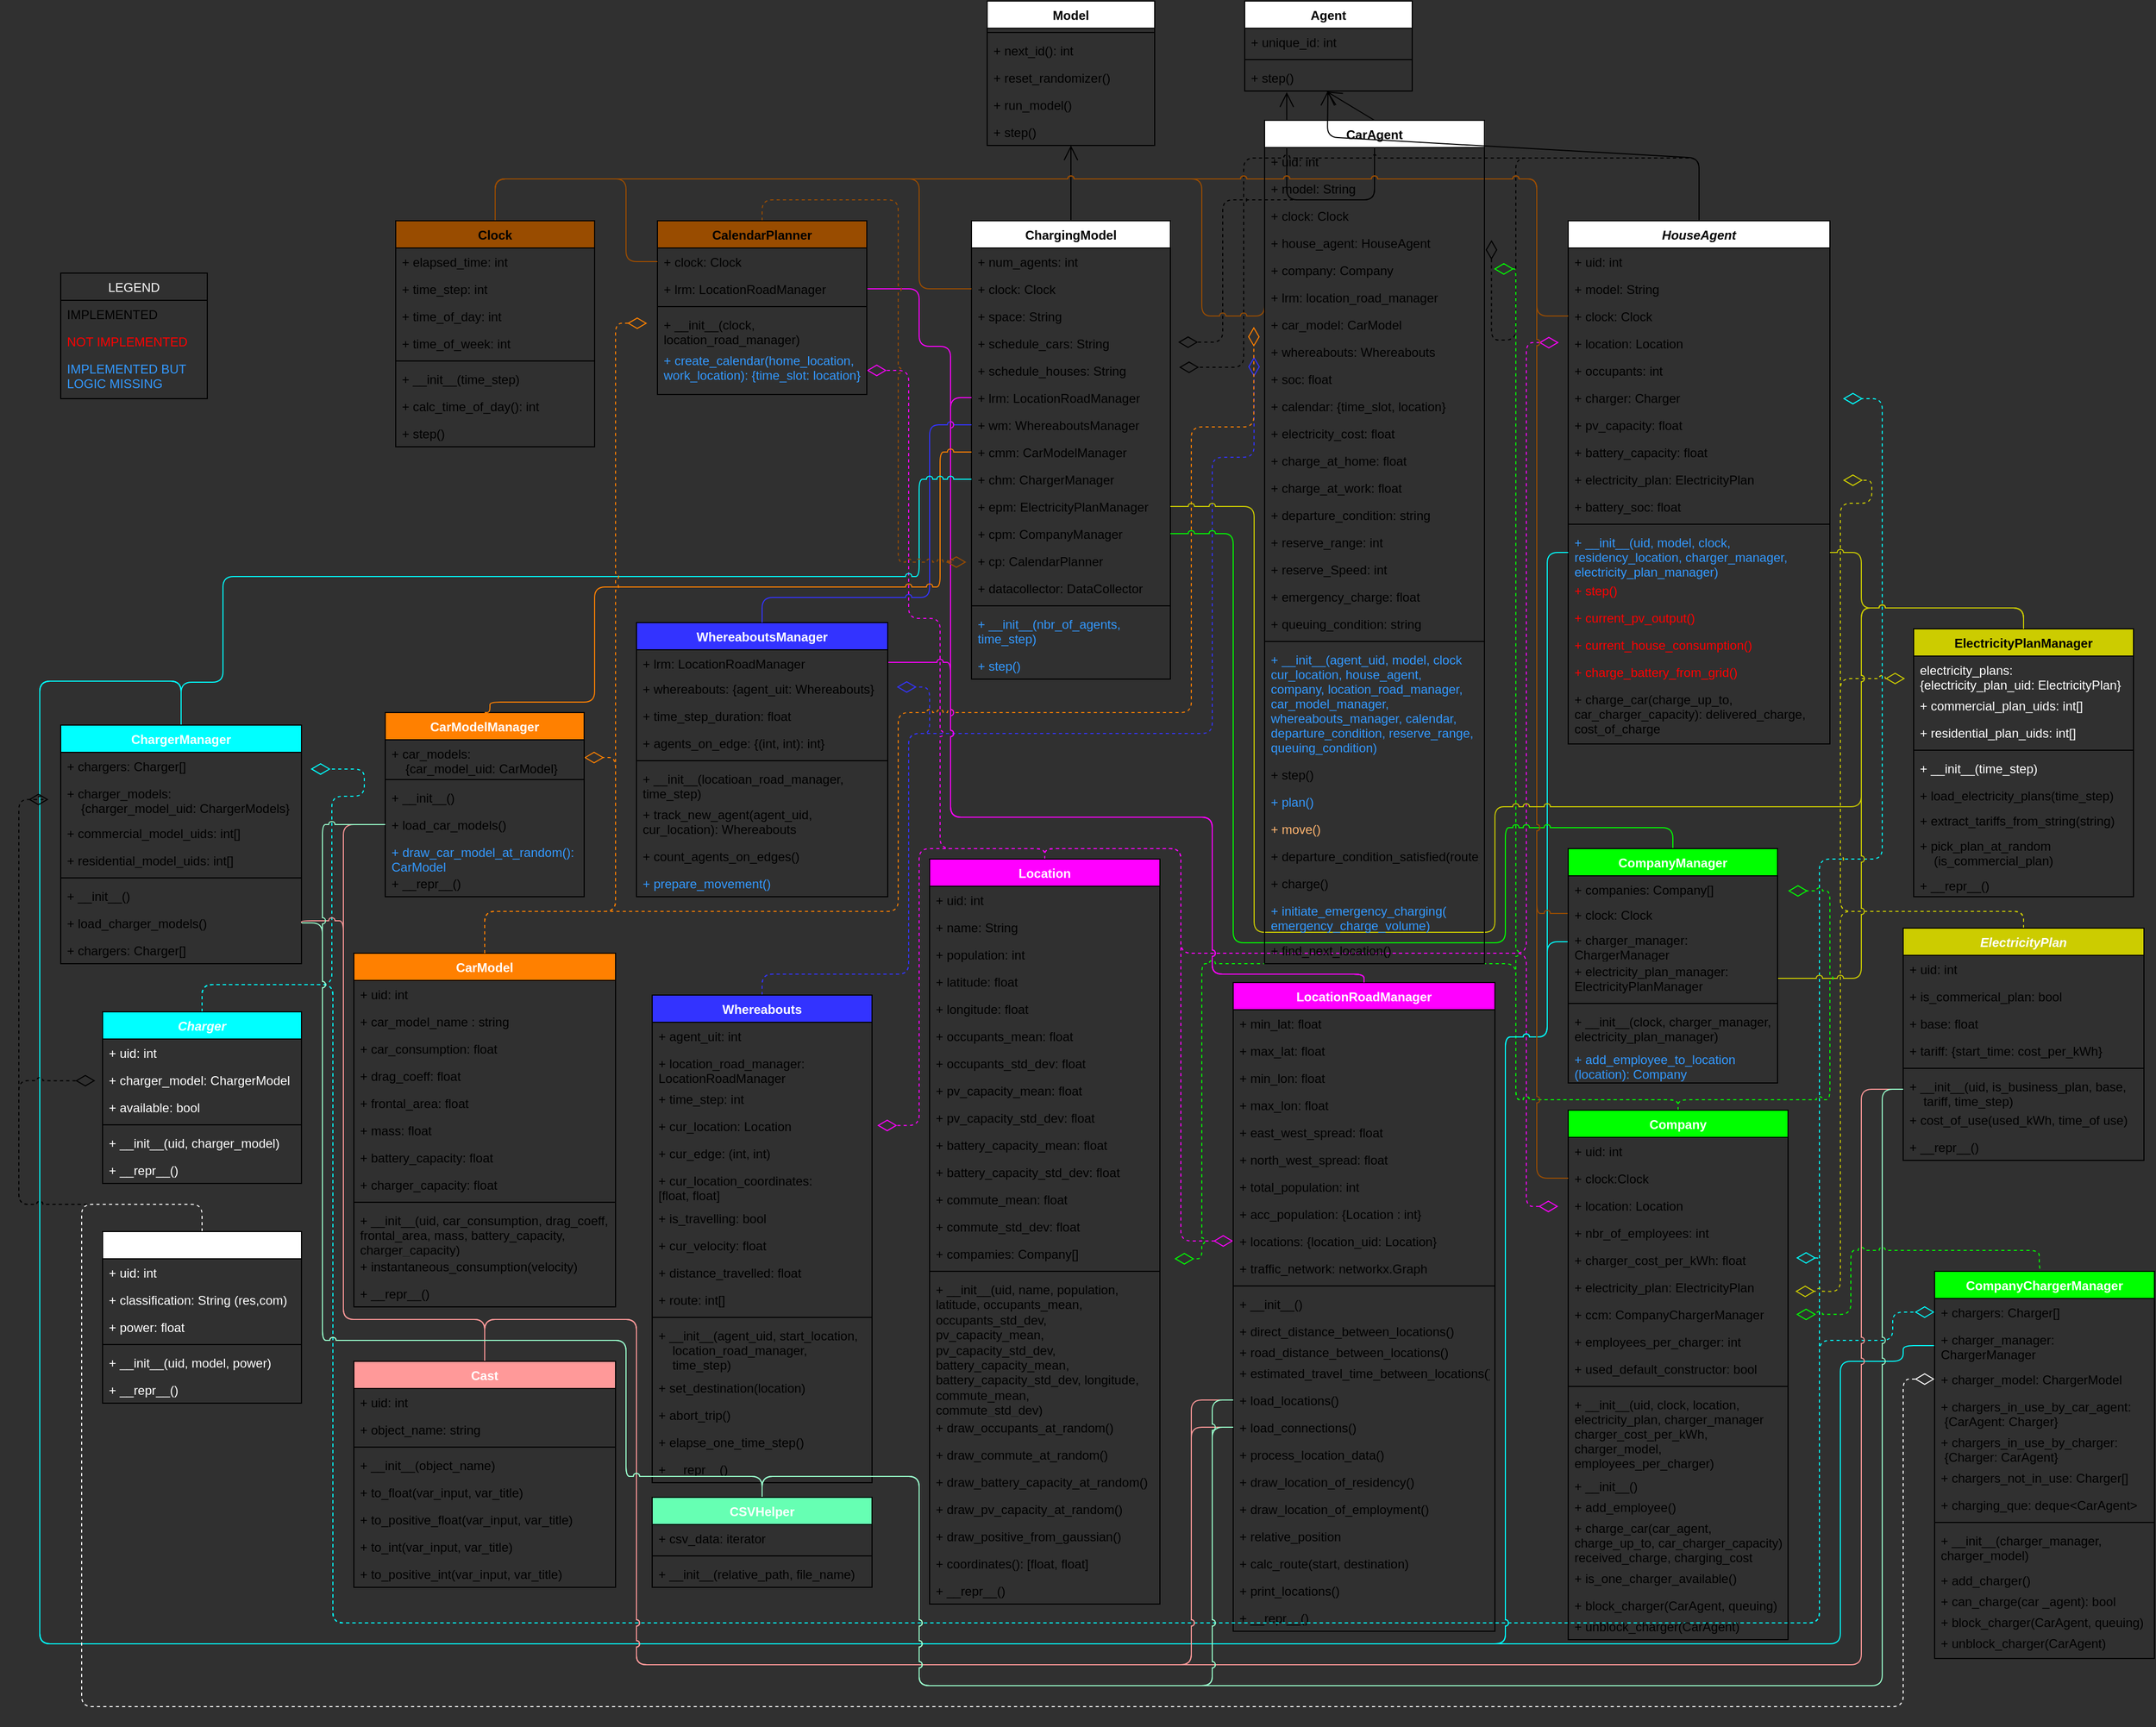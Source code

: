 <mxfile version="13.9.9" type="device"><diagram name="Page-1" id="9f46799a-70d6-7492-0946-bef42562c5a5"><mxGraphModel dx="1985" dy="1093" grid="1" gridSize="10" guides="1" tooltips="1" connect="1" arrows="1" fold="1" page="0" pageScale="1" pageWidth="1169" pageHeight="827" background="#303030" math="0" shadow="0"><root><mxCell id="0"/><mxCell id="1" parent="0"/><mxCell id="goFYkM6oWZtA6T_SrYjB-13" style="edgeStyle=orthogonalEdgeStyle;rounded=1;jumpStyle=arc;orthogonalLoop=1;jettySize=auto;html=1;exitX=0.5;exitY=0;exitDx=0;exitDy=0;entryX=-0.048;entryY=0.692;entryDx=0;entryDy=0;entryPerimeter=0;dashed=1;endArrow=diamondThin;endFill=0;endSize=16;fontColor=#FF0000;strokeColor=#3333FF;" parent="1" source="D9cND3pWGf3RZqrQzG_Z-73" target="W7Yi2uzwECg0SX3x9GeK-90" edge="1"><mxGeometry relative="1" as="geometry"><Array as="points"><mxPoint x="300" y="800"/><mxPoint x="440" y="800"/><mxPoint x="440" y="570"/><mxPoint x="730" y="570"/><mxPoint x="730" y="306"/></Array></mxGeometry></mxCell><mxCell id="D9cND3pWGf3RZqrQzG_Z-5" value="Agent" style="swimlane;fontStyle=1;align=center;verticalAlign=top;childLayout=stackLayout;horizontal=1;startSize=26;horizontalStack=0;resizeParent=1;resizeParentMax=0;resizeLast=0;collapsible=1;marginBottom=0;" parent="1" vertex="1"><mxGeometry x="761" y="-130" width="160" height="86" as="geometry"/></mxCell><mxCell id="D9cND3pWGf3RZqrQzG_Z-6" value="+ unique_id: int" style="text;strokeColor=none;fillColor=none;align=left;verticalAlign=top;spacingLeft=4;spacingRight=4;overflow=hidden;rotatable=0;points=[[0,0.5],[1,0.5]];portConstraint=eastwest;" parent="D9cND3pWGf3RZqrQzG_Z-5" vertex="1"><mxGeometry y="26" width="160" height="26" as="geometry"/></mxCell><mxCell id="D9cND3pWGf3RZqrQzG_Z-7" value="" style="line;strokeWidth=1;fillColor=none;align=left;verticalAlign=middle;spacingTop=-1;spacingLeft=3;spacingRight=3;rotatable=0;labelPosition=right;points=[];portConstraint=eastwest;fontColor=#FF0000;" parent="D9cND3pWGf3RZqrQzG_Z-5" vertex="1"><mxGeometry y="52" width="160" height="8" as="geometry"/></mxCell><mxCell id="D9cND3pWGf3RZqrQzG_Z-8" value="+ step()" style="text;strokeColor=none;fillColor=none;align=left;verticalAlign=top;spacingLeft=4;spacingRight=4;overflow=hidden;rotatable=0;points=[[0,0.5],[1,0.5]];portConstraint=eastwest;" parent="D9cND3pWGf3RZqrQzG_Z-5" vertex="1"><mxGeometry y="60" width="160" height="26" as="geometry"/></mxCell><mxCell id="D9cND3pWGf3RZqrQzG_Z-9" value="Model" style="swimlane;fontStyle=1;align=center;verticalAlign=top;childLayout=stackLayout;horizontal=1;startSize=26;horizontalStack=0;resizeParent=1;resizeParentMax=0;resizeLast=0;collapsible=1;marginBottom=0;" parent="1" vertex="1"><mxGeometry x="515" y="-130" width="160" height="138" as="geometry"/></mxCell><mxCell id="D9cND3pWGf3RZqrQzG_Z-11" value="" style="line;strokeWidth=1;fillColor=none;align=left;verticalAlign=middle;spacingTop=-1;spacingLeft=3;spacingRight=3;rotatable=0;labelPosition=right;points=[];portConstraint=eastwest;fontColor=#FF0000;" parent="D9cND3pWGf3RZqrQzG_Z-9" vertex="1"><mxGeometry y="26" width="160" height="8" as="geometry"/></mxCell><mxCell id="D9cND3pWGf3RZqrQzG_Z-12" value="+ next_id(): int" style="text;strokeColor=none;fillColor=none;align=left;verticalAlign=top;spacingLeft=4;spacingRight=4;overflow=hidden;rotatable=0;points=[[0,0.5],[1,0.5]];portConstraint=eastwest;" parent="D9cND3pWGf3RZqrQzG_Z-9" vertex="1"><mxGeometry y="34" width="160" height="26" as="geometry"/></mxCell><mxCell id="D9cND3pWGf3RZqrQzG_Z-13" value="+ reset_randomizer()" style="text;strokeColor=none;fillColor=none;align=left;verticalAlign=top;spacingLeft=4;spacingRight=4;overflow=hidden;rotatable=0;points=[[0,0.5],[1,0.5]];portConstraint=eastwest;" parent="D9cND3pWGf3RZqrQzG_Z-9" vertex="1"><mxGeometry y="60" width="160" height="26" as="geometry"/></mxCell><mxCell id="D9cND3pWGf3RZqrQzG_Z-14" value="+ run_model()" style="text;strokeColor=none;fillColor=none;align=left;verticalAlign=top;spacingLeft=4;spacingRight=4;overflow=hidden;rotatable=0;points=[[0,0.5],[1,0.5]];portConstraint=eastwest;" parent="D9cND3pWGf3RZqrQzG_Z-9" vertex="1"><mxGeometry y="86" width="160" height="26" as="geometry"/></mxCell><mxCell id="D9cND3pWGf3RZqrQzG_Z-15" value="+ step()" style="text;strokeColor=none;fillColor=none;align=left;verticalAlign=top;spacingLeft=4;spacingRight=4;overflow=hidden;rotatable=0;points=[[0,0.5],[1,0.5]];portConstraint=eastwest;" parent="D9cND3pWGf3RZqrQzG_Z-9" vertex="1"><mxGeometry y="112" width="160" height="26" as="geometry"/></mxCell><mxCell id="W7Yi2uzwECg0SX3x9GeK-36" style="edgeStyle=orthogonalEdgeStyle;rounded=1;jumpStyle=arc;orthogonalLoop=1;jettySize=auto;html=1;exitX=0.5;exitY=0;exitDx=0;exitDy=0;entryX=1.039;entryY=0.462;entryDx=0;entryDy=0;entryPerimeter=0;dashed=1;startSize=6;endArrow=diamondThin;endFill=0;endSize=16;fontColor=#FF0000;" parent="1" source="D9cND3pWGf3RZqrQzG_Z-18" target="D9cND3pWGf3RZqrQzG_Z-27" edge="1"><mxGeometry relative="1" as="geometry"><Array as="points"><mxPoint x="885" y="60"/><mxPoint x="740" y="60"/><mxPoint x="740" y="196"/></Array></mxGeometry></mxCell><mxCell id="D9cND3pWGf3RZqrQzG_Z-22" value="ChargingModel" style="swimlane;fontStyle=1;align=center;verticalAlign=top;childLayout=stackLayout;horizontal=1;startSize=26;horizontalStack=0;resizeParent=1;resizeParentMax=0;resizeLast=0;collapsible=1;marginBottom=0;" parent="1" vertex="1"><mxGeometry x="500" y="80" width="190" height="438" as="geometry"/></mxCell><mxCell id="D9cND3pWGf3RZqrQzG_Z-23" value="+ num_agents: int" style="text;strokeColor=none;fillColor=none;align=left;verticalAlign=top;spacingLeft=4;spacingRight=4;overflow=hidden;rotatable=0;points=[[0,0.5],[1,0.5]];portConstraint=eastwest;" parent="D9cND3pWGf3RZqrQzG_Z-22" vertex="1"><mxGeometry y="26" width="190" height="26" as="geometry"/></mxCell><mxCell id="D9cND3pWGf3RZqrQzG_Z-123" value="+ clock: Clock" style="text;strokeColor=none;fillColor=none;align=left;verticalAlign=top;spacingLeft=4;spacingRight=4;overflow=hidden;rotatable=0;points=[[0,0.5],[1,0.5]];portConstraint=eastwest;" parent="D9cND3pWGf3RZqrQzG_Z-22" vertex="1"><mxGeometry y="52" width="190" height="26" as="geometry"/></mxCell><mxCell id="iqdOQb4fqUKg3BNWZlKY-10" value="+ space: String" style="text;strokeColor=none;fillColor=none;align=left;verticalAlign=top;spacingLeft=4;spacingRight=4;overflow=hidden;rotatable=0;points=[[0,0.5],[1,0.5]];portConstraint=eastwest;" parent="D9cND3pWGf3RZqrQzG_Z-22" vertex="1"><mxGeometry y="78" width="190" height="26" as="geometry"/></mxCell><mxCell id="D9cND3pWGf3RZqrQzG_Z-27" value="+ schedule_cars: String" style="text;strokeColor=none;fillColor=none;align=left;verticalAlign=top;spacingLeft=4;spacingRight=4;overflow=hidden;rotatable=0;points=[[0,0.5],[1,0.5]];portConstraint=eastwest;" parent="D9cND3pWGf3RZqrQzG_Z-22" vertex="1"><mxGeometry y="104" width="190" height="26" as="geometry"/></mxCell><mxCell id="W7Yi2uzwECg0SX3x9GeK-26" value="+ schedule_houses: String" style="text;strokeColor=none;fillColor=none;align=left;verticalAlign=top;spacingLeft=4;spacingRight=4;overflow=hidden;rotatable=0;points=[[0,0.5],[1,0.5]];portConstraint=eastwest;" parent="D9cND3pWGf3RZqrQzG_Z-22" vertex="1"><mxGeometry y="130" width="190" height="26" as="geometry"/></mxCell><mxCell id="D9cND3pWGf3RZqrQzG_Z-177" value="+ lrm: LocationRoadManager&#10;" style="text;strokeColor=none;fillColor=none;align=left;verticalAlign=top;spacingLeft=4;spacingRight=4;overflow=hidden;rotatable=0;points=[[0,0.5],[1,0.5]];portConstraint=eastwest;" parent="D9cND3pWGf3RZqrQzG_Z-22" vertex="1"><mxGeometry y="156" width="190" height="26" as="geometry"/></mxCell><mxCell id="D9cND3pWGf3RZqrQzG_Z-29" value="+ wm: WhereaboutsManager&#10;" style="text;strokeColor=none;fillColor=none;align=left;verticalAlign=top;spacingLeft=4;spacingRight=4;overflow=hidden;rotatable=0;points=[[0,0.5],[1,0.5]];portConstraint=eastwest;" parent="D9cND3pWGf3RZqrQzG_Z-22" vertex="1"><mxGeometry y="182" width="190" height="26" as="geometry"/></mxCell><mxCell id="D9cND3pWGf3RZqrQzG_Z-178" value="+ cmm: CarModelManager&#10;" style="text;strokeColor=none;fillColor=none;align=left;verticalAlign=top;spacingLeft=4;spacingRight=4;overflow=hidden;rotatable=0;points=[[0,0.5],[1,0.5]];portConstraint=eastwest;" parent="D9cND3pWGf3RZqrQzG_Z-22" vertex="1"><mxGeometry y="208" width="190" height="26" as="geometry"/></mxCell><mxCell id="W7Yi2uzwECg0SX3x9GeK-70" value="+ chm: ChargerManager&#10;" style="text;strokeColor=none;fillColor=none;align=left;verticalAlign=top;spacingLeft=4;spacingRight=4;overflow=hidden;rotatable=0;points=[[0,0.5],[1,0.5]];portConstraint=eastwest;" parent="D9cND3pWGf3RZqrQzG_Z-22" vertex="1"><mxGeometry y="234" width="190" height="26" as="geometry"/></mxCell><mxCell id="W7Yi2uzwECg0SX3x9GeK-1" value="+ epm: ElectricityPlanManager" style="text;strokeColor=none;fillColor=none;align=left;verticalAlign=top;spacingLeft=4;spacingRight=4;overflow=hidden;rotatable=0;points=[[0,0.5],[1,0.5]];portConstraint=eastwest;" parent="D9cND3pWGf3RZqrQzG_Z-22" vertex="1"><mxGeometry y="260" width="190" height="26" as="geometry"/></mxCell><mxCell id="y9fFGEMuRTooOTjAi2xt-1" value="+ cpm: CompanyManager" style="text;strokeColor=none;fillColor=none;align=left;verticalAlign=top;spacingLeft=4;spacingRight=4;overflow=hidden;rotatable=0;points=[[0,0.5],[1,0.5]];portConstraint=eastwest;" parent="D9cND3pWGf3RZqrQzG_Z-22" vertex="1"><mxGeometry y="286" width="190" height="26" as="geometry"/></mxCell><mxCell id="bruhwaQ4Wga4ZsyfEqp2-19" value="+ cp: CalendarPlanner" style="text;strokeColor=none;fillColor=none;align=left;verticalAlign=top;spacingLeft=4;spacingRight=4;overflow=hidden;rotatable=0;points=[[0,0.5],[1,0.5]];portConstraint=eastwest;" parent="D9cND3pWGf3RZqrQzG_Z-22" vertex="1"><mxGeometry y="312" width="190" height="26" as="geometry"/></mxCell><mxCell id="W7Yi2uzwECg0SX3x9GeK-48" value="+ datacollector: DataCollector" style="text;strokeColor=none;fillColor=none;align=left;verticalAlign=top;spacingLeft=4;spacingRight=4;overflow=hidden;rotatable=0;points=[[0,0.5],[1,0.5]];portConstraint=eastwest;" parent="D9cND3pWGf3RZqrQzG_Z-22" vertex="1"><mxGeometry y="338" width="190" height="26" as="geometry"/></mxCell><mxCell id="D9cND3pWGf3RZqrQzG_Z-24" value="" style="line;strokeWidth=1;fillColor=none;align=left;verticalAlign=middle;spacingTop=-1;spacingLeft=3;spacingRight=3;rotatable=0;labelPosition=right;points=[];portConstraint=eastwest;fontColor=#FF0000;" parent="D9cND3pWGf3RZqrQzG_Z-22" vertex="1"><mxGeometry y="364" width="190" height="8" as="geometry"/></mxCell><mxCell id="D9cND3pWGf3RZqrQzG_Z-28" value="+ __init__(nbr_of_agents,&#10;time_step)" style="text;strokeColor=none;fillColor=none;align=left;verticalAlign=top;spacingLeft=4;spacingRight=4;overflow=hidden;rotatable=0;points=[[0,0.5],[1,0.5]];portConstraint=eastwest;fontColor=#3399FF;" parent="D9cND3pWGf3RZqrQzG_Z-22" vertex="1"><mxGeometry y="372" width="190" height="40" as="geometry"/></mxCell><mxCell id="W7Yi2uzwECg0SX3x9GeK-123" value="+ step()" style="text;strokeColor=none;fillColor=none;align=left;verticalAlign=top;spacingLeft=4;spacingRight=4;overflow=hidden;rotatable=0;points=[[0,0.5],[1,0.5]];portConstraint=eastwest;fontColor=#3399FF;" parent="D9cND3pWGf3RZqrQzG_Z-22" vertex="1"><mxGeometry y="412" width="190" height="26" as="geometry"/></mxCell><mxCell id="W7Yi2uzwECg0SX3x9GeK-39" style="edgeStyle=orthogonalEdgeStyle;rounded=1;jumpStyle=arc;orthogonalLoop=1;jettySize=auto;html=1;exitX=0.5;exitY=0;exitDx=0;exitDy=0;entryX=0;entryY=0.5;entryDx=0;entryDy=0;dashed=1;startSize=6;endArrow=diamondThin;endFill=0;endSize=16;fontColor=#FF0000;strokeColor=#FF00FF;" parent="1" source="D9cND3pWGf3RZqrQzG_Z-36" target="W7Yi2uzwECg0SX3x9GeK-14" edge="1"><mxGeometry relative="1" as="geometry"><Array as="points"><mxPoint x="570" y="680"/><mxPoint x="700" y="680"/><mxPoint x="700" y="1055"/></Array></mxGeometry></mxCell><mxCell id="goFYkM6oWZtA6T_SrYjB-5" style="edgeStyle=orthogonalEdgeStyle;rounded=1;orthogonalLoop=1;jettySize=auto;html=1;exitX=0.5;exitY=0;exitDx=0;exitDy=0;entryX=-0.036;entryY=0.477;entryDx=0;entryDy=0;dashed=1;endArrow=diamondThin;endFill=0;endSize=16;fontColor=#FF0000;entryPerimeter=0;jumpStyle=arc;strokeColor=#FF00FF;" parent="1" source="D9cND3pWGf3RZqrQzG_Z-36" target="D9cND3pWGf3RZqrQzG_Z-130" edge="1"><mxGeometry relative="1" as="geometry"><Array as="points"><mxPoint x="570" y="680"/><mxPoint x="700" y="680"/><mxPoint x="700" y="780"/><mxPoint x="1030" y="780"/><mxPoint x="1030" y="196"/></Array></mxGeometry></mxCell><mxCell id="goFYkM6oWZtA6T_SrYjB-12" style="edgeStyle=orthogonalEdgeStyle;rounded=1;jumpStyle=arc;orthogonalLoop=1;jettySize=auto;html=1;exitX=0.5;exitY=0;exitDx=0;exitDy=0;entryX=1.024;entryY=0.485;entryDx=0;entryDy=0;entryPerimeter=0;dashed=1;endArrow=diamondThin;endFill=0;endSize=16;fontColor=#FF0000;strokeColor=#FF00FF;" parent="1" source="D9cND3pWGf3RZqrQzG_Z-36" target="D9cND3pWGf3RZqrQzG_Z-74" edge="1"><mxGeometry relative="1" as="geometry"><Array as="points"><mxPoint x="570" y="680"/><mxPoint x="450" y="680"/><mxPoint x="450" y="945"/></Array></mxGeometry></mxCell><mxCell id="goFYkM6oWZtA6T_SrYjB-14" style="edgeStyle=orthogonalEdgeStyle;rounded=1;jumpStyle=arc;orthogonalLoop=1;jettySize=auto;html=1;exitX=0.5;exitY=0;exitDx=0;exitDy=0;dashed=1;endArrow=diamondThin;endFill=0;endSize=16;fontColor=#FF0000;entryX=-0.045;entryY=0.538;entryDx=0;entryDy=0;entryPerimeter=0;strokeColor=#FF00FF;" parent="1" source="D9cND3pWGf3RZqrQzG_Z-36" target="W7Yi2uzwECg0SX3x9GeK-58" edge="1"><mxGeometry relative="1" as="geometry"><Array as="points"><mxPoint x="570" y="680"/><mxPoint x="700" y="680"/><mxPoint x="700" y="780"/><mxPoint x="1030" y="780"/><mxPoint x="1030" y="1022"/></Array></mxGeometry></mxCell><mxCell id="iqdOQb4fqUKg3BNWZlKY-106" style="edgeStyle=orthogonalEdgeStyle;rounded=1;jumpStyle=arc;orthogonalLoop=1;jettySize=auto;html=1;exitX=0.5;exitY=0;exitDx=0;exitDy=0;entryX=1;entryY=0.5;entryDx=0;entryDy=0;startSize=6;endArrow=diamondThin;endFill=0;endSize=16;fontColor=#FF0000;strokeColor=#FF00FF;dashed=1;" parent="1" source="D9cND3pWGf3RZqrQzG_Z-36" target="bruhwaQ4Wga4ZsyfEqp2-18" edge="1"><mxGeometry relative="1" as="geometry"><Array as="points"><mxPoint x="570" y="680"/><mxPoint x="470" y="680"/><mxPoint x="470" y="460"/><mxPoint x="440" y="460"/><mxPoint x="440" y="223"/></Array></mxGeometry></mxCell><mxCell id="D9cND3pWGf3RZqrQzG_Z-36" value="Location" style="swimlane;fontStyle=1;align=center;verticalAlign=top;childLayout=stackLayout;horizontal=1;startSize=26;horizontalStack=0;resizeParent=1;resizeParentMax=0;resizeLast=0;collapsible=1;marginBottom=0;fontColor=#FFFFFF;fillColor=#FF00FF;" parent="1" vertex="1"><mxGeometry x="460" y="690" width="220" height="712" as="geometry"/></mxCell><mxCell id="D9cND3pWGf3RZqrQzG_Z-37" value="+ uid: int" style="text;strokeColor=none;fillColor=none;align=left;verticalAlign=top;spacingLeft=4;spacingRight=4;overflow=hidden;rotatable=0;points=[[0,0.5],[1,0.5]];portConstraint=eastwest;" parent="D9cND3pWGf3RZqrQzG_Z-36" vertex="1"><mxGeometry y="26" width="220" height="26" as="geometry"/></mxCell><mxCell id="D9cND3pWGf3RZqrQzG_Z-40" value="+ name: String" style="text;strokeColor=none;fillColor=none;align=left;verticalAlign=top;spacingLeft=4;spacingRight=4;overflow=hidden;rotatable=0;points=[[0,0.5],[1,0.5]];portConstraint=eastwest;" parent="D9cND3pWGf3RZqrQzG_Z-36" vertex="1"><mxGeometry y="52" width="220" height="26" as="geometry"/></mxCell><mxCell id="goFYkM6oWZtA6T_SrYjB-1" value="+ population: int" style="text;strokeColor=none;fillColor=none;align=left;verticalAlign=top;spacingLeft=4;spacingRight=4;overflow=hidden;rotatable=0;points=[[0,0.5],[1,0.5]];portConstraint=eastwest;" parent="D9cND3pWGf3RZqrQzG_Z-36" vertex="1"><mxGeometry y="78" width="220" height="26" as="geometry"/></mxCell><mxCell id="D9cND3pWGf3RZqrQzG_Z-41" value="+ latitude: float" style="text;strokeColor=none;fillColor=none;align=left;verticalAlign=top;spacingLeft=4;spacingRight=4;overflow=hidden;rotatable=0;points=[[0,0.5],[1,0.5]];portConstraint=eastwest;" parent="D9cND3pWGf3RZqrQzG_Z-36" vertex="1"><mxGeometry y="104" width="220" height="26" as="geometry"/></mxCell><mxCell id="D9cND3pWGf3RZqrQzG_Z-42" value="+ longitude: float" style="text;strokeColor=none;fillColor=none;align=left;verticalAlign=top;spacingLeft=4;spacingRight=4;overflow=hidden;rotatable=0;points=[[0,0.5],[1,0.5]];portConstraint=eastwest;" parent="D9cND3pWGf3RZqrQzG_Z-36" vertex="1"><mxGeometry y="130" width="220" height="26" as="geometry"/></mxCell><mxCell id="1O6gs3CCYJVumpkDmQ5W-1" value="+ occupants_mean: float" style="text;strokeColor=none;fillColor=none;align=left;verticalAlign=top;spacingLeft=4;spacingRight=4;overflow=hidden;rotatable=0;points=[[0,0.5],[1,0.5]];portConstraint=eastwest;" parent="D9cND3pWGf3RZqrQzG_Z-36" vertex="1"><mxGeometry y="156" width="220" height="26" as="geometry"/></mxCell><mxCell id="1O6gs3CCYJVumpkDmQ5W-2" value="+ occupants_std_dev: float" style="text;strokeColor=none;fillColor=none;align=left;verticalAlign=top;spacingLeft=4;spacingRight=4;overflow=hidden;rotatable=0;points=[[0,0.5],[1,0.5]];portConstraint=eastwest;" parent="D9cND3pWGf3RZqrQzG_Z-36" vertex="1"><mxGeometry y="182" width="220" height="26" as="geometry"/></mxCell><mxCell id="1O6gs3CCYJVumpkDmQ5W-3" value="+ pv_capacity_mean: float" style="text;strokeColor=none;fillColor=none;align=left;verticalAlign=top;spacingLeft=4;spacingRight=4;overflow=hidden;rotatable=0;points=[[0,0.5],[1,0.5]];portConstraint=eastwest;" parent="D9cND3pWGf3RZqrQzG_Z-36" vertex="1"><mxGeometry y="208" width="220" height="26" as="geometry"/></mxCell><mxCell id="1O6gs3CCYJVumpkDmQ5W-4" value="+ pv_capacity_std_dev: float" style="text;strokeColor=none;fillColor=none;align=left;verticalAlign=top;spacingLeft=4;spacingRight=4;overflow=hidden;rotatable=0;points=[[0,0.5],[1,0.5]];portConstraint=eastwest;" parent="D9cND3pWGf3RZqrQzG_Z-36" vertex="1"><mxGeometry y="234" width="220" height="26" as="geometry"/></mxCell><mxCell id="1O6gs3CCYJVumpkDmQ5W-5" value="+ battery_capacity_mean: float" style="text;strokeColor=none;fillColor=none;align=left;verticalAlign=top;spacingLeft=4;spacingRight=4;overflow=hidden;rotatable=0;points=[[0,0.5],[1,0.5]];portConstraint=eastwest;" parent="D9cND3pWGf3RZqrQzG_Z-36" vertex="1"><mxGeometry y="260" width="220" height="26" as="geometry"/></mxCell><mxCell id="1O6gs3CCYJVumpkDmQ5W-6" value="+ battery_capacity_std_dev: float" style="text;strokeColor=none;fillColor=none;align=left;verticalAlign=top;spacingLeft=4;spacingRight=4;overflow=hidden;rotatable=0;points=[[0,0.5],[1,0.5]];portConstraint=eastwest;" parent="D9cND3pWGf3RZqrQzG_Z-36" vertex="1"><mxGeometry y="286" width="220" height="26" as="geometry"/></mxCell><mxCell id="D9cND3pWGf3RZqrQzG_Z-43" value="+ commute_mean: float" style="text;strokeColor=none;fillColor=none;align=left;verticalAlign=top;spacingLeft=4;spacingRight=4;overflow=hidden;rotatable=0;points=[[0,0.5],[1,0.5]];portConstraint=eastwest;" parent="D9cND3pWGf3RZqrQzG_Z-36" vertex="1"><mxGeometry y="312" width="220" height="26" as="geometry"/></mxCell><mxCell id="D9cND3pWGf3RZqrQzG_Z-44" value="+ commute_std_dev: float" style="text;strokeColor=none;fillColor=none;align=left;verticalAlign=top;spacingLeft=4;spacingRight=4;overflow=hidden;rotatable=0;points=[[0,0.5],[1,0.5]];portConstraint=eastwest;" parent="D9cND3pWGf3RZqrQzG_Z-36" vertex="1"><mxGeometry y="338" width="220" height="26" as="geometry"/></mxCell><mxCell id="W7Yi2uzwECg0SX3x9GeK-91" value="+ compamies: Company[]" style="text;strokeColor=none;fillColor=none;align=left;verticalAlign=top;spacingLeft=4;spacingRight=4;overflow=hidden;rotatable=0;points=[[0,0.5],[1,0.5]];portConstraint=eastwest;" parent="D9cND3pWGf3RZqrQzG_Z-36" vertex="1"><mxGeometry y="364" width="220" height="26" as="geometry"/></mxCell><mxCell id="D9cND3pWGf3RZqrQzG_Z-38" value="" style="line;strokeWidth=1;fillColor=none;align=left;verticalAlign=middle;spacingTop=-1;spacingLeft=3;spacingRight=3;rotatable=0;labelPosition=right;points=[];portConstraint=eastwest;fontColor=#FF0000;" parent="D9cND3pWGf3RZqrQzG_Z-36" vertex="1"><mxGeometry y="390" width="220" height="8" as="geometry"/></mxCell><mxCell id="D9cND3pWGf3RZqrQzG_Z-39" value="+ __init__(uid, name, population,&#10;latitude, occupants_mean, occupants_std_dev, pv_capacity_mean, pv_capacity_std_dev, battery_capacity_mean, battery_capacity_std_dev, longitude, commute_mean,&#10;commute_std_dev)" style="text;strokeColor=none;fillColor=none;align=left;verticalAlign=top;spacingLeft=4;spacingRight=4;overflow=hidden;rotatable=0;points=[[0,0.5],[1,0.5]];portConstraint=eastwest;whiteSpace=wrap;" parent="D9cND3pWGf3RZqrQzG_Z-36" vertex="1"><mxGeometry y="398" width="220" height="132" as="geometry"/></mxCell><mxCell id="1O6gs3CCYJVumpkDmQ5W-10" value="+ draw_occupants_at_random()" style="text;strokeColor=none;fillColor=none;align=left;verticalAlign=top;spacingLeft=4;spacingRight=4;overflow=hidden;rotatable=0;points=[[0,0.5],[1,0.5]];portConstraint=eastwest;" parent="D9cND3pWGf3RZqrQzG_Z-36" vertex="1"><mxGeometry y="530" width="220" height="26" as="geometry"/></mxCell><mxCell id="1O6gs3CCYJVumpkDmQ5W-13" value="+ draw_commute_at_random()" style="text;strokeColor=none;fillColor=none;align=left;verticalAlign=top;spacingLeft=4;spacingRight=4;overflow=hidden;rotatable=0;points=[[0,0.5],[1,0.5]];portConstraint=eastwest;" parent="D9cND3pWGf3RZqrQzG_Z-36" vertex="1"><mxGeometry y="556" width="220" height="26" as="geometry"/></mxCell><mxCell id="1O6gs3CCYJVumpkDmQ5W-12" value="+ draw_battery_capacity_at_random()" style="text;strokeColor=none;fillColor=none;align=left;verticalAlign=top;spacingLeft=4;spacingRight=4;overflow=hidden;rotatable=0;points=[[0,0.5],[1,0.5]];portConstraint=eastwest;" parent="D9cND3pWGf3RZqrQzG_Z-36" vertex="1"><mxGeometry y="582" width="220" height="26" as="geometry"/></mxCell><mxCell id="1O6gs3CCYJVumpkDmQ5W-11" value="+ draw_pv_capacity_at_random()" style="text;strokeColor=none;fillColor=none;align=left;verticalAlign=top;spacingLeft=4;spacingRight=4;overflow=hidden;rotatable=0;points=[[0,0.5],[1,0.5]];portConstraint=eastwest;" parent="D9cND3pWGf3RZqrQzG_Z-36" vertex="1"><mxGeometry y="608" width="220" height="26" as="geometry"/></mxCell><mxCell id="1O6gs3CCYJVumpkDmQ5W-14" value="+ draw_positive_from_gaussian()" style="text;strokeColor=none;fillColor=none;align=left;verticalAlign=top;spacingLeft=4;spacingRight=4;overflow=hidden;rotatable=0;points=[[0,0.5],[1,0.5]];portConstraint=eastwest;" parent="D9cND3pWGf3RZqrQzG_Z-36" vertex="1"><mxGeometry y="634" width="220" height="26" as="geometry"/></mxCell><mxCell id="W7Yi2uzwECg0SX3x9GeK-117" value="+ coordinates(): [float, float]" style="text;strokeColor=none;fillColor=none;align=left;verticalAlign=top;spacingLeft=4;spacingRight=4;overflow=hidden;rotatable=0;points=[[0,0.5],[1,0.5]];portConstraint=eastwest;" parent="D9cND3pWGf3RZqrQzG_Z-36" vertex="1"><mxGeometry y="660" width="220" height="26" as="geometry"/></mxCell><mxCell id="W7Yi2uzwECg0SX3x9GeK-102" value="+ __repr__()" style="text;strokeColor=none;fillColor=none;align=left;verticalAlign=top;spacingLeft=4;spacingRight=4;overflow=hidden;rotatable=0;points=[[0,0.5],[1,0.5]];portConstraint=eastwest;" parent="D9cND3pWGf3RZqrQzG_Z-36" vertex="1"><mxGeometry y="686" width="220" height="26" as="geometry"/></mxCell><mxCell id="goFYkM6oWZtA6T_SrYjB-15" style="edgeStyle=orthogonalEdgeStyle;rounded=1;jumpStyle=arc;orthogonalLoop=1;jettySize=auto;html=1;exitX=0.5;exitY=0;exitDx=0;exitDy=0;entryX=1;entryY=0.5;entryDx=0;entryDy=0;endArrow=none;endFill=0;endSize=16;fontColor=#FFFFFF;strokeColor=#FF00FF;" parent="1" source="D9cND3pWGf3RZqrQzG_Z-46" target="D9cND3pWGf3RZqrQzG_Z-83" edge="1"><mxGeometry relative="1" as="geometry"><Array as="points"><mxPoint x="875" y="800"/><mxPoint x="730" y="800"/><mxPoint x="730" y="650"/><mxPoint x="480" y="650"/><mxPoint x="480" y="502"/></Array></mxGeometry></mxCell><mxCell id="iqdOQb4fqUKg3BNWZlKY-56" style="edgeStyle=orthogonalEdgeStyle;rounded=1;jumpStyle=arc;orthogonalLoop=1;jettySize=auto;html=1;exitX=0.5;exitY=0;exitDx=0;exitDy=0;startSize=6;endArrow=none;endFill=0;endSize=16;fontColor=#CC00CC;strokeColor=#FF00FF;" parent="1" source="D9cND3pWGf3RZqrQzG_Z-46" target="iqdOQb4fqUKg3BNWZlKY-55" edge="1"><mxGeometry relative="1" as="geometry"><Array as="points"><mxPoint x="875" y="800"/><mxPoint x="730" y="800"/><mxPoint x="730" y="650"/><mxPoint x="480" y="650"/><mxPoint x="480" y="200"/><mxPoint x="450" y="200"/><mxPoint x="450" y="145"/></Array></mxGeometry></mxCell><mxCell id="D9cND3pWGf3RZqrQzG_Z-46" value="LocationRoadManager" style="swimlane;fontStyle=1;align=center;verticalAlign=top;childLayout=stackLayout;horizontal=1;startSize=26;horizontalStack=0;resizeParent=1;resizeParentMax=0;resizeLast=0;collapsible=1;marginBottom=0;fillColor=#FF00FF;fontColor=#FFFFFF;" parent="1" vertex="1"><mxGeometry x="750" y="808" width="250" height="620" as="geometry"><mxRectangle x="490" y="711" width="160" height="26" as="alternateBounds"/></mxGeometry></mxCell><mxCell id="W7Yi2uzwECg0SX3x9GeK-22" value="+ min_lat: float" style="text;strokeColor=none;fillColor=none;align=left;verticalAlign=top;spacingLeft=4;spacingRight=4;overflow=hidden;rotatable=0;points=[[0,0.5],[1,0.5]];portConstraint=eastwest;" parent="D9cND3pWGf3RZqrQzG_Z-46" vertex="1"><mxGeometry y="26" width="250" height="26" as="geometry"/></mxCell><mxCell id="W7Yi2uzwECg0SX3x9GeK-21" value="+ max_lat: float" style="text;strokeColor=none;fillColor=none;align=left;verticalAlign=top;spacingLeft=4;spacingRight=4;overflow=hidden;rotatable=0;points=[[0,0.5],[1,0.5]];portConstraint=eastwest;" parent="D9cND3pWGf3RZqrQzG_Z-46" vertex="1"><mxGeometry y="52" width="250" height="26" as="geometry"/></mxCell><mxCell id="W7Yi2uzwECg0SX3x9GeK-20" value="+ min_lon: float" style="text;strokeColor=none;fillColor=none;align=left;verticalAlign=top;spacingLeft=4;spacingRight=4;overflow=hidden;rotatable=0;points=[[0,0.5],[1,0.5]];portConstraint=eastwest;" parent="D9cND3pWGf3RZqrQzG_Z-46" vertex="1"><mxGeometry y="78" width="250" height="26" as="geometry"/></mxCell><mxCell id="W7Yi2uzwECg0SX3x9GeK-19" value="+ max_lon: float" style="text;strokeColor=none;fillColor=none;align=left;verticalAlign=top;spacingLeft=4;spacingRight=4;overflow=hidden;rotatable=0;points=[[0,0.5],[1,0.5]];portConstraint=eastwest;" parent="D9cND3pWGf3RZqrQzG_Z-46" vertex="1"><mxGeometry y="104" width="250" height="26" as="geometry"/></mxCell><mxCell id="W7Yi2uzwECg0SX3x9GeK-18" value="+ east_west_spread: float" style="text;strokeColor=none;fillColor=none;align=left;verticalAlign=top;spacingLeft=4;spacingRight=4;overflow=hidden;rotatable=0;points=[[0,0.5],[1,0.5]];portConstraint=eastwest;" parent="D9cND3pWGf3RZqrQzG_Z-46" vertex="1"><mxGeometry y="130" width="250" height="26" as="geometry"/></mxCell><mxCell id="W7Yi2uzwECg0SX3x9GeK-17" value="+ north_west_spread: float" style="text;strokeColor=none;fillColor=none;align=left;verticalAlign=top;spacingLeft=4;spacingRight=4;overflow=hidden;rotatable=0;points=[[0,0.5],[1,0.5]];portConstraint=eastwest;" parent="D9cND3pWGf3RZqrQzG_Z-46" vertex="1"><mxGeometry y="156" width="250" height="26" as="geometry"/></mxCell><mxCell id="W7Yi2uzwECg0SX3x9GeK-16" value="+ total_population: int" style="text;strokeColor=none;fillColor=none;align=left;verticalAlign=top;spacingLeft=4;spacingRight=4;overflow=hidden;rotatable=0;points=[[0,0.5],[1,0.5]];portConstraint=eastwest;" parent="D9cND3pWGf3RZqrQzG_Z-46" vertex="1"><mxGeometry y="182" width="250" height="26" as="geometry"/></mxCell><mxCell id="W7Yi2uzwECg0SX3x9GeK-15" value="+ acc_population: {Location : int}" style="text;strokeColor=none;fillColor=none;align=left;verticalAlign=top;spacingLeft=4;spacingRight=4;overflow=hidden;rotatable=0;points=[[0,0.5],[1,0.5]];portConstraint=eastwest;" parent="D9cND3pWGf3RZqrQzG_Z-46" vertex="1"><mxGeometry y="208" width="250" height="26" as="geometry"/></mxCell><mxCell id="W7Yi2uzwECg0SX3x9GeK-14" value="+ locations: {location_uid: Location}" style="text;strokeColor=none;fillColor=none;align=left;verticalAlign=top;spacingLeft=4;spacingRight=4;overflow=hidden;rotatable=0;points=[[0,0.5],[1,0.5]];portConstraint=eastwest;" parent="D9cND3pWGf3RZqrQzG_Z-46" vertex="1"><mxGeometry y="234" width="250" height="26" as="geometry"/></mxCell><mxCell id="D9cND3pWGf3RZqrQzG_Z-49" value="+ traffic_network: networkx.Graph" style="text;strokeColor=none;fillColor=none;align=left;verticalAlign=top;spacingLeft=4;spacingRight=4;overflow=hidden;rotatable=0;points=[[0,0.5],[1,0.5]];portConstraint=eastwest;" parent="D9cND3pWGf3RZqrQzG_Z-46" vertex="1"><mxGeometry y="260" width="250" height="26" as="geometry"/></mxCell><mxCell id="D9cND3pWGf3RZqrQzG_Z-48" value="" style="line;strokeWidth=1;fillColor=none;align=left;verticalAlign=middle;spacingTop=-1;spacingLeft=3;spacingRight=3;rotatable=0;labelPosition=right;points=[];portConstraint=eastwest;fontColor=#FF0000;" parent="D9cND3pWGf3RZqrQzG_Z-46" vertex="1"><mxGeometry y="286" width="250" height="8" as="geometry"/></mxCell><mxCell id="D9cND3pWGf3RZqrQzG_Z-51" value="+ __init__()" style="text;strokeColor=none;fillColor=none;align=left;verticalAlign=top;spacingLeft=4;spacingRight=4;overflow=hidden;rotatable=0;points=[[0,0.5],[1,0.5]];portConstraint=eastwest;" parent="D9cND3pWGf3RZqrQzG_Z-46" vertex="1"><mxGeometry y="294" width="250" height="26" as="geometry"/></mxCell><mxCell id="W7Yi2uzwECg0SX3x9GeK-101" value="+ direct_distance_between_locations()" style="text;strokeColor=none;fillColor=none;align=left;verticalAlign=top;spacingLeft=4;spacingRight=4;overflow=hidden;rotatable=0;points=[[0,0.5],[1,0.5]];portConstraint=eastwest;" parent="D9cND3pWGf3RZqrQzG_Z-46" vertex="1"><mxGeometry y="320" width="250" height="20" as="geometry"/></mxCell><mxCell id="iqdOQb4fqUKg3BNWZlKY-62" value="+ road_distance_between_locations()" style="text;strokeColor=none;fillColor=none;align=left;verticalAlign=top;spacingLeft=4;spacingRight=4;overflow=hidden;rotatable=0;points=[[0,0.5],[1,0.5]];portConstraint=eastwest;" parent="D9cND3pWGf3RZqrQzG_Z-46" vertex="1"><mxGeometry y="340" width="250" height="20" as="geometry"/></mxCell><mxCell id="iqdOQb4fqUKg3BNWZlKY-54" value="+ estimated_travel_time_between_locations()" style="text;strokeColor=none;fillColor=none;align=left;verticalAlign=top;spacingLeft=4;spacingRight=4;overflow=hidden;rotatable=0;points=[[0,0.5],[1,0.5]];portConstraint=eastwest;" parent="D9cND3pWGf3RZqrQzG_Z-46" vertex="1"><mxGeometry y="360" width="250" height="26" as="geometry"/></mxCell><mxCell id="D9cND3pWGf3RZqrQzG_Z-52" value="+ load_locations()" style="text;strokeColor=none;fillColor=none;align=left;verticalAlign=top;spacingLeft=4;spacingRight=4;overflow=hidden;rotatable=0;points=[[0,0.5],[1,0.5]];portConstraint=eastwest;" parent="D9cND3pWGf3RZqrQzG_Z-46" vertex="1"><mxGeometry y="386" width="250" height="26" as="geometry"/></mxCell><mxCell id="D9cND3pWGf3RZqrQzG_Z-53" value="+ load_connections()" style="text;strokeColor=none;fillColor=none;align=left;verticalAlign=top;spacingLeft=4;spacingRight=4;overflow=hidden;rotatable=0;points=[[0,0.5],[1,0.5]];portConstraint=eastwest;" parent="D9cND3pWGf3RZqrQzG_Z-46" vertex="1"><mxGeometry y="412" width="250" height="26" as="geometry"/></mxCell><mxCell id="D9cND3pWGf3RZqrQzG_Z-54" value="+ process_location_data()" style="text;strokeColor=none;fillColor=none;align=left;verticalAlign=top;spacingLeft=4;spacingRight=4;overflow=hidden;rotatable=0;points=[[0,0.5],[1,0.5]];portConstraint=eastwest;" parent="D9cND3pWGf3RZqrQzG_Z-46" vertex="1"><mxGeometry y="438" width="250" height="26" as="geometry"/></mxCell><mxCell id="D9cND3pWGf3RZqrQzG_Z-57" value="+ draw_location_of_residency()" style="text;strokeColor=none;fillColor=none;align=left;verticalAlign=top;spacingLeft=4;spacingRight=4;overflow=hidden;rotatable=0;points=[[0,0.5],[1,0.5]];portConstraint=eastwest;" parent="D9cND3pWGf3RZqrQzG_Z-46" vertex="1"><mxGeometry y="464" width="250" height="26" as="geometry"/></mxCell><mxCell id="D9cND3pWGf3RZqrQzG_Z-58" value="+ draw_location_of_employment()" style="text;strokeColor=none;fillColor=none;align=left;verticalAlign=top;spacingLeft=4;spacingRight=4;overflow=hidden;rotatable=0;points=[[0,0.5],[1,0.5]];portConstraint=eastwest;" parent="D9cND3pWGf3RZqrQzG_Z-46" vertex="1"><mxGeometry y="490" width="250" height="26" as="geometry"/></mxCell><mxCell id="D9cND3pWGf3RZqrQzG_Z-59" value="+ relative_position" style="text;strokeColor=none;fillColor=none;align=left;verticalAlign=top;spacingLeft=4;spacingRight=4;overflow=hidden;rotatable=0;points=[[0,0.5],[1,0.5]];portConstraint=eastwest;" parent="D9cND3pWGf3RZqrQzG_Z-46" vertex="1"><mxGeometry y="516" width="250" height="26" as="geometry"/></mxCell><mxCell id="6xo24PdO1-84zW0F6C3M-2" value="+ calc_route(start, destination)" style="text;strokeColor=none;fillColor=none;align=left;verticalAlign=top;spacingLeft=4;spacingRight=4;overflow=hidden;rotatable=0;points=[[0,0.5],[1,0.5]];portConstraint=eastwest;" vertex="1" parent="D9cND3pWGf3RZqrQzG_Z-46"><mxGeometry y="542" width="250" height="26" as="geometry"/></mxCell><mxCell id="D9cND3pWGf3RZqrQzG_Z-60" value="+ print_locations()" style="text;strokeColor=none;fillColor=none;align=left;verticalAlign=top;spacingLeft=4;spacingRight=4;overflow=hidden;rotatable=0;points=[[0,0.5],[1,0.5]];portConstraint=eastwest;" parent="D9cND3pWGf3RZqrQzG_Z-46" vertex="1"><mxGeometry y="568" width="250" height="26" as="geometry"/></mxCell><mxCell id="D9cND3pWGf3RZqrQzG_Z-61" value="+ __repr__()" style="text;strokeColor=none;fillColor=none;align=left;verticalAlign=top;spacingLeft=4;spacingRight=4;overflow=hidden;rotatable=0;points=[[0,0.5],[1,0.5]];portConstraint=eastwest;" parent="D9cND3pWGf3RZqrQzG_Z-46" vertex="1"><mxGeometry y="594" width="250" height="26" as="geometry"/></mxCell><mxCell id="D9cND3pWGf3RZqrQzG_Z-68" value="" style="endArrow=open;endFill=1;endSize=12;html=1;exitX=0.5;exitY=0;exitDx=0;exitDy=0;fontColor=#FF0000;" parent="1" source="D9cND3pWGf3RZqrQzG_Z-22" target="D9cND3pWGf3RZqrQzG_Z-15" edge="1"><mxGeometry width="160" relative="1" as="geometry"><mxPoint x="731" y="380" as="sourcePoint"/><mxPoint x="741" y="270" as="targetPoint"/></mxGeometry></mxCell><mxCell id="D9cND3pWGf3RZqrQzG_Z-69" value="" style="endArrow=open;endFill=1;endSize=12;html=1;exitX=0.5;exitY=0;exitDx=0;exitDy=0;edgeStyle=orthogonalEdgeStyle;entryX=0.251;entryY=1.043;entryDx=0;entryDy=0;entryPerimeter=0;fontColor=#FF0000;" parent="1" source="D9cND3pWGf3RZqrQzG_Z-18" target="D9cND3pWGf3RZqrQzG_Z-8" edge="1"><mxGeometry width="160" relative="1" as="geometry"><mxPoint x="941" y="282" as="sourcePoint"/><mxPoint x="804" y="200" as="targetPoint"/><Array as="points"><mxPoint x="885" y="60"/><mxPoint x="801" y="60"/></Array></mxGeometry></mxCell><mxCell id="W7Yi2uzwECg0SX3x9GeK-38" style="edgeStyle=orthogonalEdgeStyle;rounded=1;jumpStyle=arc;orthogonalLoop=1;jettySize=auto;html=1;exitX=0.5;exitY=0;exitDx=0;exitDy=0;entryX=1.036;entryY=0.446;entryDx=0;entryDy=0;dashed=1;startSize=6;endArrow=diamondThin;endFill=0;endSize=16;fontColor=#FF0000;entryPerimeter=0;strokeColor=#3333FF;" parent="1" source="D9cND3pWGf3RZqrQzG_Z-73" target="W7Yi2uzwECg0SX3x9GeK-2" edge="1"><mxGeometry relative="1" as="geometry"><Array as="points"><mxPoint x="300" y="800"/><mxPoint x="440" y="800"/><mxPoint x="440" y="570"/><mxPoint x="460" y="570"/><mxPoint x="460" y="526"/></Array></mxGeometry></mxCell><mxCell id="D9cND3pWGf3RZqrQzG_Z-73" value="Whereabouts" style="swimlane;fontStyle=1;align=center;verticalAlign=top;childLayout=stackLayout;horizontal=1;startSize=26;horizontalStack=0;resizeParent=1;resizeParentMax=0;resizeLast=0;collapsible=1;marginBottom=0;fillColor=#3333FF;fontColor=#FFFFFF;" parent="1" vertex="1"><mxGeometry x="195" y="820" width="210" height="466" as="geometry"/></mxCell><mxCell id="W7Yi2uzwECg0SX3x9GeK-121" value="+ agent_uit: int" style="text;strokeColor=none;fillColor=none;align=left;verticalAlign=top;spacingLeft=4;spacingRight=4;overflow=hidden;rotatable=0;points=[[0,0.5],[1,0.5]];portConstraint=eastwest;" parent="D9cND3pWGf3RZqrQzG_Z-73" vertex="1"><mxGeometry y="26" width="210" height="26" as="geometry"/></mxCell><mxCell id="W7Yi2uzwECg0SX3x9GeK-100" value="+ location_road_manager:&#10;LocationRoadManager&#10;" style="text;strokeColor=none;fillColor=none;align=left;verticalAlign=top;spacingLeft=4;spacingRight=4;overflow=hidden;rotatable=0;points=[[0,0.5],[1,0.5]];portConstraint=eastwest;spacing=2;whiteSpace=wrap;" parent="D9cND3pWGf3RZqrQzG_Z-73" vertex="1"><mxGeometry y="52" width="210" height="34" as="geometry"/></mxCell><mxCell id="D9cND3pWGf3RZqrQzG_Z-78" value="+ time_step: int" style="text;strokeColor=none;fillColor=none;align=left;verticalAlign=top;spacingLeft=4;spacingRight=4;overflow=hidden;rotatable=0;points=[[0,0.5],[1,0.5]];portConstraint=eastwest;" parent="D9cND3pWGf3RZqrQzG_Z-73" vertex="1"><mxGeometry y="86" width="210" height="26" as="geometry"/></mxCell><mxCell id="D9cND3pWGf3RZqrQzG_Z-74" value="+ cur_location: Location" style="text;strokeColor=none;fillColor=none;align=left;verticalAlign=top;spacingLeft=4;spacingRight=4;overflow=hidden;rotatable=0;points=[[0,0.5],[1,0.5]];portConstraint=eastwest;" parent="D9cND3pWGf3RZqrQzG_Z-73" vertex="1"><mxGeometry y="112" width="210" height="26" as="geometry"/></mxCell><mxCell id="W7Yi2uzwECg0SX3x9GeK-113" value="+ cur_edge: (int, int)" style="text;strokeColor=none;fillColor=none;align=left;verticalAlign=top;spacingLeft=4;spacingRight=4;overflow=hidden;rotatable=0;points=[[0,0.5],[1,0.5]];portConstraint=eastwest;" parent="D9cND3pWGf3RZqrQzG_Z-73" vertex="1"><mxGeometry y="138" width="210" height="26" as="geometry"/></mxCell><mxCell id="n6DIpwtLrCR_Xi-krbUE-2" value="+ cur_location_coordinates:&#10;[float, float]" style="text;strokeColor=none;fillColor=none;align=left;verticalAlign=top;spacingLeft=4;spacingRight=4;overflow=hidden;rotatable=0;points=[[0,0.5],[1,0.5]];portConstraint=eastwest;" parent="D9cND3pWGf3RZqrQzG_Z-73" vertex="1"><mxGeometry y="164" width="210" height="36" as="geometry"/></mxCell><mxCell id="W7Yi2uzwECg0SX3x9GeK-114" value="+ is_travelling: bool" style="text;strokeColor=none;fillColor=none;align=left;verticalAlign=top;spacingLeft=4;spacingRight=4;overflow=hidden;rotatable=0;points=[[0,0.5],[1,0.5]];portConstraint=eastwest;" parent="D9cND3pWGf3RZqrQzG_Z-73" vertex="1"><mxGeometry y="200" width="210" height="26" as="geometry"/></mxCell><mxCell id="bruhwaQ4Wga4ZsyfEqp2-25" value="+ cur_velocity: float" style="text;strokeColor=none;fillColor=none;align=left;verticalAlign=top;spacingLeft=4;spacingRight=4;overflow=hidden;rotatable=0;points=[[0,0.5],[1,0.5]];portConstraint=eastwest;" parent="D9cND3pWGf3RZqrQzG_Z-73" vertex="1"><mxGeometry y="226" width="210" height="26" as="geometry"/></mxCell><mxCell id="W7Yi2uzwECg0SX3x9GeK-116" value="+ distance_travelled: float" style="text;strokeColor=none;fillColor=none;align=left;verticalAlign=top;spacingLeft=4;spacingRight=4;overflow=hidden;rotatable=0;points=[[0,0.5],[1,0.5]];portConstraint=eastwest;" parent="D9cND3pWGf3RZqrQzG_Z-73" vertex="1"><mxGeometry y="252" width="210" height="26" as="geometry"/></mxCell><mxCell id="W7Yi2uzwECg0SX3x9GeK-115" value="+ route: int[]" style="text;strokeColor=none;fillColor=none;align=left;verticalAlign=top;spacingLeft=4;spacingRight=4;overflow=hidden;rotatable=0;points=[[0,0.5],[1,0.5]];portConstraint=eastwest;" parent="D9cND3pWGf3RZqrQzG_Z-73" vertex="1"><mxGeometry y="278" width="210" height="26" as="geometry"/></mxCell><mxCell id="D9cND3pWGf3RZqrQzG_Z-75" value="" style="line;strokeWidth=1;fillColor=none;align=left;verticalAlign=middle;spacingTop=-1;spacingLeft=3;spacingRight=3;rotatable=0;labelPosition=right;points=[];portConstraint=eastwest;fontColor=#FF0000;" parent="D9cND3pWGf3RZqrQzG_Z-73" vertex="1"><mxGeometry y="304" width="210" height="8" as="geometry"/></mxCell><mxCell id="D9cND3pWGf3RZqrQzG_Z-76" value="+ __init__(agent_uid, start_location,&#10;    location_road_manager,&#10;    time_step)" style="text;strokeColor=none;fillColor=none;align=left;verticalAlign=top;spacingLeft=4;spacingRight=4;overflow=hidden;rotatable=0;points=[[0,0.5],[1,0.5]];portConstraint=eastwest;" parent="D9cND3pWGf3RZqrQzG_Z-73" vertex="1"><mxGeometry y="312" width="210" height="50" as="geometry"/></mxCell><mxCell id="D9cND3pWGf3RZqrQzG_Z-79" value="+ set_destination(location)" style="text;strokeColor=none;fillColor=none;align=left;verticalAlign=top;spacingLeft=4;spacingRight=4;overflow=hidden;rotatable=0;points=[[0,0.5],[1,0.5]];portConstraint=eastwest;" parent="D9cND3pWGf3RZqrQzG_Z-73" vertex="1"><mxGeometry y="362" width="210" height="26" as="geometry"/></mxCell><mxCell id="iqdOQb4fqUKg3BNWZlKY-111" value="+ abort_trip()" style="text;strokeColor=none;fillColor=none;align=left;verticalAlign=top;spacingLeft=4;spacingRight=4;overflow=hidden;rotatable=0;points=[[0,0.5],[1,0.5]];portConstraint=eastwest;" parent="D9cND3pWGf3RZqrQzG_Z-73" vertex="1"><mxGeometry y="388" width="210" height="26" as="geometry"/></mxCell><mxCell id="D9cND3pWGf3RZqrQzG_Z-80" value="+ elapse_one_time_step()" style="text;strokeColor=none;fillColor=none;align=left;verticalAlign=top;spacingLeft=4;spacingRight=4;overflow=hidden;rotatable=0;points=[[0,0.5],[1,0.5]];portConstraint=eastwest;" parent="D9cND3pWGf3RZqrQzG_Z-73" vertex="1"><mxGeometry y="414" width="210" height="26" as="geometry"/></mxCell><mxCell id="D9cND3pWGf3RZqrQzG_Z-81" value="+ __repr__()" style="text;strokeColor=none;fillColor=none;align=left;verticalAlign=top;spacingLeft=4;spacingRight=4;overflow=hidden;rotatable=0;points=[[0,0.5],[1,0.5]];portConstraint=eastwest;" parent="D9cND3pWGf3RZqrQzG_Z-73" vertex="1"><mxGeometry y="440" width="210" height="26" as="geometry"/></mxCell><mxCell id="D9cND3pWGf3RZqrQzG_Z-82" value="WhereaboutsManager" style="swimlane;fontStyle=1;align=center;verticalAlign=top;childLayout=stackLayout;horizontal=1;startSize=26;horizontalStack=0;resizeParent=1;resizeParentMax=0;resizeLast=0;collapsible=1;marginBottom=0;fillColor=#3333FF;fontColor=#FFFFFF;" parent="1" vertex="1"><mxGeometry x="180" y="464" width="240" height="262" as="geometry"/></mxCell><mxCell id="D9cND3pWGf3RZqrQzG_Z-83" value="+ lrm: LocationRoadManager&#10;" style="text;strokeColor=none;fillColor=none;align=left;verticalAlign=top;spacingLeft=4;spacingRight=4;overflow=hidden;rotatable=0;points=[[0,0.5],[1,0.5]];portConstraint=eastwest;spacing=2;whiteSpace=wrap;" parent="D9cND3pWGf3RZqrQzG_Z-82" vertex="1"><mxGeometry y="26" width="240" height="24" as="geometry"/></mxCell><mxCell id="W7Yi2uzwECg0SX3x9GeK-2" value="+ whereabouts: {agent_uit: Whereabouts}" style="text;strokeColor=none;fillColor=none;align=left;verticalAlign=top;spacingLeft=4;spacingRight=4;overflow=hidden;rotatable=0;points=[[0,0.5],[1,0.5]];portConstraint=eastwest;" parent="D9cND3pWGf3RZqrQzG_Z-82" vertex="1"><mxGeometry y="50" width="240" height="26" as="geometry"/></mxCell><mxCell id="W7Yi2uzwECg0SX3x9GeK-3" value="+ time_step_duration: float" style="text;strokeColor=none;fillColor=none;align=left;verticalAlign=top;spacingLeft=4;spacingRight=4;overflow=hidden;rotatable=0;points=[[0,0.5],[1,0.5]];portConstraint=eastwest;" parent="D9cND3pWGf3RZqrQzG_Z-82" vertex="1"><mxGeometry y="76" width="240" height="26" as="geometry"/></mxCell><mxCell id="W7Yi2uzwECg0SX3x9GeK-118" value="+ agents_on_edge: {(int, int): int}" style="text;strokeColor=none;fillColor=none;align=left;verticalAlign=top;spacingLeft=4;spacingRight=4;overflow=hidden;rotatable=0;points=[[0,0.5],[1,0.5]];portConstraint=eastwest;" parent="D9cND3pWGf3RZqrQzG_Z-82" vertex="1"><mxGeometry y="102" width="240" height="26" as="geometry"/></mxCell><mxCell id="D9cND3pWGf3RZqrQzG_Z-84" value="" style="line;strokeWidth=1;fillColor=none;align=left;verticalAlign=middle;spacingTop=-1;spacingLeft=3;spacingRight=3;rotatable=0;labelPosition=right;points=[];portConstraint=eastwest;fontColor=#FF0000;" parent="D9cND3pWGf3RZqrQzG_Z-82" vertex="1"><mxGeometry y="128" width="240" height="8" as="geometry"/></mxCell><mxCell id="W7Yi2uzwECg0SX3x9GeK-119" value="+ __init__(locatioan_road_manager,&#10;time_step)" style="text;strokeColor=none;fillColor=none;align=left;verticalAlign=top;spacingLeft=4;spacingRight=4;overflow=hidden;rotatable=0;points=[[0,0.5],[1,0.5]];portConstraint=eastwest;" parent="D9cND3pWGf3RZqrQzG_Z-82" vertex="1"><mxGeometry y="136" width="240" height="34" as="geometry"/></mxCell><mxCell id="D9cND3pWGf3RZqrQzG_Z-85" value="+ track_new_agent(agent_uid,&#10;cur_location): Whereabouts" style="text;strokeColor=none;fillColor=none;align=left;verticalAlign=top;spacingLeft=4;spacingRight=4;overflow=hidden;rotatable=0;points=[[0,0.5],[1,0.5]];portConstraint=eastwest;" parent="D9cND3pWGf3RZqrQzG_Z-82" vertex="1"><mxGeometry y="170" width="240" height="40" as="geometry"/></mxCell><mxCell id="D9cND3pWGf3RZqrQzG_Z-87" value="+ count_agents_on_edges()" style="text;strokeColor=none;fillColor=none;align=left;verticalAlign=top;spacingLeft=4;spacingRight=4;overflow=hidden;rotatable=0;points=[[0,0.5],[1,0.5]];portConstraint=eastwest;" parent="D9cND3pWGf3RZqrQzG_Z-82" vertex="1"><mxGeometry y="210" width="240" height="26" as="geometry"/></mxCell><mxCell id="n6DIpwtLrCR_Xi-krbUE-13" value="+ prepare_movement()" style="text;strokeColor=none;fillColor=none;align=left;verticalAlign=top;spacingLeft=4;spacingRight=4;overflow=hidden;rotatable=0;points=[[0,0.5],[1,0.5]];portConstraint=eastwest;fontColor=#3399FF;" parent="D9cND3pWGf3RZqrQzG_Z-82" vertex="1"><mxGeometry y="236" width="240" height="26" as="geometry"/></mxCell><mxCell id="W7Yi2uzwECg0SX3x9GeK-69" style="edgeStyle=orthogonalEdgeStyle;rounded=1;jumpStyle=arc;orthogonalLoop=1;jettySize=auto;html=1;exitX=0.5;exitY=0;exitDx=0;exitDy=0;dashed=1;startSize=6;endArrow=diamondThin;endFill=0;endSize=16;entryX=1.038;entryY=0.615;entryDx=0;entryDy=0;entryPerimeter=0;fontColor=#FF0000;strokeColor=#00FFFF;" parent="1" source="D9cND3pWGf3RZqrQzG_Z-96" target="W7Yi2uzwECg0SX3x9GeK-85" edge="1"><mxGeometry relative="1" as="geometry"><mxPoint x="-130" y="626" as="targetPoint"/><Array as="points"><mxPoint x="-215" y="810"/><mxPoint x="-111" y="810"/><mxPoint x="-111" y="630"/><mxPoint x="-80" y="630"/><mxPoint x="-80" y="602"/></Array></mxGeometry></mxCell><mxCell id="goFYkM6oWZtA6T_SrYjB-2" style="edgeStyle=orthogonalEdgeStyle;rounded=1;orthogonalLoop=1;jettySize=auto;html=1;exitX=0.5;exitY=0;exitDx=0;exitDy=0;entryX=1.037;entryY=0.429;entryDx=0;entryDy=0;endArrow=diamondThin;endFill=0;endSize=16;dashed=1;entryPerimeter=0;fontColor=#FF0000;strokeColor=#00FFFF;" parent="1" source="D9cND3pWGf3RZqrQzG_Z-96" target="W7Yi2uzwECg0SX3x9GeK-87" edge="1"><mxGeometry relative="1" as="geometry"><Array as="points"><mxPoint x="-235" y="810"/><mxPoint x="-110" y="810"/><mxPoint x="-110" y="1420"/><mxPoint x="1310" y="1420"/><mxPoint x="1310" y="1071"/></Array><mxPoint x="1280" y="1071.7" as="targetPoint"/></mxGeometry></mxCell><mxCell id="goFYkM6oWZtA6T_SrYjB-4" style="edgeStyle=orthogonalEdgeStyle;rounded=1;orthogonalLoop=1;jettySize=auto;html=1;exitX=0.5;exitY=0;exitDx=0;exitDy=0;entryX=1.05;entryY=0.538;entryDx=0;entryDy=0;entryPerimeter=0;dashed=1;endArrow=diamondThin;endFill=0;endSize=16;fontColor=#FF0000;jumpStyle=arc;strokeColor=#00FFFF;" parent="1" source="D9cND3pWGf3RZqrQzG_Z-96" target="D9cND3pWGf3RZqrQzG_Z-132" edge="1"><mxGeometry relative="1" as="geometry"><Array as="points"><mxPoint x="-235" y="810"/><mxPoint x="-110" y="810"/><mxPoint x="-110" y="1420"/><mxPoint x="1310" y="1420"/><mxPoint x="1310" y="690"/><mxPoint x="1370" y="690"/><mxPoint x="1370" y="250"/></Array></mxGeometry></mxCell><mxCell id="iqdOQb4fqUKg3BNWZlKY-47" style="edgeStyle=orthogonalEdgeStyle;rounded=1;jumpStyle=arc;orthogonalLoop=1;jettySize=auto;html=1;exitX=0.5;exitY=0;exitDx=0;exitDy=0;entryX=0;entryY=0.5;entryDx=0;entryDy=0;dashed=1;startSize=6;endArrow=diamondThin;endFill=0;endSize=16;fontColor=#f0f0f0;strokeColor=#00FFFF;" parent="1" source="D9cND3pWGf3RZqrQzG_Z-96" target="iqdOQb4fqUKg3BNWZlKY-22" edge="1"><mxGeometry relative="1" as="geometry"><Array as="points"><mxPoint x="-235" y="810"/><mxPoint x="-110" y="810"/><mxPoint x="-110" y="1420"/><mxPoint x="1310" y="1420"/><mxPoint x="1310" y="1150"/><mxPoint x="1380" y="1150"/><mxPoint x="1380" y="1123"/></Array></mxGeometry></mxCell><mxCell id="D9cND3pWGf3RZqrQzG_Z-96" value="Charger" style="swimlane;fontStyle=3;align=center;verticalAlign=top;childLayout=stackLayout;horizontal=1;startSize=26;horizontalStack=0;resizeParent=1;resizeParentMax=0;resizeLast=0;collapsible=1;marginBottom=0;fillColor=#00FFFF;fontColor=#FFFFFF;" parent="1" vertex="1"><mxGeometry x="-330" y="836" width="190" height="164" as="geometry"/></mxCell><mxCell id="D9cND3pWGf3RZqrQzG_Z-117" value="+ uid: int" style="text;strokeColor=none;fillColor=none;align=left;verticalAlign=top;spacingLeft=4;spacingRight=4;overflow=hidden;rotatable=0;points=[[0,0.5],[1,0.5]];portConstraint=eastwest;fontColor=#FFFFFF;" parent="D9cND3pWGf3RZqrQzG_Z-96" vertex="1"><mxGeometry y="26" width="190" height="26" as="geometry"/></mxCell><mxCell id="D9cND3pWGf3RZqrQzG_Z-97" value="+ charger_model: ChargerModel" style="text;strokeColor=none;fillColor=none;align=left;verticalAlign=top;spacingLeft=4;spacingRight=4;overflow=hidden;rotatable=0;points=[[0,0.5],[1,0.5]];portConstraint=eastwest;fontColor=#FFFFFF;" parent="D9cND3pWGf3RZqrQzG_Z-96" vertex="1"><mxGeometry y="52" width="190" height="26" as="geometry"/></mxCell><mxCell id="D9cND3pWGf3RZqrQzG_Z-102" value="+ available: bool" style="text;strokeColor=none;fillColor=none;align=left;verticalAlign=top;spacingLeft=4;spacingRight=4;overflow=hidden;rotatable=0;points=[[0,0.5],[1,0.5]];portConstraint=eastwest;fontColor=#FFFFFF;" parent="D9cND3pWGf3RZqrQzG_Z-96" vertex="1"><mxGeometry y="78" width="190" height="26" as="geometry"/></mxCell><mxCell id="D9cND3pWGf3RZqrQzG_Z-98" value="" style="line;strokeWidth=1;fillColor=none;align=left;verticalAlign=middle;spacingTop=-1;spacingLeft=3;spacingRight=3;rotatable=0;labelPosition=right;points=[];portConstraint=eastwest;fontColor=#FF0000;" parent="D9cND3pWGf3RZqrQzG_Z-96" vertex="1"><mxGeometry y="104" width="190" height="8" as="geometry"/></mxCell><mxCell id="W7Yi2uzwECg0SX3x9GeK-131" value="+ __init__(uid, charger_model)" style="text;strokeColor=none;fillColor=none;align=left;verticalAlign=top;spacingLeft=4;spacingRight=4;overflow=hidden;rotatable=0;points=[[0,0.5],[1,0.5]];portConstraint=eastwest;fontColor=#FFFFFF;" parent="D9cND3pWGf3RZqrQzG_Z-96" vertex="1"><mxGeometry y="112" width="190" height="26" as="geometry"/></mxCell><mxCell id="goFYkM6oWZtA6T_SrYjB-19" value="+ __repr__()" style="text;strokeColor=none;fillColor=none;align=left;verticalAlign=top;spacingLeft=4;spacingRight=4;overflow=hidden;rotatable=0;points=[[0,0.5],[1,0.5]];portConstraint=eastwest;fontColor=#FFFFFF;" parent="D9cND3pWGf3RZqrQzG_Z-96" vertex="1"><mxGeometry y="138" width="190" height="26" as="geometry"/></mxCell><mxCell id="W7Yi2uzwECg0SX3x9GeK-37" style="edgeStyle=orthogonalEdgeStyle;rounded=1;jumpStyle=arc;orthogonalLoop=1;jettySize=auto;html=1;exitX=0.5;exitY=0;exitDx=0;exitDy=0;entryX=1.044;entryY=0.385;entryDx=0;entryDy=0;entryPerimeter=0;dashed=1;startSize=6;endArrow=diamondThin;endFill=0;endSize=16;fontColor=#FF0000;" parent="1" source="D9cND3pWGf3RZqrQzG_Z-125" target="W7Yi2uzwECg0SX3x9GeK-26" edge="1"><mxGeometry relative="1" as="geometry"><Array as="points"><mxPoint x="1195" y="20"/><mxPoint x="760" y="20"/><mxPoint x="760" y="220"/></Array></mxGeometry></mxCell><mxCell id="D9cND3pWGf3RZqrQzG_Z-125" value="HouseAgent" style="swimlane;fontStyle=3;align=center;verticalAlign=top;childLayout=stackLayout;horizontal=1;startSize=26;horizontalStack=0;resizeParent=1;resizeParentMax=0;resizeLast=0;collapsible=1;marginBottom=0;" parent="1" vertex="1"><mxGeometry x="1070" y="80" width="250" height="500" as="geometry"/></mxCell><mxCell id="D9cND3pWGf3RZqrQzG_Z-126" value="+ uid: int" style="text;strokeColor=none;fillColor=none;align=left;verticalAlign=top;spacingLeft=4;spacingRight=4;overflow=hidden;rotatable=0;points=[[0,0.5],[1,0.5]];portConstraint=eastwest;" parent="D9cND3pWGf3RZqrQzG_Z-125" vertex="1"><mxGeometry y="26" width="250" height="26" as="geometry"/></mxCell><mxCell id="D9cND3pWGf3RZqrQzG_Z-129" value="+ model: String" style="text;strokeColor=none;fillColor=none;align=left;verticalAlign=top;spacingLeft=4;spacingRight=4;overflow=hidden;rotatable=0;points=[[0,0.5],[1,0.5]];portConstraint=eastwest;" parent="D9cND3pWGf3RZqrQzG_Z-125" vertex="1"><mxGeometry y="52" width="250" height="26" as="geometry"/></mxCell><mxCell id="p4dNZ_LqEADh8mVwcLEr-6" value="+ clock: Clock" style="text;strokeColor=none;fillColor=none;align=left;verticalAlign=top;spacingLeft=4;spacingRight=4;overflow=hidden;rotatable=0;points=[[0,0.5],[1,0.5]];portConstraint=eastwest;" parent="D9cND3pWGf3RZqrQzG_Z-125" vertex="1"><mxGeometry y="78" width="250" height="26" as="geometry"/></mxCell><mxCell id="D9cND3pWGf3RZqrQzG_Z-130" value="+ location: Location" style="text;strokeColor=none;fillColor=none;align=left;verticalAlign=top;spacingLeft=4;spacingRight=4;overflow=hidden;rotatable=0;points=[[0,0.5],[1,0.5]];portConstraint=eastwest;" parent="D9cND3pWGf3RZqrQzG_Z-125" vertex="1"><mxGeometry y="104" width="250" height="26" as="geometry"/></mxCell><mxCell id="D9cND3pWGf3RZqrQzG_Z-138" value="+ occupants: int" style="text;strokeColor=none;fillColor=none;align=left;verticalAlign=top;spacingLeft=4;spacingRight=4;overflow=hidden;rotatable=0;points=[[0,0.5],[1,0.5]];portConstraint=eastwest;" parent="D9cND3pWGf3RZqrQzG_Z-125" vertex="1"><mxGeometry y="130" width="250" height="26" as="geometry"/></mxCell><mxCell id="D9cND3pWGf3RZqrQzG_Z-132" value="+ charger: Charger" style="text;strokeColor=none;fillColor=none;align=left;verticalAlign=top;spacingLeft=4;spacingRight=4;overflow=hidden;rotatable=0;points=[[0,0.5],[1,0.5]];portConstraint=eastwest;" parent="D9cND3pWGf3RZqrQzG_Z-125" vertex="1"><mxGeometry y="156" width="250" height="26" as="geometry"/></mxCell><mxCell id="D9cND3pWGf3RZqrQzG_Z-134" value="+ pv_capacity: float" style="text;strokeColor=none;fillColor=none;align=left;verticalAlign=top;spacingLeft=4;spacingRight=4;overflow=hidden;rotatable=0;points=[[0,0.5],[1,0.5]];portConstraint=eastwest;" parent="D9cND3pWGf3RZqrQzG_Z-125" vertex="1"><mxGeometry y="182" width="250" height="26" as="geometry"/></mxCell><mxCell id="D9cND3pWGf3RZqrQzG_Z-136" value="+ battery_capacity: float" style="text;strokeColor=none;fillColor=none;align=left;verticalAlign=top;spacingLeft=4;spacingRight=4;overflow=hidden;rotatable=0;points=[[0,0.5],[1,0.5]];portConstraint=eastwest;" parent="D9cND3pWGf3RZqrQzG_Z-125" vertex="1"><mxGeometry y="208" width="250" height="26" as="geometry"/></mxCell><mxCell id="D9cND3pWGf3RZqrQzG_Z-143" value="+ electricity_plan: ElectricityPlan" style="text;strokeColor=none;fillColor=none;align=left;verticalAlign=top;spacingLeft=4;spacingRight=4;overflow=hidden;rotatable=0;points=[[0,0.5],[1,0.5]];portConstraint=eastwest;" parent="D9cND3pWGf3RZqrQzG_Z-125" vertex="1"><mxGeometry y="234" width="250" height="26" as="geometry"/></mxCell><mxCell id="p4dNZ_LqEADh8mVwcLEr-5" value="+ battery_soc: float" style="text;strokeColor=none;fillColor=none;align=left;verticalAlign=top;spacingLeft=4;spacingRight=4;overflow=hidden;rotatable=0;points=[[0,0.5],[1,0.5]];portConstraint=eastwest;" parent="D9cND3pWGf3RZqrQzG_Z-125" vertex="1"><mxGeometry y="260" width="250" height="26" as="geometry"/></mxCell><mxCell id="D9cND3pWGf3RZqrQzG_Z-127" value="" style="line;strokeWidth=1;fillColor=none;align=left;verticalAlign=middle;spacingTop=-1;spacingLeft=3;spacingRight=3;rotatable=0;labelPosition=right;points=[];portConstraint=eastwest;fontColor=#FF0000;" parent="D9cND3pWGf3RZqrQzG_Z-125" vertex="1"><mxGeometry y="286" width="250" height="8" as="geometry"/></mxCell><mxCell id="W7Yi2uzwECg0SX3x9GeK-127" value="+ __init__(uid, model, clock,&#10;residency_location, charger_manager,&#10;electricity_plan_manager)" style="text;strokeColor=none;fillColor=none;align=left;verticalAlign=top;spacingLeft=4;spacingRight=4;overflow=hidden;rotatable=0;points=[[0,0.5],[1,0.5]];portConstraint=eastwest;fontColor=#3399FF;" parent="D9cND3pWGf3RZqrQzG_Z-125" vertex="1"><mxGeometry y="294" width="250" height="46" as="geometry"/></mxCell><mxCell id="D9cND3pWGf3RZqrQzG_Z-137" value="+ step()" style="text;strokeColor=none;fillColor=none;align=left;verticalAlign=top;spacingLeft=4;spacingRight=4;overflow=hidden;rotatable=0;points=[[0,0.5],[1,0.5]];portConstraint=eastwest;fontColor=#FF0000;" parent="D9cND3pWGf3RZqrQzG_Z-125" vertex="1"><mxGeometry y="340" width="250" height="26" as="geometry"/></mxCell><mxCell id="D9cND3pWGf3RZqrQzG_Z-128" value="+ current_pv_output()" style="text;strokeColor=none;fillColor=none;align=left;verticalAlign=top;spacingLeft=4;spacingRight=4;overflow=hidden;rotatable=0;points=[[0,0.5],[1,0.5]];portConstraint=eastwest;fontColor=#FF0000;" parent="D9cND3pWGf3RZqrQzG_Z-125" vertex="1"><mxGeometry y="366" width="250" height="26" as="geometry"/></mxCell><mxCell id="D9cND3pWGf3RZqrQzG_Z-139" value="+ current_house_consumption()" style="text;strokeColor=none;fillColor=none;align=left;verticalAlign=top;spacingLeft=4;spacingRight=4;overflow=hidden;rotatable=0;points=[[0,0.5],[1,0.5]];portConstraint=eastwest;fontColor=#FF0000;" parent="D9cND3pWGf3RZqrQzG_Z-125" vertex="1"><mxGeometry y="392" width="250" height="26" as="geometry"/></mxCell><mxCell id="D9cND3pWGf3RZqrQzG_Z-140" value="+ charge_battery_from_grid()" style="text;strokeColor=none;fillColor=none;align=left;verticalAlign=top;spacingLeft=4;spacingRight=4;overflow=hidden;rotatable=0;points=[[0,0.5],[1,0.5]];portConstraint=eastwest;fontColor=#FF0000;" parent="D9cND3pWGf3RZqrQzG_Z-125" vertex="1"><mxGeometry y="418" width="250" height="26" as="geometry"/></mxCell><mxCell id="D9cND3pWGf3RZqrQzG_Z-34" value="+ charge_car(charge_up_to,&#10;car_charger_capacity): delivered_charge,&#10;cost_of_charge" style="text;strokeColor=none;fillColor=none;align=left;verticalAlign=top;spacingLeft=4;spacingRight=4;overflow=hidden;rotatable=0;points=[[0,0.5],[1,0.5]];portConstraint=eastwest;fontStyle=0;" parent="D9cND3pWGf3RZqrQzG_Z-125" vertex="1"><mxGeometry y="444" width="250" height="56" as="geometry"/></mxCell><mxCell id="W7Yi2uzwECg0SX3x9GeK-51" style="edgeStyle=orthogonalEdgeStyle;rounded=1;jumpStyle=arc;orthogonalLoop=1;jettySize=auto;html=1;exitX=0.5;exitY=0;exitDx=0;exitDy=0;entryX=-0.039;entryY=0.631;entryDx=0;entryDy=0;dashed=1;startSize=6;endArrow=diamondThin;endFill=0;endSize=16;fontColor=#FF0000;strokeColor=#CCCC00;entryPerimeter=0;" parent="1" source="D9cND3pWGf3RZqrQzG_Z-144" target="D9cND3pWGf3RZqrQzG_Z-184" edge="1"><mxGeometry relative="1" as="geometry"><Array as="points"><mxPoint x="1505" y="740"/><mxPoint x="1330" y="740"/><mxPoint x="1330" y="517"/></Array></mxGeometry></mxCell><mxCell id="goFYkM6oWZtA6T_SrYjB-10" style="edgeStyle=orthogonalEdgeStyle;rounded=1;jumpStyle=arc;orthogonalLoop=1;jettySize=auto;html=1;exitX=0.5;exitY=0;exitDx=0;exitDy=0;entryX=1.05;entryY=0.538;entryDx=0;entryDy=0;entryPerimeter=0;dashed=1;endArrow=diamondThin;endFill=0;endSize=16;fontColor=#FF0000;strokeColor=#CCCC00;" parent="1" source="D9cND3pWGf3RZqrQzG_Z-144" target="D9cND3pWGf3RZqrQzG_Z-143" edge="1"><mxGeometry relative="1" as="geometry"><Array as="points"><mxPoint x="1505" y="740"/><mxPoint x="1330" y="740"/><mxPoint x="1330" y="350"/><mxPoint x="1360" y="350"/><mxPoint x="1360" y="328"/></Array></mxGeometry></mxCell><mxCell id="goFYkM6oWZtA6T_SrYjB-11" style="edgeStyle=orthogonalEdgeStyle;rounded=1;jumpStyle=arc;orthogonalLoop=1;jettySize=auto;html=1;exitX=0.5;exitY=0;exitDx=0;exitDy=0;entryX=1.033;entryY=0.66;entryDx=0;entryDy=0;dashed=1;endArrow=diamondThin;endFill=0;endSize=16;fontColor=#FF0000;strokeColor=#CCCC00;entryPerimeter=0;" parent="1" source="D9cND3pWGf3RZqrQzG_Z-144" target="W7Yi2uzwECg0SX3x9GeK-88" edge="1"><mxGeometry relative="1" as="geometry"><Array as="points"><mxPoint x="1505" y="740"/><mxPoint x="1330" y="740"/><mxPoint x="1330" y="1103"/></Array></mxGeometry></mxCell><mxCell id="D9cND3pWGf3RZqrQzG_Z-144" value="ElectricityPlan" style="swimlane;fontStyle=3;align=center;verticalAlign=top;childLayout=stackLayout;horizontal=1;startSize=26;horizontalStack=0;resizeParent=1;resizeParentMax=0;resizeLast=0;collapsible=1;marginBottom=0;fontColor=#FFFFFF;fillColor=#CCCC00;" parent="1" vertex="1"><mxGeometry x="1390" y="756" width="230" height="222" as="geometry"/></mxCell><mxCell id="D9cND3pWGf3RZqrQzG_Z-145" value="+ uid: int" style="text;strokeColor=none;fillColor=none;align=left;verticalAlign=top;spacingLeft=4;spacingRight=4;overflow=hidden;rotatable=0;points=[[0,0.5],[1,0.5]];portConstraint=eastwest;" parent="D9cND3pWGf3RZqrQzG_Z-144" vertex="1"><mxGeometry y="26" width="230" height="26" as="geometry"/></mxCell><mxCell id="W7Yi2uzwECg0SX3x9GeK-52" value="+ is_commerical_plan: bool" style="text;strokeColor=none;fillColor=none;align=left;verticalAlign=top;spacingLeft=4;spacingRight=4;overflow=hidden;rotatable=0;points=[[0,0.5],[1,0.5]];portConstraint=eastwest;" parent="D9cND3pWGf3RZqrQzG_Z-144" vertex="1"><mxGeometry y="52" width="230" height="26" as="geometry"/></mxCell><mxCell id="W7Yi2uzwECg0SX3x9GeK-27" value="+ base: float" style="text;strokeColor=none;fillColor=none;align=left;verticalAlign=top;spacingLeft=4;spacingRight=4;overflow=hidden;rotatable=0;points=[[0,0.5],[1,0.5]];portConstraint=eastwest;" parent="D9cND3pWGf3RZqrQzG_Z-144" vertex="1"><mxGeometry y="78" width="230" height="26" as="geometry"/></mxCell><mxCell id="W7Yi2uzwECg0SX3x9GeK-28" value="+ tariff: {start_time: cost_per_kWh}" style="text;strokeColor=none;fillColor=none;align=left;verticalAlign=top;spacingLeft=4;spacingRight=4;overflow=hidden;rotatable=0;points=[[0,0.5],[1,0.5]];portConstraint=eastwest;" parent="D9cND3pWGf3RZqrQzG_Z-144" vertex="1"><mxGeometry y="104" width="230" height="26" as="geometry"/></mxCell><mxCell id="D9cND3pWGf3RZqrQzG_Z-146" value="" style="line;strokeWidth=1;fillColor=none;align=left;verticalAlign=middle;spacingTop=-1;spacingLeft=3;spacingRight=3;rotatable=0;labelPosition=right;points=[];portConstraint=eastwest;fontColor=#FF0000;" parent="D9cND3pWGf3RZqrQzG_Z-144" vertex="1"><mxGeometry y="130" width="230" height="8" as="geometry"/></mxCell><mxCell id="D9cND3pWGf3RZqrQzG_Z-147" value="+ __init__(uid, is_business_plan, base,&#10;    tariff, time_step)" style="text;strokeColor=none;fillColor=none;align=left;verticalAlign=top;spacingLeft=4;spacingRight=4;overflow=hidden;rotatable=0;points=[[0,0.5],[1,0.5]];portConstraint=eastwest;" parent="D9cND3pWGf3RZqrQzG_Z-144" vertex="1"><mxGeometry y="138" width="230" height="32" as="geometry"/></mxCell><mxCell id="W7Yi2uzwECg0SX3x9GeK-126" value="+ cost_of_use(used_kWh, time_of use)" style="text;strokeColor=none;fillColor=none;align=left;verticalAlign=top;spacingLeft=4;spacingRight=4;overflow=hidden;rotatable=0;points=[[0,0.5],[1,0.5]];portConstraint=eastwest;" parent="D9cND3pWGf3RZqrQzG_Z-144" vertex="1"><mxGeometry y="170" width="230" height="26" as="geometry"/></mxCell><mxCell id="Dj1-xypRa24xzHax8k53-1" value="+ __repr__()" style="text;strokeColor=none;fillColor=none;align=left;verticalAlign=top;spacingLeft=4;spacingRight=4;overflow=hidden;rotatable=0;points=[[0,0.5],[1,0.5]];portConstraint=eastwest;" parent="D9cND3pWGf3RZqrQzG_Z-144" vertex="1"><mxGeometry y="196" width="230" height="26" as="geometry"/></mxCell><mxCell id="W7Yi2uzwECg0SX3x9GeK-35" style="edgeStyle=orthogonalEdgeStyle;rounded=1;jumpStyle=arc;orthogonalLoop=1;jettySize=auto;html=1;exitX=0.5;exitY=0;exitDx=0;exitDy=0;entryX=1;entryY=0.5;entryDx=0;entryDy=0;dashed=1;startSize=6;endArrow=diamondThin;endFill=0;endSize=16;fontColor=#FF0000;strokeColor=#FF8000;" parent="1" source="D9cND3pWGf3RZqrQzG_Z-154" target="D9cND3pWGf3RZqrQzG_Z-169" edge="1"><mxGeometry relative="1" as="geometry"><Array as="points"><mxPoint x="35" y="740"/><mxPoint x="160" y="740"/><mxPoint x="160" y="593"/></Array></mxGeometry></mxCell><mxCell id="goFYkM6oWZtA6T_SrYjB-7" style="edgeStyle=orthogonalEdgeStyle;rounded=1;jumpStyle=arc;orthogonalLoop=1;jettySize=auto;html=1;exitX=0.5;exitY=0;exitDx=0;exitDy=0;entryX=-0.049;entryY=0.59;entryDx=0;entryDy=0;entryPerimeter=0;dashed=1;endArrow=diamondThin;endFill=0;endSize=16;fontColor=#FF0000;strokeColor=#FF8000;" parent="1" source="D9cND3pWGf3RZqrQzG_Z-154" target="D9cND3pWGf3RZqrQzG_Z-153" edge="1"><mxGeometry relative="1" as="geometry"><Array as="points"><mxPoint x="35" y="740"/><mxPoint x="430" y="740"/><mxPoint x="430" y="550"/><mxPoint x="710" y="550"/><mxPoint x="710" y="277"/></Array></mxGeometry></mxCell><mxCell id="D9cND3pWGf3RZqrQzG_Z-154" value="CarModel" style="swimlane;fontStyle=1;align=center;verticalAlign=top;childLayout=stackLayout;horizontal=1;startSize=26;horizontalStack=0;resizeParent=1;resizeParentMax=0;resizeLast=0;collapsible=1;marginBottom=0;fontColor=#FFFFFF;fillColor=#FF8000;" parent="1" vertex="1"><mxGeometry x="-90" y="780" width="250" height="338" as="geometry"/></mxCell><mxCell id="D9cND3pWGf3RZqrQzG_Z-155" value="+ uid: int" style="text;strokeColor=none;fillColor=none;align=left;verticalAlign=top;spacingLeft=4;spacingRight=4;overflow=hidden;rotatable=0;points=[[0,0.5],[1,0.5]];portConstraint=eastwest;" parent="D9cND3pWGf3RZqrQzG_Z-154" vertex="1"><mxGeometry y="26" width="250" height="26" as="geometry"/></mxCell><mxCell id="D9cND3pWGf3RZqrQzG_Z-163" value="+ car_model_name : string" style="text;strokeColor=none;fillColor=none;align=left;verticalAlign=top;spacingLeft=4;spacingRight=4;overflow=hidden;rotatable=0;points=[[0,0.5],[1,0.5]];portConstraint=eastwest;" parent="D9cND3pWGf3RZqrQzG_Z-154" vertex="1"><mxGeometry y="52" width="250" height="26" as="geometry"/></mxCell><mxCell id="1O6gs3CCYJVumpkDmQ5W-34" value="+ car_consumption: float" style="text;strokeColor=none;fillColor=none;align=left;verticalAlign=top;spacingLeft=4;spacingRight=4;overflow=hidden;rotatable=0;points=[[0,0.5],[1,0.5]];portConstraint=eastwest;" parent="D9cND3pWGf3RZqrQzG_Z-154" vertex="1"><mxGeometry y="78" width="250" height="26" as="geometry"/></mxCell><mxCell id="D9cND3pWGf3RZqrQzG_Z-165" value="+ drag_coeff: float" style="text;strokeColor=none;fillColor=none;align=left;verticalAlign=top;spacingLeft=4;spacingRight=4;overflow=hidden;rotatable=0;points=[[0,0.5],[1,0.5]];portConstraint=eastwest;" parent="D9cND3pWGf3RZqrQzG_Z-154" vertex="1"><mxGeometry y="104" width="250" height="26" as="geometry"/></mxCell><mxCell id="D9cND3pWGf3RZqrQzG_Z-167" value="+ frontal_area: float" style="text;strokeColor=none;fillColor=none;align=left;verticalAlign=top;spacingLeft=4;spacingRight=4;overflow=hidden;rotatable=0;points=[[0,0.5],[1,0.5]];portConstraint=eastwest;" parent="D9cND3pWGf3RZqrQzG_Z-154" vertex="1"><mxGeometry y="130" width="250" height="26" as="geometry"/></mxCell><mxCell id="D9cND3pWGf3RZqrQzG_Z-173" value="+ mass: float" style="text;strokeColor=none;fillColor=none;align=left;verticalAlign=top;spacingLeft=4;spacingRight=4;overflow=hidden;rotatable=0;points=[[0,0.5],[1,0.5]];portConstraint=eastwest;" parent="D9cND3pWGf3RZqrQzG_Z-154" vertex="1"><mxGeometry y="156" width="250" height="26" as="geometry"/></mxCell><mxCell id="D9cND3pWGf3RZqrQzG_Z-164" value="+ battery_capacity: float" style="text;strokeColor=none;fillColor=none;align=left;verticalAlign=top;spacingLeft=4;spacingRight=4;overflow=hidden;rotatable=0;points=[[0,0.5],[1,0.5]];portConstraint=eastwest;" parent="D9cND3pWGf3RZqrQzG_Z-154" vertex="1"><mxGeometry y="182" width="250" height="26" as="geometry"/></mxCell><mxCell id="D9cND3pWGf3RZqrQzG_Z-166" value="+ charger_capacity: float" style="text;strokeColor=none;fillColor=none;align=left;verticalAlign=top;spacingLeft=4;spacingRight=4;overflow=hidden;rotatable=0;points=[[0,0.5],[1,0.5]];portConstraint=eastwest;" parent="D9cND3pWGf3RZqrQzG_Z-154" vertex="1"><mxGeometry y="208" width="250" height="26" as="geometry"/></mxCell><mxCell id="D9cND3pWGf3RZqrQzG_Z-156" value="" style="line;strokeWidth=1;fillColor=none;align=left;verticalAlign=middle;spacingTop=-1;spacingLeft=3;spacingRight=3;rotatable=0;labelPosition=right;points=[];portConstraint=eastwest;fontColor=#FF0000;" parent="D9cND3pWGf3RZqrQzG_Z-154" vertex="1"><mxGeometry y="234" width="250" height="8" as="geometry"/></mxCell><mxCell id="D9cND3pWGf3RZqrQzG_Z-157" value="+ __init__(uid, car_consumption, drag_coeff,&#10;frontal_area, mass, battery_capacity,&#10;charger_capacity)" style="text;strokeColor=none;fillColor=none;align=left;verticalAlign=top;spacingLeft=4;spacingRight=4;overflow=hidden;rotatable=0;points=[[0,0.5],[1,0.5]];portConstraint=eastwest;" parent="D9cND3pWGf3RZqrQzG_Z-154" vertex="1"><mxGeometry y="242" width="250" height="44" as="geometry"/></mxCell><mxCell id="vDZ3xaKlvvgZr1kA--Wt-1" value="+ instantaneous_consumption(velocity)" style="text;strokeColor=none;fillColor=none;align=left;verticalAlign=top;spacingLeft=4;spacingRight=4;overflow=hidden;rotatable=0;points=[[0,0.5],[1,0.5]];portConstraint=eastwest;" parent="D9cND3pWGf3RZqrQzG_Z-154" vertex="1"><mxGeometry y="286" width="250" height="26" as="geometry"/></mxCell><mxCell id="vDZ3xaKlvvgZr1kA--Wt-4" value="+ __repr__()" style="text;strokeColor=none;fillColor=none;align=left;verticalAlign=top;spacingLeft=4;spacingRight=4;overflow=hidden;rotatable=0;points=[[0,0.5],[1,0.5]];portConstraint=eastwest;" parent="D9cND3pWGf3RZqrQzG_Z-154" vertex="1"><mxGeometry y="312" width="250" height="26" as="geometry"/></mxCell><mxCell id="D9cND3pWGf3RZqrQzG_Z-159" value="" style="endArrow=open;endFill=1;endSize=12;html=1;exitX=0.5;exitY=0;exitDx=0;exitDy=0;entryX=0.49;entryY=1.019;entryDx=0;entryDy=0;entryPerimeter=0;fontColor=#FF0000;" parent="1" source="D9cND3pWGf3RZqrQzG_Z-18" target="D9cND3pWGf3RZqrQzG_Z-8" edge="1"><mxGeometry width="160" relative="1" as="geometry"><mxPoint x="1100" y="186" as="sourcePoint"/><mxPoint x="1260" y="186" as="targetPoint"/><Array as="points"/></mxGeometry></mxCell><mxCell id="D9cND3pWGf3RZqrQzG_Z-168" value="CarModelManager" style="swimlane;fontStyle=1;align=center;verticalAlign=top;childLayout=stackLayout;horizontal=1;startSize=26;horizontalStack=0;resizeParent=1;resizeParentMax=0;resizeLast=0;collapsible=1;marginBottom=0;fillColor=#FF8000;fontColor=#FFFFFF;" parent="1" vertex="1"><mxGeometry x="-60" y="550" width="190" height="176" as="geometry"/></mxCell><mxCell id="D9cND3pWGf3RZqrQzG_Z-169" value="+ car_models:&#10;    {car_model_uid: CarModel}" style="text;strokeColor=none;fillColor=none;align=left;verticalAlign=top;spacingLeft=4;spacingRight=4;overflow=hidden;rotatable=0;points=[[0,0.5],[1,0.5]];portConstraint=eastwest;" parent="D9cND3pWGf3RZqrQzG_Z-168" vertex="1"><mxGeometry y="26" width="190" height="34" as="geometry"/></mxCell><mxCell id="D9cND3pWGf3RZqrQzG_Z-170" value="" style="line;strokeWidth=1;fillColor=none;align=left;verticalAlign=middle;spacingTop=-1;spacingLeft=3;spacingRight=3;rotatable=0;labelPosition=right;points=[];portConstraint=eastwest;fontColor=#FF0000;" parent="D9cND3pWGf3RZqrQzG_Z-168" vertex="1"><mxGeometry y="60" width="190" height="8" as="geometry"/></mxCell><mxCell id="D9cND3pWGf3RZqrQzG_Z-171" value="+ __init__()" style="text;strokeColor=none;fillColor=none;align=left;verticalAlign=top;spacingLeft=4;spacingRight=4;overflow=hidden;rotatable=0;points=[[0,0.5],[1,0.5]];portConstraint=eastwest;" parent="D9cND3pWGf3RZqrQzG_Z-168" vertex="1"><mxGeometry y="68" width="190" height="26" as="geometry"/></mxCell><mxCell id="vDZ3xaKlvvgZr1kA--Wt-2" value="+ load_car_models()" style="text;strokeColor=none;fillColor=none;align=left;verticalAlign=top;spacingLeft=4;spacingRight=4;overflow=hidden;rotatable=0;points=[[0,0.5],[1,0.5]];portConstraint=eastwest;" parent="D9cND3pWGf3RZqrQzG_Z-168" vertex="1"><mxGeometry y="94" width="190" height="26" as="geometry"/></mxCell><mxCell id="eFeVTp5yzZ2MPWWgwrq_-1" value="+ draw_car_model_at_random():&#10;CarModel" style="text;strokeColor=none;fillColor=none;align=left;verticalAlign=top;spacingLeft=4;spacingRight=4;overflow=hidden;rotatable=0;points=[[0,0.5],[1,0.5]];portConstraint=eastwest;fontColor=#3399FF;" parent="D9cND3pWGf3RZqrQzG_Z-168" vertex="1"><mxGeometry y="120" width="190" height="30" as="geometry"/></mxCell><mxCell id="vDZ3xaKlvvgZr1kA--Wt-3" value="+ __repr__()" style="text;strokeColor=none;fillColor=none;align=left;verticalAlign=top;spacingLeft=4;spacingRight=4;overflow=hidden;rotatable=0;points=[[0,0.5],[1,0.5]];portConstraint=eastwest;" parent="D9cND3pWGf3RZqrQzG_Z-168" vertex="1"><mxGeometry y="150" width="190" height="26" as="geometry"/></mxCell><mxCell id="D9cND3pWGf3RZqrQzG_Z-179" value="" style="endArrow=none;html=1;edgeStyle=orthogonalEdgeStyle;exitX=0.5;exitY=0;exitDx=0;exitDy=0;jumpStyle=arc;strokeColor=#3333FF;" parent="1" source="D9cND3pWGf3RZqrQzG_Z-82" target="D9cND3pWGf3RZqrQzG_Z-29" edge="1"><mxGeometry relative="1" as="geometry"><mxPoint x="280" y="420" as="sourcePoint"/><mxPoint x="420" y="470" as="targetPoint"/><Array as="points"><mxPoint x="300" y="440"/><mxPoint x="460" y="440"/><mxPoint x="460" y="275"/></Array></mxGeometry></mxCell><mxCell id="D9cND3pWGf3RZqrQzG_Z-182" value="" style="endArrow=none;html=1;edgeStyle=orthogonalEdgeStyle;exitX=0.5;exitY=0;exitDx=0;exitDy=0;entryX=0;entryY=0.5;entryDx=0;entryDy=0;jumpStyle=arc;fontColor=#FF0000;strokeColor=#FF00FF;" parent="1" source="D9cND3pWGf3RZqrQzG_Z-46" target="D9cND3pWGf3RZqrQzG_Z-177" edge="1"><mxGeometry relative="1" as="geometry"><mxPoint x="290" y="430" as="sourcePoint"/><mxPoint x="450" y="430" as="targetPoint"/><Array as="points"><mxPoint x="875" y="800"/><mxPoint x="730" y="800"/><mxPoint x="730" y="650"/><mxPoint x="480" y="650"/><mxPoint x="480" y="249"/></Array></mxGeometry></mxCell><mxCell id="Dj1-xypRa24xzHax8k53-26" style="edgeStyle=orthogonalEdgeStyle;rounded=1;jumpStyle=arc;orthogonalLoop=1;jettySize=auto;html=1;exitX=0.5;exitY=0;exitDx=0;exitDy=0;entryX=1;entryY=0.5;entryDx=0;entryDy=0;endArrow=none;endFill=0;endSize=16;strokeColor=#CCCC00;" parent="1" source="D9cND3pWGf3RZqrQzG_Z-183" target="Dj1-xypRa24xzHax8k53-24" edge="1"><mxGeometry relative="1" as="geometry"><Array as="points"><mxPoint x="1505" y="450"/><mxPoint x="1350" y="450"/><mxPoint x="1350" y="804"/></Array></mxGeometry></mxCell><mxCell id="1O6gs3CCYJVumpkDmQ5W-8" style="edgeStyle=orthogonalEdgeStyle;rounded=1;jumpStyle=arc;orthogonalLoop=1;jettySize=auto;html=1;exitX=0.5;exitY=0;exitDx=0;exitDy=0;entryX=1;entryY=0.5;entryDx=0;entryDy=0;endArrow=none;endFill=0;fontColor=#FF0000;strokeColor=#CCCC00;" parent="1" source="D9cND3pWGf3RZqrQzG_Z-183" target="W7Yi2uzwECg0SX3x9GeK-127" edge="1"><mxGeometry relative="1" as="geometry"><Array as="points"><mxPoint x="1505" y="450"/><mxPoint x="1350" y="450"/><mxPoint x="1350" y="397"/></Array></mxGeometry></mxCell><mxCell id="D9cND3pWGf3RZqrQzG_Z-183" value="ElectricityPlanManager" style="swimlane;fontStyle=1;align=center;verticalAlign=top;childLayout=stackLayout;horizontal=1;startSize=26;horizontalStack=0;resizeParent=1;resizeParentMax=0;resizeLast=0;collapsible=1;marginBottom=0;fillColor=#CCCC00;" parent="1" vertex="1"><mxGeometry x="1400" y="470" width="210" height="256" as="geometry"/></mxCell><mxCell id="D9cND3pWGf3RZqrQzG_Z-184" value="electricity_plans:&#10;{electricity_plan_uid: ElectricityPlan}" style="text;strokeColor=none;fillColor=none;align=left;verticalAlign=top;spacingLeft=4;spacingRight=4;overflow=hidden;rotatable=0;points=[[0,0.5],[1,0.5]];portConstraint=eastwest;fontColor=#FFFFFF;" parent="D9cND3pWGf3RZqrQzG_Z-183" vertex="1"><mxGeometry y="26" width="210" height="34" as="geometry"/></mxCell><mxCell id="uDm2PR50nrtyTJyofCpE-2" value="+ commercial_plan_uids: int[]" style="text;strokeColor=none;fillColor=none;align=left;verticalAlign=top;spacingLeft=4;spacingRight=4;overflow=hidden;rotatable=0;points=[[0,0.5],[1,0.5]];portConstraint=eastwest;fontColor=#FFFFFF;" parent="D9cND3pWGf3RZqrQzG_Z-183" vertex="1"><mxGeometry y="60" width="210" height="26" as="geometry"/></mxCell><mxCell id="uDm2PR50nrtyTJyofCpE-3" value="+ residential_plan_uids: int[]" style="text;strokeColor=none;fillColor=none;align=left;verticalAlign=top;spacingLeft=4;spacingRight=4;overflow=hidden;rotatable=0;points=[[0,0.5],[1,0.5]];portConstraint=eastwest;fontColor=#FFFFFF;" parent="D9cND3pWGf3RZqrQzG_Z-183" vertex="1"><mxGeometry y="86" width="210" height="26" as="geometry"/></mxCell><mxCell id="D9cND3pWGf3RZqrQzG_Z-185" value="" style="line;strokeWidth=1;fillColor=none;align=left;verticalAlign=middle;spacingTop=-1;spacingLeft=3;spacingRight=3;rotatable=0;labelPosition=right;points=[];portConstraint=eastwest;fontColor=#FF0000;" parent="D9cND3pWGf3RZqrQzG_Z-183" vertex="1"><mxGeometry y="112" width="210" height="8" as="geometry"/></mxCell><mxCell id="D9cND3pWGf3RZqrQzG_Z-186" value="+ __init__(time_step)" style="text;strokeColor=none;fillColor=none;align=left;verticalAlign=top;spacingLeft=4;spacingRight=4;overflow=hidden;rotatable=0;points=[[0,0.5],[1,0.5]];portConstraint=eastwest;fontColor=#FFFFFF;" parent="D9cND3pWGf3RZqrQzG_Z-183" vertex="1"><mxGeometry y="120" width="210" height="26" as="geometry"/></mxCell><mxCell id="W7Yi2uzwECg0SX3x9GeK-125" value="+ load_electricity_plans(time_step)" style="text;strokeColor=none;fillColor=none;align=left;verticalAlign=top;spacingLeft=4;spacingRight=4;overflow=hidden;rotatable=0;points=[[0,0.5],[1,0.5]];portConstraint=eastwest;" parent="D9cND3pWGf3RZqrQzG_Z-183" vertex="1"><mxGeometry y="146" width="210" height="24" as="geometry"/></mxCell><mxCell id="uDm2PR50nrtyTJyofCpE-1" value="+ extract_tariffs_from_string(string)" style="text;strokeColor=none;fillColor=none;align=left;verticalAlign=top;spacingLeft=4;spacingRight=4;overflow=hidden;rotatable=0;points=[[0,0.5],[1,0.5]];portConstraint=eastwest;" parent="D9cND3pWGf3RZqrQzG_Z-183" vertex="1"><mxGeometry y="170" width="210" height="24" as="geometry"/></mxCell><mxCell id="eUsthxl22wko1NYlGTM1-1" value="+ pick_plan_at_random&#10;    (is_commercial_plan)" style="text;strokeColor=none;fillColor=none;align=left;verticalAlign=top;spacingLeft=4;spacingRight=4;overflow=hidden;rotatable=0;points=[[0,0.5],[1,0.5]];portConstraint=eastwest;" parent="D9cND3pWGf3RZqrQzG_Z-183" vertex="1"><mxGeometry y="194" width="210" height="38" as="geometry"/></mxCell><mxCell id="Dj1-xypRa24xzHax8k53-2" value="+ __repr__()" style="text;strokeColor=none;fillColor=none;align=left;verticalAlign=top;spacingLeft=4;spacingRight=4;overflow=hidden;rotatable=0;points=[[0,0.5],[1,0.5]];portConstraint=eastwest;" parent="D9cND3pWGf3RZqrQzG_Z-183" vertex="1"><mxGeometry y="232" width="210" height="24" as="geometry"/></mxCell><mxCell id="D9cND3pWGf3RZqrQzG_Z-187" value="" style="endArrow=none;html=1;edgeStyle=orthogonalEdgeStyle;exitX=0.5;exitY=0;exitDx=0;exitDy=0;jumpStyle=arc;strokeColor=#FF8000;" parent="1" source="D9cND3pWGf3RZqrQzG_Z-168" target="D9cND3pWGf3RZqrQzG_Z-178" edge="1"><mxGeometry relative="1" as="geometry"><mxPoint x="90" y="490" as="sourcePoint"/><mxPoint x="250" y="490" as="targetPoint"/><Array as="points"><mxPoint x="40" y="550"/><mxPoint x="40" y="540"/><mxPoint x="140" y="540"/><mxPoint x="140" y="430"/><mxPoint x="470" y="430"/><mxPoint x="470" y="301"/></Array></mxGeometry></mxCell><mxCell id="W7Yi2uzwECg0SX3x9GeK-43" style="edgeStyle=orthogonalEdgeStyle;rounded=1;jumpStyle=arc;orthogonalLoop=1;jettySize=auto;html=1;exitX=0.5;exitY=0;exitDx=0;exitDy=0;entryX=1.032;entryY=0.397;entryDx=0;entryDy=0;entryPerimeter=0;dashed=1;startSize=6;endArrow=diamondThin;endFill=0;endSize=16;fontColor=#FF0000;" parent="1" source="D9cND3pWGf3RZqrQzG_Z-125" target="D9cND3pWGf3RZqrQzG_Z-152" edge="1"><mxGeometry relative="1" as="geometry"><Array as="points"><mxPoint x="1195" y="20"/><mxPoint x="1020" y="20"/><mxPoint x="1020" y="194"/></Array></mxGeometry></mxCell><mxCell id="W7Yi2uzwECg0SX3x9GeK-93" style="edgeStyle=orthogonalEdgeStyle;rounded=1;jumpStyle=arc;orthogonalLoop=1;jettySize=auto;html=1;exitX=0.5;exitY=0;exitDx=0;exitDy=0;entryX=1.063;entryY=0.692;entryDx=0;entryDy=0;entryPerimeter=0;startSize=6;endArrow=diamondThin;endFill=0;endSize=16;dashed=1;fontColor=#FF0000;strokeColor=#00FF00;" parent="1" source="W7Yi2uzwECg0SX3x9GeK-53" target="W7Yi2uzwECg0SX3x9GeK-91" edge="1"><mxGeometry relative="1" as="geometry"><Array as="points"><mxPoint x="1175" y="920"/><mxPoint x="1020" y="920"/><mxPoint x="1020" y="790"/><mxPoint x="720" y="790"/><mxPoint x="720" y="1072"/></Array></mxGeometry></mxCell><mxCell id="goFYkM6oWZtA6T_SrYjB-6" style="edgeStyle=orthogonalEdgeStyle;rounded=1;jumpStyle=arc;orthogonalLoop=1;jettySize=auto;html=1;exitX=0.5;exitY=0;exitDx=0;exitDy=0;entryX=1.043;entryY=0.462;entryDx=0;entryDy=0;entryPerimeter=0;dashed=1;endArrow=diamondThin;endFill=0;endSize=16;fontColor=#FF0000;strokeColor=#00FF00;" parent="1" source="W7Yi2uzwECg0SX3x9GeK-53" target="W7Yi2uzwECg0SX3x9GeK-62" edge="1"><mxGeometry relative="1" as="geometry"><Array as="points"><mxPoint x="1170" y="920"/><mxPoint x="1020" y="920"/><mxPoint x="1020" y="246"/></Array></mxGeometry></mxCell><mxCell id="Dj1-xypRa24xzHax8k53-20" style="edgeStyle=orthogonalEdgeStyle;rounded=1;orthogonalLoop=1;jettySize=auto;html=1;exitX=0.5;exitY=0;exitDx=0;exitDy=0;entryX=1.05;entryY=0.6;entryDx=0;entryDy=0;entryPerimeter=0;strokeColor=#00FF00;dashed=1;endArrow=diamondThin;endFill=0;endSize=16;jumpStyle=arc;" parent="1" source="W7Yi2uzwECg0SX3x9GeK-53" target="Dj1-xypRa24xzHax8k53-11" edge="1"><mxGeometry relative="1" as="geometry"><Array as="points"><mxPoint x="1175" y="920"/><mxPoint x="1320" y="920"/><mxPoint x="1320" y="720"/></Array></mxGeometry></mxCell><mxCell id="W7Yi2uzwECg0SX3x9GeK-53" value="Company" style="swimlane;fontStyle=1;align=center;verticalAlign=top;childLayout=stackLayout;horizontal=1;startSize=26;horizontalStack=0;resizeParent=1;resizeParentMax=0;resizeLast=0;collapsible=1;marginBottom=0;fillColor=#00FF00;fontColor=#FFFFFF;" parent="1" vertex="1"><mxGeometry x="1070" y="930" width="210" height="506" as="geometry"/></mxCell><mxCell id="W7Yi2uzwECg0SX3x9GeK-54" value="+ uid: int" style="text;strokeColor=none;fillColor=none;align=left;verticalAlign=top;spacingLeft=4;spacingRight=4;overflow=hidden;rotatable=0;points=[[0,0.5],[1,0.5]];portConstraint=eastwest;" parent="W7Yi2uzwECg0SX3x9GeK-53" vertex="1"><mxGeometry y="26" width="210" height="26" as="geometry"/></mxCell><mxCell id="p4dNZ_LqEADh8mVwcLEr-7" value="+ clock:Clock" style="text;strokeColor=none;fillColor=none;align=left;verticalAlign=top;spacingLeft=4;spacingRight=4;overflow=hidden;rotatable=0;points=[[0,0.5],[1,0.5]];portConstraint=eastwest;" parent="W7Yi2uzwECg0SX3x9GeK-53" vertex="1"><mxGeometry y="52" width="210" height="26" as="geometry"/></mxCell><mxCell id="W7Yi2uzwECg0SX3x9GeK-58" value="+ location: Location" style="text;strokeColor=none;fillColor=none;align=left;verticalAlign=top;spacingLeft=4;spacingRight=4;overflow=hidden;rotatable=0;points=[[0,0.5],[1,0.5]];portConstraint=eastwest;" parent="W7Yi2uzwECg0SX3x9GeK-53" vertex="1"><mxGeometry y="78" width="210" height="26" as="geometry"/></mxCell><mxCell id="Dj1-xypRa24xzHax8k53-3" value="+ nbr_of_employees: int" style="text;strokeColor=none;fillColor=none;align=left;verticalAlign=top;spacingLeft=4;spacingRight=4;overflow=hidden;rotatable=0;points=[[0,0.5],[1,0.5]];portConstraint=eastwest;" parent="W7Yi2uzwECg0SX3x9GeK-53" vertex="1"><mxGeometry y="104" width="210" height="26" as="geometry"/></mxCell><mxCell id="W7Yi2uzwECg0SX3x9GeK-87" value="+ charger_cost_per_kWh: float" style="text;strokeColor=none;fillColor=none;align=left;verticalAlign=top;spacingLeft=4;spacingRight=4;overflow=hidden;rotatable=0;points=[[0,0.5],[1,0.5]];portConstraint=eastwest;" parent="W7Yi2uzwECg0SX3x9GeK-53" vertex="1"><mxGeometry y="130" width="210" height="26" as="geometry"/></mxCell><mxCell id="W7Yi2uzwECg0SX3x9GeK-88" value="+ electricity_plan: ElectricityPlan" style="text;strokeColor=none;fillColor=none;align=left;verticalAlign=top;spacingLeft=4;spacingRight=4;overflow=hidden;rotatable=0;points=[[0,0.5],[1,0.5]];portConstraint=eastwest;" parent="W7Yi2uzwECg0SX3x9GeK-53" vertex="1"><mxGeometry y="156" width="210" height="26" as="geometry"/></mxCell><mxCell id="iqdOQb4fqUKg3BNWZlKY-16" value="+ ccm: CompanyChargerManager" style="text;strokeColor=none;fillColor=none;align=left;verticalAlign=top;spacingLeft=4;spacingRight=4;overflow=hidden;rotatable=0;points=[[0,0.5],[1,0.5]];portConstraint=eastwest;" parent="W7Yi2uzwECg0SX3x9GeK-53" vertex="1"><mxGeometry y="182" width="210" height="26" as="geometry"/></mxCell><mxCell id="Dj1-xypRa24xzHax8k53-5" value="+ employees_per_charger: int" style="text;strokeColor=none;fillColor=none;align=left;verticalAlign=top;spacingLeft=4;spacingRight=4;overflow=hidden;rotatable=0;points=[[0,0.5],[1,0.5]];portConstraint=eastwest;" parent="W7Yi2uzwECg0SX3x9GeK-53" vertex="1"><mxGeometry y="208" width="210" height="26" as="geometry"/></mxCell><mxCell id="y9fFGEMuRTooOTjAi2xt-19" value="+ used_default_constructor: bool" style="text;strokeColor=none;fillColor=none;align=left;verticalAlign=top;spacingLeft=4;spacingRight=4;overflow=hidden;rotatable=0;points=[[0,0.5],[1,0.5]];portConstraint=eastwest;" parent="W7Yi2uzwECg0SX3x9GeK-53" vertex="1"><mxGeometry y="234" width="210" height="26" as="geometry"/></mxCell><mxCell id="W7Yi2uzwECg0SX3x9GeK-55" value="" style="line;strokeWidth=1;fillColor=none;align=left;verticalAlign=middle;spacingTop=-1;spacingLeft=3;spacingRight=3;rotatable=0;labelPosition=right;points=[];portConstraint=eastwest;fontColor=#FF0000;" parent="W7Yi2uzwECg0SX3x9GeK-53" vertex="1"><mxGeometry y="260" width="210" height="8" as="geometry"/></mxCell><mxCell id="W7Yi2uzwECg0SX3x9GeK-128" value="+ __init__(uid, clock, location,&#10;electricity_plan, charger_manager&#10;charger_cost_per_kWh,&#10;charger_model,&#10;employees_per_charger)" style="text;strokeColor=none;fillColor=none;align=left;verticalAlign=top;spacingLeft=4;spacingRight=4;overflow=hidden;rotatable=0;points=[[0,0.5],[1,0.5]];portConstraint=eastwest;" parent="W7Yi2uzwECg0SX3x9GeK-53" vertex="1"><mxGeometry y="268" width="210" height="78" as="geometry"/></mxCell><mxCell id="y9fFGEMuRTooOTjAi2xt-18" value="+ __init__()" style="text;strokeColor=none;fillColor=none;align=left;verticalAlign=top;spacingLeft=4;spacingRight=4;overflow=hidden;rotatable=0;points=[[0,0.5],[1,0.5]];portConstraint=eastwest;" parent="W7Yi2uzwECg0SX3x9GeK-53" vertex="1"><mxGeometry y="346" width="210" height="20" as="geometry"/></mxCell><mxCell id="U8my4th28cWFO8krFsL8-10" value="+ add_employee()" style="text;strokeColor=none;fillColor=none;align=left;verticalAlign=top;spacingLeft=4;spacingRight=4;overflow=hidden;rotatable=0;points=[[0,0.5],[1,0.5]];portConstraint=eastwest;" parent="W7Yi2uzwECg0SX3x9GeK-53" vertex="1"><mxGeometry y="366" width="210" height="20" as="geometry"/></mxCell><mxCell id="p4dNZ_LqEADh8mVwcLEr-3" value="+ charge_car(car_agent,&#10;charge_up_to, car_charger_capacity):&#10;received_charge, charging_cost" style="text;strokeColor=none;fillColor=none;align=left;verticalAlign=top;spacingLeft=4;spacingRight=4;overflow=hidden;rotatable=0;points=[[0,0.5],[1,0.5]];portConstraint=eastwest;" parent="W7Yi2uzwECg0SX3x9GeK-53" vertex="1"><mxGeometry y="386" width="210" height="48" as="geometry"/></mxCell><mxCell id="6xo24PdO1-84zW0F6C3M-8" value="+ is_one_charger_available()" style="text;strokeColor=none;fillColor=none;align=left;verticalAlign=top;spacingLeft=4;spacingRight=4;overflow=hidden;rotatable=0;points=[[0,0.5],[1,0.5]];portConstraint=eastwest;" vertex="1" parent="W7Yi2uzwECg0SX3x9GeK-53"><mxGeometry y="434" width="210" height="26" as="geometry"/></mxCell><mxCell id="iqdOQb4fqUKg3BNWZlKY-14" value="+ block_charger(CarAgent, queuing)" style="text;strokeColor=none;fillColor=none;align=left;verticalAlign=top;spacingLeft=4;spacingRight=4;overflow=hidden;rotatable=0;points=[[0,0.5],[1,0.5]];portConstraint=eastwest;" parent="W7Yi2uzwECg0SX3x9GeK-53" vertex="1"><mxGeometry y="460" width="210" height="20" as="geometry"/></mxCell><mxCell id="iqdOQb4fqUKg3BNWZlKY-15" value="+ unblock_charger(CarAgent)" style="text;strokeColor=none;fillColor=none;align=left;verticalAlign=top;spacingLeft=4;spacingRight=4;overflow=hidden;rotatable=0;points=[[0,0.5],[1,0.5]];portConstraint=eastwest;" parent="W7Yi2uzwECg0SX3x9GeK-53" vertex="1"><mxGeometry y="480" width="210" height="26" as="geometry"/></mxCell><mxCell id="W7Yi2uzwECg0SX3x9GeK-72" style="edgeStyle=orthogonalEdgeStyle;rounded=1;jumpStyle=arc;orthogonalLoop=1;jettySize=auto;html=1;exitX=0.5;exitY=0;exitDx=0;exitDy=0;startSize=6;endArrow=none;endFill=0;endSize=16;entryX=0;entryY=0.5;entryDx=0;entryDy=0;fontColor=#FF0000;strokeColor=#00FFFF;" parent="1" source="W7Yi2uzwECg0SX3x9GeK-65" target="W7Yi2uzwECg0SX3x9GeK-70" edge="1"><mxGeometry relative="1" as="geometry"><Array as="points"><mxPoint x="-255" y="521"/><mxPoint x="-215" y="521"/><mxPoint x="-215" y="420"/><mxPoint x="450" y="420"/><mxPoint x="450" y="327"/></Array></mxGeometry></mxCell><mxCell id="Dj1-xypRa24xzHax8k53-22" style="edgeStyle=orthogonalEdgeStyle;rounded=1;orthogonalLoop=1;jettySize=auto;html=1;exitX=0.5;exitY=0;exitDx=0;exitDy=0;endArrow=none;endFill=0;endSize=16;entryX=0;entryY=0.5;entryDx=0;entryDy=0;strokeColor=#00FFFF;jumpStyle=arc;" parent="1" source="W7Yi2uzwECg0SX3x9GeK-65" target="Dj1-xypRa24xzHax8k53-8" edge="1"><mxGeometry relative="1" as="geometry"><mxPoint x="1640" y="900" as="targetPoint"/><Array as="points"><mxPoint x="-255" y="520"/><mxPoint x="-390" y="520"/><mxPoint x="-390" y="1440"/><mxPoint x="1010" y="1440"/><mxPoint x="1010" y="860"/><mxPoint x="1050" y="860"/><mxPoint x="1050" y="769"/></Array></mxGeometry></mxCell><mxCell id="1O6gs3CCYJVumpkDmQ5W-9" style="edgeStyle=orthogonalEdgeStyle;rounded=1;jumpStyle=arc;orthogonalLoop=1;jettySize=auto;html=1;exitX=0.5;exitY=0;exitDx=0;exitDy=0;entryX=0;entryY=0.5;entryDx=0;entryDy=0;endArrow=none;endFill=0;fontColor=#FF0000;strokeColor=#00FFFF;" parent="1" source="W7Yi2uzwECg0SX3x9GeK-65" target="W7Yi2uzwECg0SX3x9GeK-127" edge="1"><mxGeometry relative="1" as="geometry"><Array as="points"><mxPoint x="-255" y="520"/><mxPoint x="-390" y="520"/><mxPoint x="-390" y="1440"/><mxPoint x="1010" y="1440"/><mxPoint x="1010" y="860"/><mxPoint x="1050" y="860"/><mxPoint x="1050" y="397"/></Array></mxGeometry></mxCell><mxCell id="iqdOQb4fqUKg3BNWZlKY-48" style="edgeStyle=orthogonalEdgeStyle;rounded=1;jumpStyle=arc;orthogonalLoop=1;jettySize=auto;html=1;exitX=0.5;exitY=0;exitDx=0;exitDy=0;entryX=0;entryY=0.5;entryDx=0;entryDy=0;startSize=6;endArrow=none;endFill=0;endSize=16;strokeColor=#00FFFF;fontColor=#f0f0f0;" parent="1" source="W7Yi2uzwECg0SX3x9GeK-65" target="iqdOQb4fqUKg3BNWZlKY-25" edge="1"><mxGeometry relative="1" as="geometry"><Array as="points"><mxPoint x="-255" y="520"/><mxPoint x="-390" y="520"/><mxPoint x="-390" y="1440"/><mxPoint x="1330" y="1440"/><mxPoint x="1330" y="1170"/><mxPoint x="1390" y="1170"/><mxPoint x="1390" y="1155"/></Array></mxGeometry></mxCell><mxCell id="W7Yi2uzwECg0SX3x9GeK-65" value="ChargerManager" style="swimlane;fontStyle=1;align=center;verticalAlign=top;childLayout=stackLayout;horizontal=1;startSize=26;horizontalStack=0;resizeParent=1;resizeParentMax=0;resizeLast=0;collapsible=1;marginBottom=0;fillColor=#00FFFF;fontColor=#FFFFFF;" parent="1" vertex="1"><mxGeometry x="-370" y="562" width="230" height="228" as="geometry"/></mxCell><mxCell id="W7Yi2uzwECg0SX3x9GeK-85" value="+ chargers: Charger[]" style="text;strokeColor=none;fillColor=none;align=left;verticalAlign=top;spacingLeft=4;spacingRight=4;overflow=hidden;rotatable=0;points=[[0,0.5],[1,0.5]];portConstraint=eastwest;" parent="W7Yi2uzwECg0SX3x9GeK-65" vertex="1"><mxGeometry y="26" width="230" height="26" as="geometry"/></mxCell><mxCell id="W7Yi2uzwECg0SX3x9GeK-66" value="+ charger_models:&#10;    {charger_model_uid: ChargerModels}" style="text;strokeColor=none;fillColor=none;align=left;verticalAlign=top;spacingLeft=4;spacingRight=4;overflow=hidden;rotatable=0;points=[[0,0.5],[1,0.5]];portConstraint=eastwest;" parent="W7Yi2uzwECg0SX3x9GeK-65" vertex="1"><mxGeometry y="52" width="230" height="38" as="geometry"/></mxCell><mxCell id="y9fFGEMuRTooOTjAi2xt-21" value="+ commercial_model_uids: int[]" style="text;strokeColor=none;fillColor=none;align=left;verticalAlign=top;spacingLeft=4;spacingRight=4;overflow=hidden;rotatable=0;points=[[0,0.5],[1,0.5]];portConstraint=eastwest;" parent="W7Yi2uzwECg0SX3x9GeK-65" vertex="1"><mxGeometry y="90" width="230" height="26" as="geometry"/></mxCell><mxCell id="goFYkM6oWZtA6T_SrYjB-17" value="+ residential_model_uids: int[]" style="text;strokeColor=none;fillColor=none;align=left;verticalAlign=top;spacingLeft=4;spacingRight=4;overflow=hidden;rotatable=0;points=[[0,0.5],[1,0.5]];portConstraint=eastwest;" parent="W7Yi2uzwECg0SX3x9GeK-65" vertex="1"><mxGeometry y="116" width="230" height="26" as="geometry"/></mxCell><mxCell id="W7Yi2uzwECg0SX3x9GeK-67" value="" style="line;strokeWidth=1;fillColor=none;align=left;verticalAlign=middle;spacingTop=-1;spacingLeft=3;spacingRight=3;rotatable=0;labelPosition=right;points=[];portConstraint=eastwest;fontColor=#FF0000;" parent="W7Yi2uzwECg0SX3x9GeK-65" vertex="1"><mxGeometry y="142" width="230" height="8" as="geometry"/></mxCell><mxCell id="W7Yi2uzwECg0SX3x9GeK-122" value="+ __init__()" style="text;strokeColor=none;fillColor=none;align=left;verticalAlign=top;spacingLeft=4;spacingRight=4;overflow=hidden;rotatable=0;points=[[0,0.5],[1,0.5]];portConstraint=eastwest;" parent="W7Yi2uzwECg0SX3x9GeK-65" vertex="1"><mxGeometry y="150" width="230" height="26" as="geometry"/></mxCell><mxCell id="goFYkM6oWZtA6T_SrYjB-3" value="+ load_charger_models()" style="text;strokeColor=none;fillColor=none;align=left;verticalAlign=top;spacingLeft=4;spacingRight=4;overflow=hidden;rotatable=0;points=[[0,0.5],[1,0.5]];portConstraint=eastwest;" parent="W7Yi2uzwECg0SX3x9GeK-65" vertex="1"><mxGeometry y="176" width="230" height="26" as="geometry"/></mxCell><mxCell id="y9fFGEMuRTooOTjAi2xt-23" value="+ chargers: Charger[]" style="text;strokeColor=none;fillColor=none;align=left;verticalAlign=top;spacingLeft=4;spacingRight=4;overflow=hidden;rotatable=0;points=[[0,0.5],[1,0.5]];portConstraint=eastwest;" parent="W7Yi2uzwECg0SX3x9GeK-65" vertex="1"><mxGeometry y="202" width="230" height="26" as="geometry"/></mxCell><mxCell id="W7Yi2uzwECg0SX3x9GeK-97" style="edgeStyle=orthogonalEdgeStyle;rounded=1;jumpStyle=arc;orthogonalLoop=1;jettySize=auto;html=1;exitX=0.5;exitY=0;exitDx=0;exitDy=0;entryX=-0.051;entryY=0.502;entryDx=0;entryDy=0;entryPerimeter=0;dashed=1;startSize=6;endArrow=diamondThin;endFill=0;endSize=16;fontColor=#FF0000;" parent="1" source="W7Yi2uzwECg0SX3x9GeK-73" target="W7Yi2uzwECg0SX3x9GeK-66" edge="1"><mxGeometry relative="1" as="geometry"><Array as="points"><mxPoint x="-235" y="1020"/><mxPoint x="-410" y="1020"/><mxPoint x="-410" y="633"/></Array></mxGeometry></mxCell><mxCell id="W7Yi2uzwECg0SX3x9GeK-98" style="edgeStyle=orthogonalEdgeStyle;rounded=1;jumpStyle=arc;orthogonalLoop=1;jettySize=auto;html=1;exitX=0.5;exitY=0;exitDx=0;exitDy=0;entryX=-0.037;entryY=0.532;entryDx=0;entryDy=0;entryPerimeter=0;dashed=1;startSize=6;endArrow=diamondThin;endFill=0;endSize=16;fontColor=#FF0000;" parent="1" source="W7Yi2uzwECg0SX3x9GeK-73" target="D9cND3pWGf3RZqrQzG_Z-97" edge="1"><mxGeometry relative="1" as="geometry"><Array as="points"><mxPoint x="-235" y="1020"/><mxPoint x="-410" y="1020"/><mxPoint x="-410" y="902"/></Array></mxGeometry></mxCell><mxCell id="Dj1-xypRa24xzHax8k53-21" style="edgeStyle=orthogonalEdgeStyle;rounded=1;orthogonalLoop=1;jettySize=auto;html=1;exitX=0.5;exitY=0;exitDx=0;exitDy=0;dashed=1;endArrow=diamondThin;endFill=0;endSize=16;strokeColor=#FFFFFF;entryX=0;entryY=0.5;entryDx=0;entryDy=0;" parent="1" source="W7Yi2uzwECg0SX3x9GeK-73" target="iqdOQb4fqUKg3BNWZlKY-26" edge="1"><mxGeometry relative="1" as="geometry"><Array as="points"><mxPoint x="-235" y="1020"/><mxPoint x="-350" y="1020"/><mxPoint x="-350" y="1500"/><mxPoint x="1390" y="1500"/><mxPoint x="1390" y="1187"/></Array><mxPoint x="1370" y="1440" as="targetPoint"/></mxGeometry></mxCell><mxCell id="W7Yi2uzwECg0SX3x9GeK-73" value="ChargerModel&#10;" style="swimlane;fontStyle=3;align=center;verticalAlign=top;childLayout=stackLayout;horizontal=1;startSize=26;horizontalStack=0;resizeParent=1;resizeParentMax=0;resizeLast=0;collapsible=1;marginBottom=0;fontColor=#FFFFFF;" parent="1" vertex="1"><mxGeometry x="-330" y="1046" width="190" height="164" as="geometry"/></mxCell><mxCell id="W7Yi2uzwECg0SX3x9GeK-74" value="+ uid: int" style="text;strokeColor=none;fillColor=none;align=left;verticalAlign=top;spacingLeft=4;spacingRight=4;overflow=hidden;rotatable=0;points=[[0,0.5],[1,0.5]];portConstraint=eastwest;fontColor=#FFFFFF;" parent="W7Yi2uzwECg0SX3x9GeK-73" vertex="1"><mxGeometry y="26" width="190" height="26" as="geometry"/></mxCell><mxCell id="W7Yi2uzwECg0SX3x9GeK-75" value="+ classification: String (res,com)" style="text;strokeColor=none;fillColor=none;align=left;verticalAlign=top;spacingLeft=4;spacingRight=4;overflow=hidden;rotatable=0;points=[[0,0.5],[1,0.5]];portConstraint=eastwest;fontColor=#FFFFFF;" parent="W7Yi2uzwECg0SX3x9GeK-73" vertex="1"><mxGeometry y="52" width="190" height="26" as="geometry"/></mxCell><mxCell id="W7Yi2uzwECg0SX3x9GeK-77" value="+ power: float" style="text;strokeColor=none;fillColor=none;align=left;verticalAlign=top;spacingLeft=4;spacingRight=4;overflow=hidden;rotatable=0;points=[[0,0.5],[1,0.5]];portConstraint=eastwest;fontColor=#FFFFFF;" parent="W7Yi2uzwECg0SX3x9GeK-73" vertex="1"><mxGeometry y="78" width="190" height="26" as="geometry"/></mxCell><mxCell id="W7Yi2uzwECg0SX3x9GeK-80" value="" style="line;strokeWidth=1;fillColor=none;align=left;verticalAlign=middle;spacingTop=-1;spacingLeft=3;spacingRight=3;rotatable=0;labelPosition=right;points=[];portConstraint=eastwest;fontColor=#FF0000;" parent="W7Yi2uzwECg0SX3x9GeK-73" vertex="1"><mxGeometry y="104" width="190" height="8" as="geometry"/></mxCell><mxCell id="W7Yi2uzwECg0SX3x9GeK-82" value="+ __init__(uid, model, power)" style="text;strokeColor=none;fillColor=none;align=left;verticalAlign=top;spacingLeft=4;spacingRight=4;overflow=hidden;rotatable=0;points=[[0,0.5],[1,0.5]];portConstraint=eastwest;fontColor=#FFFFFF;" parent="W7Yi2uzwECg0SX3x9GeK-73" vertex="1"><mxGeometry y="112" width="190" height="26" as="geometry"/></mxCell><mxCell id="goFYkM6oWZtA6T_SrYjB-18" value="+ __repr__()" style="text;strokeColor=none;fillColor=none;align=left;verticalAlign=top;spacingLeft=4;spacingRight=4;overflow=hidden;rotatable=0;points=[[0,0.5],[1,0.5]];portConstraint=eastwest;fontColor=#FFFFFF;" parent="W7Yi2uzwECg0SX3x9GeK-73" vertex="1"><mxGeometry y="138" width="190" height="26" as="geometry"/></mxCell><mxCell id="y9fFGEMuRTooOTjAi2xt-2" style="edgeStyle=orthogonalEdgeStyle;rounded=1;jumpStyle=arc;orthogonalLoop=1;jettySize=auto;html=1;exitX=0.5;exitY=0;exitDx=0;exitDy=0;entryX=1;entryY=0.5;entryDx=0;entryDy=0;strokeColor=#00FF00;endArrow=none;endFill=0;" parent="1" source="Dj1-xypRa24xzHax8k53-6" target="y9fFGEMuRTooOTjAi2xt-1" edge="1"><mxGeometry relative="1" as="geometry"><Array as="points"><mxPoint x="1170" y="660"/><mxPoint x="1010" y="660"/><mxPoint x="1010" y="770"/><mxPoint x="750" y="770"/><mxPoint x="750" y="379"/></Array></mxGeometry></mxCell><mxCell id="y9fFGEMuRTooOTjAi2xt-14" value="LEGEND" style="swimlane;fontStyle=0;childLayout=stackLayout;horizontal=1;startSize=26;fillColor=none;horizontalStack=0;resizeParent=1;resizeParentMax=0;resizeLast=0;collapsible=1;marginBottom=0;fontColor=#FFFFFF;" parent="1" vertex="1"><mxGeometry x="-370" y="130" width="140" height="120" as="geometry"/></mxCell><mxCell id="y9fFGEMuRTooOTjAi2xt-15" value="IMPLEMENTED" style="text;strokeColor=none;fillColor=none;align=left;verticalAlign=top;spacingLeft=4;spacingRight=4;overflow=hidden;rotatable=0;points=[[0,0.5],[1,0.5]];portConstraint=eastwest;" parent="y9fFGEMuRTooOTjAi2xt-14" vertex="1"><mxGeometry y="26" width="140" height="26" as="geometry"/></mxCell><mxCell id="y9fFGEMuRTooOTjAi2xt-16" value="NOT IMPLEMENTED" style="text;strokeColor=none;fillColor=none;align=left;verticalAlign=top;spacingLeft=4;spacingRight=4;overflow=hidden;rotatable=0;points=[[0,0.5],[1,0.5]];portConstraint=eastwest;fontColor=#FF0000;" parent="y9fFGEMuRTooOTjAi2xt-14" vertex="1"><mxGeometry y="52" width="140" height="26" as="geometry"/></mxCell><mxCell id="y9fFGEMuRTooOTjAi2xt-17" value="IMPLEMENTED BUT&#10;LOGIC MISSING" style="text;strokeColor=none;fillColor=none;align=left;verticalAlign=top;spacingLeft=4;spacingRight=4;overflow=hidden;rotatable=0;points=[[0,0.5],[1,0.5]];portConstraint=eastwest;fontColor=#3399FF;" parent="y9fFGEMuRTooOTjAi2xt-14" vertex="1"><mxGeometry y="78" width="140" height="42" as="geometry"/></mxCell><mxCell id="1O6gs3CCYJVumpkDmQ5W-31" style="edgeStyle=orthogonalEdgeStyle;rounded=1;jumpStyle=arc;orthogonalLoop=1;jettySize=auto;html=1;exitX=0.5;exitY=0;exitDx=0;exitDy=0;entryX=0;entryY=0.5;entryDx=0;entryDy=0;endArrow=none;endFill=0;fontColor=#FFFFFF;strokeColor=#FF9999;" parent="1" source="1O6gs3CCYJVumpkDmQ5W-15" target="D9cND3pWGf3RZqrQzG_Z-52" edge="1"><mxGeometry relative="1" as="geometry"><Array as="points"><mxPoint x="35" y="1130"/><mxPoint x="180" y="1130"/><mxPoint x="180" y="1460"/><mxPoint x="710" y="1460"/><mxPoint x="710" y="1207"/></Array></mxGeometry></mxCell><mxCell id="1O6gs3CCYJVumpkDmQ5W-32" style="edgeStyle=orthogonalEdgeStyle;rounded=1;jumpStyle=arc;orthogonalLoop=1;jettySize=auto;html=1;exitX=0.5;exitY=0;exitDx=0;exitDy=0;entryX=1;entryY=0.5;entryDx=0;entryDy=0;endArrow=none;endFill=0;strokeColor=#FF9999;fontColor=#FFFFFF;" parent="1" source="1O6gs3CCYJVumpkDmQ5W-15" target="goFYkM6oWZtA6T_SrYjB-3" edge="1"><mxGeometry relative="1" as="geometry"><Array as="points"><mxPoint x="35" y="1130"/><mxPoint x="-100" y="1130"/><mxPoint x="-100" y="749"/><mxPoint x="-140" y="749"/></Array></mxGeometry></mxCell><mxCell id="1O6gs3CCYJVumpkDmQ5W-33" style="edgeStyle=orthogonalEdgeStyle;rounded=1;jumpStyle=arc;orthogonalLoop=1;jettySize=auto;html=1;exitX=0.5;exitY=0;exitDx=0;exitDy=0;entryX=0;entryY=0.5;entryDx=0;entryDy=0;endArrow=none;endFill=0;strokeColor=#FF9999;fontColor=#FFFFFF;" parent="1" source="1O6gs3CCYJVumpkDmQ5W-15" target="vDZ3xaKlvvgZr1kA--Wt-2" edge="1"><mxGeometry relative="1" as="geometry"><Array as="points"><mxPoint x="35" y="1130"/><mxPoint x="-100" y="1130"/><mxPoint x="-100" y="657"/></Array></mxGeometry></mxCell><mxCell id="1O6gs3CCYJVumpkDmQ5W-47" style="edgeStyle=orthogonalEdgeStyle;rounded=1;jumpStyle=arc;orthogonalLoop=1;jettySize=auto;html=1;exitX=0.5;exitY=0;exitDx=0;exitDy=0;endArrow=none;endFill=0;fontColor=#f0f0f0;entryX=0;entryY=0.5;entryDx=0;entryDy=0;strokeColor=#FF9999;" parent="1" source="1O6gs3CCYJVumpkDmQ5W-15" target="D9cND3pWGf3RZqrQzG_Z-147" edge="1"><mxGeometry relative="1" as="geometry"><Array as="points"><mxPoint x="35" y="1130"/><mxPoint x="180" y="1130"/><mxPoint x="180" y="1460"/><mxPoint x="1350" y="1460"/><mxPoint x="1350" y="910"/></Array></mxGeometry></mxCell><mxCell id="1O6gs3CCYJVumpkDmQ5W-48" style="edgeStyle=orthogonalEdgeStyle;rounded=1;jumpStyle=arc;orthogonalLoop=1;jettySize=auto;html=1;exitX=0.5;exitY=0;exitDx=0;exitDy=0;entryX=0;entryY=0.5;entryDx=0;entryDy=0;endArrow=none;endFill=0;strokeColor=#FF9999;fontColor=#f0f0f0;" parent="1" source="1O6gs3CCYJVumpkDmQ5W-15" target="D9cND3pWGf3RZqrQzG_Z-53" edge="1"><mxGeometry relative="1" as="geometry"><Array as="points"><mxPoint x="35" y="1130"/><mxPoint x="180" y="1130"/><mxPoint x="180" y="1460"/><mxPoint x="710" y="1460"/><mxPoint x="710" y="1233"/></Array></mxGeometry></mxCell><mxCell id="1O6gs3CCYJVumpkDmQ5W-15" value="Cast" style="swimlane;fontStyle=1;align=center;verticalAlign=top;childLayout=stackLayout;horizontal=1;startSize=26;horizontalStack=0;resizeParent=1;resizeParentMax=0;resizeLast=0;collapsible=1;marginBottom=0;fontColor=#FFFFFF;fillColor=#FF9999;" parent="1" vertex="1"><mxGeometry x="-90" y="1170" width="250" height="216" as="geometry"/></mxCell><mxCell id="1O6gs3CCYJVumpkDmQ5W-16" value="+ uid: int" style="text;strokeColor=none;fillColor=none;align=left;verticalAlign=top;spacingLeft=4;spacingRight=4;overflow=hidden;rotatable=0;points=[[0,0.5],[1,0.5]];portConstraint=eastwest;" parent="1O6gs3CCYJVumpkDmQ5W-15" vertex="1"><mxGeometry y="26" width="250" height="26" as="geometry"/></mxCell><mxCell id="1O6gs3CCYJVumpkDmQ5W-17" value="+ object_name: string" style="text;strokeColor=none;fillColor=none;align=left;verticalAlign=top;spacingLeft=4;spacingRight=4;overflow=hidden;rotatable=0;points=[[0,0.5],[1,0.5]];portConstraint=eastwest;" parent="1O6gs3CCYJVumpkDmQ5W-15" vertex="1"><mxGeometry y="52" width="250" height="26" as="geometry"/></mxCell><mxCell id="1O6gs3CCYJVumpkDmQ5W-23" value="" style="line;strokeWidth=1;fillColor=none;align=left;verticalAlign=middle;spacingTop=-1;spacingLeft=3;spacingRight=3;rotatable=0;labelPosition=right;points=[];portConstraint=eastwest;fontColor=#FF0000;" parent="1O6gs3CCYJVumpkDmQ5W-15" vertex="1"><mxGeometry y="78" width="250" height="8" as="geometry"/></mxCell><mxCell id="1O6gs3CCYJVumpkDmQ5W-26" value="+ __init__(object_name)" style="text;strokeColor=none;fillColor=none;align=left;verticalAlign=top;spacingLeft=4;spacingRight=4;overflow=hidden;rotatable=0;points=[[0,0.5],[1,0.5]];portConstraint=eastwest;" parent="1O6gs3CCYJVumpkDmQ5W-15" vertex="1"><mxGeometry y="86" width="250" height="26" as="geometry"/></mxCell><mxCell id="1O6gs3CCYJVumpkDmQ5W-27" value="+ to_float(var_input, var_title)" style="text;strokeColor=none;fillColor=none;align=left;verticalAlign=top;spacingLeft=4;spacingRight=4;overflow=hidden;rotatable=0;points=[[0,0.5],[1,0.5]];portConstraint=eastwest;" parent="1O6gs3CCYJVumpkDmQ5W-15" vertex="1"><mxGeometry y="112" width="250" height="26" as="geometry"/></mxCell><mxCell id="1O6gs3CCYJVumpkDmQ5W-28" value="+ to_positive_float(var_input, var_title)" style="text;strokeColor=none;fillColor=none;align=left;verticalAlign=top;spacingLeft=4;spacingRight=4;overflow=hidden;rotatable=0;points=[[0,0.5],[1,0.5]];portConstraint=eastwest;" parent="1O6gs3CCYJVumpkDmQ5W-15" vertex="1"><mxGeometry y="138" width="250" height="26" as="geometry"/></mxCell><mxCell id="1O6gs3CCYJVumpkDmQ5W-29" value="+ to_int(var_input, var_title)" style="text;strokeColor=none;fillColor=none;align=left;verticalAlign=top;spacingLeft=4;spacingRight=4;overflow=hidden;rotatable=0;points=[[0,0.5],[1,0.5]];portConstraint=eastwest;" parent="1O6gs3CCYJVumpkDmQ5W-15" vertex="1"><mxGeometry y="164" width="250" height="26" as="geometry"/></mxCell><mxCell id="1O6gs3CCYJVumpkDmQ5W-30" value="+ to_positive_int(var_input, var_title)" style="text;strokeColor=none;fillColor=none;align=left;verticalAlign=top;spacingLeft=4;spacingRight=4;overflow=hidden;rotatable=0;points=[[0,0.5],[1,0.5]];portConstraint=eastwest;" parent="1O6gs3CCYJVumpkDmQ5W-15" vertex="1"><mxGeometry y="190" width="250" height="26" as="geometry"/></mxCell><mxCell id="1O6gs3CCYJVumpkDmQ5W-45" style="edgeStyle=orthogonalEdgeStyle;rounded=1;jumpStyle=arc;orthogonalLoop=1;jettySize=auto;html=1;exitX=0.5;exitY=0;exitDx=0;exitDy=0;entryX=0;entryY=0.5;entryDx=0;entryDy=0;endArrow=none;endFill=0;fontColor=#f0f0f0;strokeColor=#99FFCC;" parent="1" source="1O6gs3CCYJVumpkDmQ5W-35" target="D9cND3pWGf3RZqrQzG_Z-52" edge="1"><mxGeometry relative="1" as="geometry"><Array as="points"><mxPoint x="300" y="1280"/><mxPoint x="450" y="1280"/><mxPoint x="450" y="1480"/><mxPoint x="730" y="1480"/><mxPoint x="730" y="1207"/></Array></mxGeometry></mxCell><mxCell id="1O6gs3CCYJVumpkDmQ5W-46" style="edgeStyle=orthogonalEdgeStyle;rounded=1;jumpStyle=arc;orthogonalLoop=1;jettySize=auto;html=1;exitX=0.5;exitY=0;exitDx=0;exitDy=0;entryX=0;entryY=0.5;entryDx=0;entryDy=0;endArrow=none;endFill=0;strokeColor=#99FFCC;fontColor=#f0f0f0;" parent="1" source="1O6gs3CCYJVumpkDmQ5W-35" target="D9cND3pWGf3RZqrQzG_Z-147" edge="1"><mxGeometry relative="1" as="geometry"><Array as="points"><mxPoint x="300" y="1280"/><mxPoint x="450" y="1280"/><mxPoint x="450" y="1480"/><mxPoint x="1370" y="1480"/><mxPoint x="1370" y="910"/></Array></mxGeometry></mxCell><mxCell id="1O6gs3CCYJVumpkDmQ5W-49" style="edgeStyle=orthogonalEdgeStyle;rounded=1;jumpStyle=arc;orthogonalLoop=1;jettySize=auto;html=1;exitX=0.5;exitY=0;exitDx=0;exitDy=0;entryX=0;entryY=0.5;entryDx=0;entryDy=0;endArrow=none;endFill=0;fontColor=#f0f0f0;strokeColor=#99FFCC;" parent="1" source="1O6gs3CCYJVumpkDmQ5W-35" target="D9cND3pWGf3RZqrQzG_Z-53" edge="1"><mxGeometry relative="1" as="geometry"><Array as="points"><mxPoint x="300" y="1280"/><mxPoint x="450" y="1280"/><mxPoint x="450" y="1480"/><mxPoint x="730" y="1480"/><mxPoint x="730" y="1233"/></Array></mxGeometry></mxCell><mxCell id="1O6gs3CCYJVumpkDmQ5W-50" style="edgeStyle=orthogonalEdgeStyle;rounded=1;jumpStyle=arc;orthogonalLoop=1;jettySize=auto;html=1;exitX=0.5;exitY=0;exitDx=0;exitDy=0;entryX=1;entryY=0.5;entryDx=0;entryDy=0;endArrow=none;endFill=0;strokeColor=#99FFCC;fontColor=#f0f0f0;" parent="1" source="1O6gs3CCYJVumpkDmQ5W-35" target="goFYkM6oWZtA6T_SrYjB-3" edge="1"><mxGeometry relative="1" as="geometry"><Array as="points"><mxPoint x="300" y="1280"/><mxPoint x="170" y="1280"/><mxPoint x="170" y="1150"/><mxPoint x="-120" y="1150"/><mxPoint x="-120" y="751"/></Array></mxGeometry></mxCell><mxCell id="1O6gs3CCYJVumpkDmQ5W-51" style="edgeStyle=orthogonalEdgeStyle;rounded=1;jumpStyle=arc;orthogonalLoop=1;jettySize=auto;html=1;exitX=0.5;exitY=0;exitDx=0;exitDy=0;entryX=0;entryY=0.5;entryDx=0;entryDy=0;endArrow=none;endFill=0;strokeColor=#99FFCC;fontColor=#f0f0f0;" parent="1" source="1O6gs3CCYJVumpkDmQ5W-35" target="vDZ3xaKlvvgZr1kA--Wt-2" edge="1"><mxGeometry relative="1" as="geometry"><Array as="points"><mxPoint x="300" y="1280"/><mxPoint x="170" y="1280"/><mxPoint x="170" y="1150"/><mxPoint x="-120" y="1150"/><mxPoint x="-120" y="657"/></Array></mxGeometry></mxCell><mxCell id="1O6gs3CCYJVumpkDmQ5W-35" value="CSVHelper" style="swimlane;fontStyle=1;align=center;verticalAlign=top;childLayout=stackLayout;horizontal=1;startSize=26;horizontalStack=0;resizeParent=1;resizeParentMax=0;resizeLast=0;collapsible=1;marginBottom=0;fontColor=#FFFFFF;fillColor=#66FFB3;" parent="1" vertex="1"><mxGeometry x="195" y="1300" width="210" height="86" as="geometry"/></mxCell><mxCell id="1O6gs3CCYJVumpkDmQ5W-36" value="+ csv_data: iterator" style="text;strokeColor=none;fillColor=none;align=left;verticalAlign=top;spacingLeft=4;spacingRight=4;overflow=hidden;rotatable=0;points=[[0,0.5],[1,0.5]];portConstraint=eastwest;" parent="1O6gs3CCYJVumpkDmQ5W-35" vertex="1"><mxGeometry y="26" width="210" height="26" as="geometry"/></mxCell><mxCell id="1O6gs3CCYJVumpkDmQ5W-38" value="" style="line;strokeWidth=1;fillColor=none;align=left;verticalAlign=middle;spacingTop=-1;spacingLeft=3;spacingRight=3;rotatable=0;labelPosition=right;points=[];portConstraint=eastwest;fontColor=#FF0000;" parent="1O6gs3CCYJVumpkDmQ5W-35" vertex="1"><mxGeometry y="52" width="210" height="8" as="geometry"/></mxCell><mxCell id="1O6gs3CCYJVumpkDmQ5W-39" value="+ __init__(relative_path, file_name)" style="text;strokeColor=none;fillColor=none;align=left;verticalAlign=top;spacingLeft=4;spacingRight=4;overflow=hidden;rotatable=0;points=[[0,0.5],[1,0.5]];portConstraint=eastwest;" parent="1O6gs3CCYJVumpkDmQ5W-35" vertex="1"><mxGeometry y="60" width="210" height="26" as="geometry"/></mxCell><mxCell id="bruhwaQ4Wga4ZsyfEqp2-21" style="edgeStyle=orthogonalEdgeStyle;rounded=1;orthogonalLoop=1;jettySize=auto;html=1;exitX=0.5;exitY=0;exitDx=0;exitDy=0;entryX=-0.026;entryY=0.546;entryDx=0;entryDy=0;entryPerimeter=0;fontColor=#f0f0f0;endArrow=diamondThin;endFill=0;endSize=16;jumpStyle=arc;dashed=1;strokeColor=#994C00;" parent="1" source="bruhwaQ4Wga4ZsyfEqp2-2" target="bruhwaQ4Wga4ZsyfEqp2-19" edge="1"><mxGeometry relative="1" as="geometry"><Array as="points"><mxPoint x="300" y="60"/><mxPoint x="430" y="60"/><mxPoint x="430" y="406"/></Array></mxGeometry></mxCell><mxCell id="bruhwaQ4Wga4ZsyfEqp2-2" value="CalendarPlanner" style="swimlane;fontStyle=1;align=center;verticalAlign=top;childLayout=stackLayout;horizontal=1;startSize=26;horizontalStack=0;resizeParent=1;resizeParentMax=0;resizeLast=0;collapsible=1;marginBottom=0;fillColor=#994C00;" parent="1" vertex="1"><mxGeometry x="200" y="80" width="200" height="166" as="geometry"/></mxCell><mxCell id="iqdOQb4fqUKg3BNWZlKY-41" value="+ clock: Clock" style="text;strokeColor=none;fillColor=none;align=left;verticalAlign=top;spacingLeft=4;spacingRight=4;overflow=hidden;rotatable=0;points=[[0,0.5],[1,0.5]];portConstraint=eastwest;" parent="bruhwaQ4Wga4ZsyfEqp2-2" vertex="1"><mxGeometry y="26" width="200" height="26" as="geometry"/></mxCell><mxCell id="iqdOQb4fqUKg3BNWZlKY-55" value="+ lrm: LocationRoadManager" style="text;strokeColor=none;fillColor=none;align=left;verticalAlign=top;spacingLeft=4;spacingRight=4;overflow=hidden;rotatable=0;points=[[0,0.5],[1,0.5]];portConstraint=eastwest;" parent="bruhwaQ4Wga4ZsyfEqp2-2" vertex="1"><mxGeometry y="52" width="200" height="26" as="geometry"/></mxCell><mxCell id="bruhwaQ4Wga4ZsyfEqp2-14" value="" style="line;strokeWidth=1;fillColor=none;align=left;verticalAlign=middle;spacingTop=-1;spacingLeft=3;spacingRight=3;rotatable=0;labelPosition=right;points=[];portConstraint=eastwest;fontColor=#FF0000;" parent="bruhwaQ4Wga4ZsyfEqp2-2" vertex="1"><mxGeometry y="78" width="200" height="8" as="geometry"/></mxCell><mxCell id="bruhwaQ4Wga4ZsyfEqp2-15" value="+ __init__(clock,&#10;location_road_manager)" style="text;strokeColor=none;fillColor=none;align=left;verticalAlign=top;spacingLeft=4;spacingRight=4;overflow=hidden;rotatable=0;points=[[0,0.5],[1,0.5]];portConstraint=eastwest;" parent="bruhwaQ4Wga4ZsyfEqp2-2" vertex="1"><mxGeometry y="86" width="200" height="34" as="geometry"/></mxCell><mxCell id="bruhwaQ4Wga4ZsyfEqp2-18" value="+ create_calendar(home_location,&#10;work_location): {time_slot: location}" style="text;strokeColor=none;fillColor=none;align=left;verticalAlign=top;spacingLeft=4;spacingRight=4;overflow=hidden;rotatable=0;points=[[0,0.5],[1,0.5]];portConstraint=eastwest;fontColor=#3399FF;" parent="bruhwaQ4Wga4ZsyfEqp2-2" vertex="1"><mxGeometry y="120" width="200" height="46" as="geometry"/></mxCell><mxCell id="bruhwaQ4Wga4ZsyfEqp2-20" style="edgeStyle=orthogonalEdgeStyle;rounded=1;jumpStyle=arc;orthogonalLoop=1;jettySize=auto;html=1;exitX=0.5;exitY=0;exitDx=0;exitDy=0;entryX=-0.049;entryY=0.59;entryDx=0;entryDy=0;entryPerimeter=0;dashed=1;endArrow=diamondThin;endFill=0;endSize=16;fontColor=#FF0000;strokeColor=#FF8000;" parent="1" source="D9cND3pWGf3RZqrQzG_Z-154" target="bruhwaQ4Wga4ZsyfEqp2-2" edge="1"><mxGeometry relative="1" as="geometry"><Array as="points"><mxPoint x="35" y="740"/><mxPoint x="160" y="740"/><mxPoint x="160" y="178"/></Array><mxPoint x="35" y="780" as="sourcePoint"/><mxPoint x="769.71" y="418.34" as="targetPoint"/></mxGeometry></mxCell><mxCell id="iqdOQb4fqUKg3BNWZlKY-49" style="edgeStyle=orthogonalEdgeStyle;rounded=1;jumpStyle=arc;orthogonalLoop=1;jettySize=auto;html=1;exitX=0.5;exitY=0;exitDx=0;exitDy=0;entryX=0;entryY=0.5;entryDx=0;entryDy=0;startSize=6;endArrow=none;endFill=0;endSize=16;strokeColor=#994C00;fontColor=#f0f0f0;" parent="1" source="iqdOQb4fqUKg3BNWZlKY-3" target="iqdOQb4fqUKg3BNWZlKY-41" edge="1"><mxGeometry relative="1" as="geometry"><Array as="points"><mxPoint x="45" y="40"/><mxPoint x="170" y="40"/><mxPoint x="170" y="119"/></Array></mxGeometry></mxCell><mxCell id="iqdOQb4fqUKg3BNWZlKY-50" style="edgeStyle=orthogonalEdgeStyle;rounded=1;jumpStyle=arc;orthogonalLoop=1;jettySize=auto;html=1;exitX=0.5;exitY=0;exitDx=0;exitDy=0;entryX=0;entryY=0.5;entryDx=0;entryDy=0;startSize=6;endArrow=none;endFill=0;endSize=16;strokeColor=#994C00;fontColor=#f0f0f0;" parent="1" source="iqdOQb4fqUKg3BNWZlKY-3" target="D9cND3pWGf3RZqrQzG_Z-123" edge="1"><mxGeometry relative="1" as="geometry"><Array as="points"><mxPoint x="45" y="40"/><mxPoint x="450" y="40"/><mxPoint x="450" y="145"/></Array></mxGeometry></mxCell><mxCell id="iqdOQb4fqUKg3BNWZlKY-51" style="edgeStyle=orthogonalEdgeStyle;rounded=1;jumpStyle=arc;orthogonalLoop=1;jettySize=auto;html=1;exitX=0.5;exitY=0;exitDx=0;exitDy=0;entryX=0;entryY=0.5;entryDx=0;entryDy=0;startSize=6;endArrow=none;endFill=0;endSize=16;strokeColor=#994C00;fontColor=#f0f0f0;" parent="1" source="iqdOQb4fqUKg3BNWZlKY-3" target="p4dNZ_LqEADh8mVwcLEr-6" edge="1"><mxGeometry relative="1" as="geometry"><Array as="points"><mxPoint x="45" y="40"/><mxPoint x="1040" y="40"/><mxPoint x="1040" y="171"/></Array></mxGeometry></mxCell><mxCell id="iqdOQb4fqUKg3BNWZlKY-52" style="edgeStyle=orthogonalEdgeStyle;rounded=1;jumpStyle=arc;orthogonalLoop=1;jettySize=auto;html=1;exitX=0.5;exitY=0;exitDx=0;exitDy=0;entryX=0;entryY=0.5;entryDx=0;entryDy=0;startSize=6;endArrow=none;endFill=0;endSize=16;strokeColor=#994C00;fontColor=#f0f0f0;" parent="1" source="iqdOQb4fqUKg3BNWZlKY-3" target="iqdOQb4fqUKg3BNWZlKY-11" edge="1"><mxGeometry relative="1" as="geometry"><Array as="points"><mxPoint x="45" y="40"/><mxPoint x="1040" y="40"/><mxPoint x="1040" y="742"/></Array></mxGeometry></mxCell><mxCell id="iqdOQb4fqUKg3BNWZlKY-58" style="edgeStyle=orthogonalEdgeStyle;rounded=1;jumpStyle=arc;orthogonalLoop=1;jettySize=auto;html=1;exitX=0.5;exitY=0;exitDx=0;exitDy=0;entryX=0;entryY=0.5;entryDx=0;entryDy=0;startSize=6;endArrow=none;endFill=0;endSize=16;strokeColor=#994C00;" parent="1" source="iqdOQb4fqUKg3BNWZlKY-3" target="iqdOQb4fqUKg3BNWZlKY-57" edge="1"><mxGeometry relative="1" as="geometry"><Array as="points"><mxPoint x="45" y="40"/><mxPoint x="720" y="40"/><mxPoint x="720" y="171"/></Array></mxGeometry></mxCell><mxCell id="iqdOQb4fqUKg3BNWZlKY-59" style="edgeStyle=orthogonalEdgeStyle;rounded=1;jumpStyle=arc;orthogonalLoop=1;jettySize=auto;html=1;exitX=0.5;exitY=0;exitDx=0;exitDy=0;entryX=0;entryY=0.5;entryDx=0;entryDy=0;startSize=6;endArrow=none;endFill=0;endSize=16;strokeColor=#994C00;fontColor=#FF0000;" parent="1" source="iqdOQb4fqUKg3BNWZlKY-3" target="p4dNZ_LqEADh8mVwcLEr-7" edge="1"><mxGeometry relative="1" as="geometry"><Array as="points"><mxPoint x="45" y="40"/><mxPoint x="1040" y="40"/><mxPoint x="1040" y="995"/></Array></mxGeometry></mxCell><mxCell id="iqdOQb4fqUKg3BNWZlKY-3" value="Clock" style="swimlane;fontStyle=1;align=center;verticalAlign=top;childLayout=stackLayout;horizontal=1;startSize=26;horizontalStack=0;resizeParent=1;resizeParentMax=0;resizeLast=0;collapsible=1;marginBottom=0;fillColor=#994C00;" parent="1" vertex="1"><mxGeometry x="-50" y="80" width="190" height="216" as="geometry"/></mxCell><mxCell id="iqdOQb4fqUKg3BNWZlKY-4" value="+ elapsed_time: int" style="text;strokeColor=none;fillColor=none;align=left;verticalAlign=top;spacingLeft=4;spacingRight=4;overflow=hidden;rotatable=0;points=[[0,0.5],[1,0.5]];portConstraint=eastwest;" parent="iqdOQb4fqUKg3BNWZlKY-3" vertex="1"><mxGeometry y="26" width="190" height="26" as="geometry"/></mxCell><mxCell id="iqdOQb4fqUKg3BNWZlKY-5" value="+ time_step: int" style="text;strokeColor=none;fillColor=none;align=left;verticalAlign=top;spacingLeft=4;spacingRight=4;overflow=hidden;rotatable=0;points=[[0,0.5],[1,0.5]];portConstraint=eastwest;" parent="iqdOQb4fqUKg3BNWZlKY-3" vertex="1"><mxGeometry y="52" width="190" height="26" as="geometry"/></mxCell><mxCell id="iqdOQb4fqUKg3BNWZlKY-13" value="+ time_of_day: int" style="text;strokeColor=none;fillColor=none;align=left;verticalAlign=top;spacingLeft=4;spacingRight=4;overflow=hidden;rotatable=0;points=[[0,0.5],[1,0.5]];portConstraint=eastwest;" parent="iqdOQb4fqUKg3BNWZlKY-3" vertex="1"><mxGeometry y="78" width="190" height="26" as="geometry"/></mxCell><mxCell id="iqdOQb4fqUKg3BNWZlKY-60" value="+ time_of_week: int" style="text;strokeColor=none;fillColor=none;align=left;verticalAlign=top;spacingLeft=4;spacingRight=4;overflow=hidden;rotatable=0;points=[[0,0.5],[1,0.5]];portConstraint=eastwest;" parent="iqdOQb4fqUKg3BNWZlKY-3" vertex="1"><mxGeometry y="104" width="190" height="26" as="geometry"/></mxCell><mxCell id="iqdOQb4fqUKg3BNWZlKY-6" value="" style="line;strokeWidth=1;fillColor=none;align=left;verticalAlign=middle;spacingTop=-1;spacingLeft=3;spacingRight=3;rotatable=0;labelPosition=right;points=[];portConstraint=eastwest;fontColor=#FF0000;" parent="iqdOQb4fqUKg3BNWZlKY-3" vertex="1"><mxGeometry y="130" width="190" height="8" as="geometry"/></mxCell><mxCell id="iqdOQb4fqUKg3BNWZlKY-9" value="+ __init__(time_step)" style="text;strokeColor=none;fillColor=none;align=left;verticalAlign=top;spacingLeft=4;spacingRight=4;overflow=hidden;rotatable=0;points=[[0,0.5],[1,0.5]];portConstraint=eastwest;" parent="iqdOQb4fqUKg3BNWZlKY-3" vertex="1"><mxGeometry y="138" width="190" height="26" as="geometry"/></mxCell><mxCell id="iqdOQb4fqUKg3BNWZlKY-8" value="+ calc_time_of_day(): int" style="text;strokeColor=none;fillColor=none;align=left;verticalAlign=top;spacingLeft=4;spacingRight=4;overflow=hidden;rotatable=0;points=[[0,0.5],[1,0.5]];portConstraint=eastwest;" parent="iqdOQb4fqUKg3BNWZlKY-3" vertex="1"><mxGeometry y="164" width="190" height="26" as="geometry"/></mxCell><mxCell id="iqdOQb4fqUKg3BNWZlKY-12" value="+ step()" style="text;strokeColor=none;fillColor=none;align=left;verticalAlign=top;spacingLeft=4;spacingRight=4;overflow=hidden;rotatable=0;points=[[0,0.5],[1,0.5]];portConstraint=eastwest;" parent="iqdOQb4fqUKg3BNWZlKY-3" vertex="1"><mxGeometry y="190" width="190" height="26" as="geometry"/></mxCell><mxCell id="iqdOQb4fqUKg3BNWZlKY-46" style="edgeStyle=orthogonalEdgeStyle;rounded=1;jumpStyle=arc;orthogonalLoop=1;jettySize=auto;html=1;exitX=0.5;exitY=0;exitDx=0;exitDy=0;dashed=1;startSize=6;endArrow=diamondThin;endFill=0;endSize=16;entryX=1.037;entryY=0.506;entryDx=0;entryDy=0;entryPerimeter=0;strokeColor=#00FF00;" parent="1" source="iqdOQb4fqUKg3BNWZlKY-17" target="iqdOQb4fqUKg3BNWZlKY-16" edge="1"><mxGeometry relative="1" as="geometry"><mxPoint x="1370" y="1123" as="targetPoint"/><Array as="points"><mxPoint x="1520" y="1064"/><mxPoint x="1340" y="1064"/><mxPoint x="1340" y="1125"/></Array></mxGeometry></mxCell><mxCell id="iqdOQb4fqUKg3BNWZlKY-17" value="CompanyChargerManager" style="swimlane;fontStyle=1;align=center;verticalAlign=top;childLayout=stackLayout;horizontal=1;startSize=26;horizontalStack=0;resizeParent=1;resizeParentMax=0;resizeLast=0;collapsible=1;marginBottom=0;fillColor=#00FF00;fontColor=#FFFFFF;" parent="1" vertex="1"><mxGeometry x="1420" y="1084" width="210" height="370" as="geometry"/></mxCell><mxCell id="iqdOQb4fqUKg3BNWZlKY-22" value="+ chargers: Charger[]" style="text;strokeColor=none;fillColor=none;align=left;verticalAlign=top;spacingLeft=4;spacingRight=4;overflow=hidden;rotatable=0;points=[[0,0.5],[1,0.5]];portConstraint=eastwest;" parent="iqdOQb4fqUKg3BNWZlKY-17" vertex="1"><mxGeometry y="26" width="210" height="26" as="geometry"/></mxCell><mxCell id="iqdOQb4fqUKg3BNWZlKY-25" value="+ charger_manager:&#10;ChargerManager" style="text;strokeColor=none;fillColor=none;align=left;verticalAlign=top;spacingLeft=4;spacingRight=4;overflow=hidden;rotatable=0;points=[[0,0.5],[1,0.5]];portConstraint=eastwest;" parent="iqdOQb4fqUKg3BNWZlKY-17" vertex="1"><mxGeometry y="52" width="210" height="38" as="geometry"/></mxCell><mxCell id="iqdOQb4fqUKg3BNWZlKY-26" value="+ charger_model: ChargerModel" style="text;strokeColor=none;fillColor=none;align=left;verticalAlign=top;spacingLeft=4;spacingRight=4;overflow=hidden;rotatable=0;points=[[0,0.5],[1,0.5]];portConstraint=eastwest;" parent="iqdOQb4fqUKg3BNWZlKY-17" vertex="1"><mxGeometry y="90" width="210" height="26" as="geometry"/></mxCell><mxCell id="iqdOQb4fqUKg3BNWZlKY-27" value="+ chargers_in_use_by_car_agent:&#10; {CarAgent: Charger}" style="text;strokeColor=none;fillColor=none;align=left;verticalAlign=top;spacingLeft=4;spacingRight=4;overflow=hidden;rotatable=0;points=[[0,0.5],[1,0.5]];portConstraint=eastwest;" parent="iqdOQb4fqUKg3BNWZlKY-17" vertex="1"><mxGeometry y="116" width="210" height="34" as="geometry"/></mxCell><mxCell id="iqdOQb4fqUKg3BNWZlKY-38" value="+ chargers_in_use_by_charger:&#10; {Charger: CarAgent}" style="text;strokeColor=none;fillColor=none;align=left;verticalAlign=top;spacingLeft=4;spacingRight=4;overflow=hidden;rotatable=0;points=[[0,0.5],[1,0.5]];portConstraint=eastwest;" parent="iqdOQb4fqUKg3BNWZlKY-17" vertex="1"><mxGeometry y="150" width="210" height="34" as="geometry"/></mxCell><mxCell id="iqdOQb4fqUKg3BNWZlKY-101" value="+ chargers_not_in_use: Charger[]" style="text;strokeColor=none;fillColor=none;align=left;verticalAlign=top;spacingLeft=4;spacingRight=4;overflow=hidden;rotatable=0;points=[[0,0.5],[1,0.5]];portConstraint=eastwest;" parent="iqdOQb4fqUKg3BNWZlKY-17" vertex="1"><mxGeometry y="184" width="210" height="26" as="geometry"/></mxCell><mxCell id="iqdOQb4fqUKg3BNWZlKY-102" value="+ charging_que: deque&lt;CarAgent&gt;" style="text;strokeColor=none;fillColor=none;align=left;verticalAlign=top;spacingLeft=4;spacingRight=4;overflow=hidden;rotatable=0;points=[[0,0.5],[1,0.5]];portConstraint=eastwest;" parent="iqdOQb4fqUKg3BNWZlKY-17" vertex="1"><mxGeometry y="210" width="210" height="26" as="geometry"/></mxCell><mxCell id="iqdOQb4fqUKg3BNWZlKY-30" value="" style="line;strokeWidth=1;fillColor=none;align=left;verticalAlign=middle;spacingTop=-1;spacingLeft=3;spacingRight=3;rotatable=0;labelPosition=right;points=[];portConstraint=eastwest;fontColor=#FF0000;" parent="iqdOQb4fqUKg3BNWZlKY-17" vertex="1"><mxGeometry y="236" width="210" height="8" as="geometry"/></mxCell><mxCell id="iqdOQb4fqUKg3BNWZlKY-31" value="+ __init__(charger_manager,&#10;charger_model)" style="text;strokeColor=none;fillColor=none;align=left;verticalAlign=top;spacingLeft=4;spacingRight=4;overflow=hidden;rotatable=0;points=[[0,0.5],[1,0.5]];portConstraint=eastwest;" parent="iqdOQb4fqUKg3BNWZlKY-17" vertex="1"><mxGeometry y="244" width="210" height="38" as="geometry"/></mxCell><mxCell id="iqdOQb4fqUKg3BNWZlKY-35" value="+ add_charger()" style="text;strokeColor=none;fillColor=none;align=left;verticalAlign=top;spacingLeft=4;spacingRight=4;overflow=hidden;rotatable=0;points=[[0,0.5],[1,0.5]];portConstraint=eastwest;" parent="iqdOQb4fqUKg3BNWZlKY-17" vertex="1"><mxGeometry y="282" width="210" height="20" as="geometry"/></mxCell><mxCell id="iqdOQb4fqUKg3BNWZlKY-40" value="+ can_charge(car _agent): bool" style="text;strokeColor=none;fillColor=none;align=left;verticalAlign=top;spacingLeft=4;spacingRight=4;overflow=hidden;rotatable=0;points=[[0,0.5],[1,0.5]];portConstraint=eastwest;" parent="iqdOQb4fqUKg3BNWZlKY-17" vertex="1"><mxGeometry y="302" width="210" height="20" as="geometry"/></mxCell><mxCell id="iqdOQb4fqUKg3BNWZlKY-36" value="+ block_charger(CarAgent, queuing)" style="text;strokeColor=none;fillColor=none;align=left;verticalAlign=top;spacingLeft=4;spacingRight=4;overflow=hidden;rotatable=0;points=[[0,0.5],[1,0.5]];portConstraint=eastwest;" parent="iqdOQb4fqUKg3BNWZlKY-17" vertex="1"><mxGeometry y="322" width="210" height="20" as="geometry"/></mxCell><mxCell id="iqdOQb4fqUKg3BNWZlKY-37" value="+ unblock_charger(CarAgent)" style="text;strokeColor=none;fillColor=none;align=left;verticalAlign=top;spacingLeft=4;spacingRight=4;overflow=hidden;rotatable=0;points=[[0,0.5],[1,0.5]];portConstraint=eastwest;" parent="iqdOQb4fqUKg3BNWZlKY-17" vertex="1"><mxGeometry y="342" width="210" height="28" as="geometry"/></mxCell><mxCell id="Dj1-xypRa24xzHax8k53-6" value="CompanyManager" style="swimlane;fontStyle=1;align=center;verticalAlign=top;childLayout=stackLayout;horizontal=1;startSize=26;horizontalStack=0;resizeParent=1;resizeParentMax=0;resizeLast=0;collapsible=1;marginBottom=0;fillColor=#00FF00;fontColor=#FFFFFF;" parent="1" vertex="1"><mxGeometry x="1070" y="680" width="200" height="224" as="geometry"/></mxCell><mxCell id="Dj1-xypRa24xzHax8k53-11" value="+ companies: Company[]" style="text;strokeColor=none;fillColor=none;align=left;verticalAlign=top;spacingLeft=4;spacingRight=4;overflow=hidden;rotatable=0;points=[[0,0.5],[1,0.5]];portConstraint=eastwest;" parent="Dj1-xypRa24xzHax8k53-6" vertex="1"><mxGeometry y="26" width="200" height="24" as="geometry"/></mxCell><mxCell id="iqdOQb4fqUKg3BNWZlKY-11" value="+ clock: Clock" style="text;strokeColor=none;fillColor=none;align=left;verticalAlign=top;spacingLeft=4;spacingRight=4;overflow=hidden;rotatable=0;points=[[0,0.5],[1,0.5]];portConstraint=eastwest;" parent="Dj1-xypRa24xzHax8k53-6" vertex="1"><mxGeometry y="50" width="200" height="24" as="geometry"/></mxCell><mxCell id="Dj1-xypRa24xzHax8k53-8" value="+ charger_manager:&#10;ChargerManager" style="text;strokeColor=none;fillColor=none;align=left;verticalAlign=top;spacingLeft=4;spacingRight=4;overflow=hidden;rotatable=0;points=[[0,0.5],[1,0.5]];portConstraint=eastwest;" parent="Dj1-xypRa24xzHax8k53-6" vertex="1"><mxGeometry y="74" width="200" height="30" as="geometry"/></mxCell><mxCell id="Dj1-xypRa24xzHax8k53-24" value="+ electricity_plan_manager:&#10;ElectricityPlanManager" style="text;strokeColor=none;fillColor=none;align=left;verticalAlign=top;spacingLeft=4;spacingRight=4;overflow=hidden;rotatable=0;points=[[0,0.5],[1,0.5]];portConstraint=eastwest;" parent="Dj1-xypRa24xzHax8k53-6" vertex="1"><mxGeometry y="104" width="200" height="40" as="geometry"/></mxCell><mxCell id="Dj1-xypRa24xzHax8k53-13" value="" style="line;strokeWidth=1;fillColor=none;align=left;verticalAlign=middle;spacingTop=-1;spacingLeft=3;spacingRight=3;rotatable=0;labelPosition=right;points=[];portConstraint=eastwest;fontColor=#FF0000;" parent="Dj1-xypRa24xzHax8k53-6" vertex="1"><mxGeometry y="144" width="200" height="8" as="geometry"/></mxCell><mxCell id="Dj1-xypRa24xzHax8k53-14" value="+ __init__(clock, charger_manager,&#10;electricity_plan_manager)" style="text;strokeColor=none;fillColor=none;align=left;verticalAlign=top;spacingLeft=4;spacingRight=4;overflow=hidden;rotatable=0;points=[[0,0.5],[1,0.5]];portConstraint=eastwest;" parent="Dj1-xypRa24xzHax8k53-6" vertex="1"><mxGeometry y="152" width="200" height="36" as="geometry"/></mxCell><mxCell id="Dj1-xypRa24xzHax8k53-15" value="+ add_employee_to_location&#10;(location): Company" style="text;strokeColor=none;fillColor=none;align=left;verticalAlign=top;spacingLeft=4;spacingRight=4;overflow=hidden;rotatable=0;points=[[0,0.5],[1,0.5]];portConstraint=eastwest;fontColor=#3399FF;" parent="Dj1-xypRa24xzHax8k53-6" vertex="1"><mxGeometry y="188" width="200" height="36" as="geometry"/></mxCell><mxCell id="iqdOQb4fqUKg3BNWZlKY-43" style="edgeStyle=orthogonalEdgeStyle;rounded=1;jumpStyle=arc;orthogonalLoop=1;jettySize=auto;html=1;exitX=0.5;exitY=0;exitDx=0;exitDy=0;startSize=6;endArrow=none;endFill=0;endSize=16;strokeColor=#CCCC00;entryX=1;entryY=0.5;entryDx=0;entryDy=0;" parent="1" source="D9cND3pWGf3RZqrQzG_Z-183" target="W7Yi2uzwECg0SX3x9GeK-1" edge="1"><mxGeometry relative="1" as="geometry"><Array as="points"><mxPoint x="1505" y="450"/><mxPoint x="1350" y="450"/><mxPoint x="1350" y="640"/><mxPoint x="1000" y="640"/><mxPoint x="1000" y="760"/><mxPoint x="770" y="760"/><mxPoint x="770" y="353"/></Array><mxPoint x="1485" y="790" as="sourcePoint"/><mxPoint x="1670" y="540" as="targetPoint"/></mxGeometry></mxCell><mxCell id="D9cND3pWGf3RZqrQzG_Z-18" value="CarAgent" style="swimlane;fontStyle=1;align=center;verticalAlign=top;childLayout=stackLayout;horizontal=1;startSize=26;horizontalStack=0;resizeParent=1;resizeParentMax=0;resizeLast=0;collapsible=1;marginBottom=0;" parent="1" vertex="1"><mxGeometry x="780" y="-16" width="210" height="806" as="geometry"/></mxCell><mxCell id="D9cND3pWGf3RZqrQzG_Z-30" value="+ uid: int" style="text;strokeColor=none;fillColor=none;align=left;verticalAlign=top;spacingLeft=4;spacingRight=4;overflow=hidden;rotatable=0;points=[[0,0.5],[1,0.5]];portConstraint=eastwest;" parent="D9cND3pWGf3RZqrQzG_Z-18" vertex="1"><mxGeometry y="26" width="210" height="26" as="geometry"/></mxCell><mxCell id="D9cND3pWGf3RZqrQzG_Z-32" value="+ model: String&#10;" style="text;strokeColor=none;fillColor=none;align=left;verticalAlign=top;spacingLeft=4;spacingRight=4;overflow=hidden;rotatable=0;points=[[0,0.5],[1,0.5]];portConstraint=eastwest;" parent="D9cND3pWGf3RZqrQzG_Z-18" vertex="1"><mxGeometry y="52" width="210" height="26" as="geometry"/></mxCell><mxCell id="iqdOQb4fqUKg3BNWZlKY-57" value="+ clock: Clock" style="text;strokeColor=none;fillColor=none;align=left;verticalAlign=top;spacingLeft=4;spacingRight=4;overflow=hidden;rotatable=0;points=[[0,0.5],[1,0.5]];portConstraint=eastwest;" parent="D9cND3pWGf3RZqrQzG_Z-18" vertex="1"><mxGeometry y="78" width="210" height="26" as="geometry"/></mxCell><mxCell id="D9cND3pWGf3RZqrQzG_Z-152" value="+ house_agent: HouseAgent" style="text;strokeColor=none;fillColor=none;align=left;verticalAlign=top;spacingLeft=4;spacingRight=4;overflow=hidden;rotatable=0;points=[[0,0.5],[1,0.5]];portConstraint=eastwest;" parent="D9cND3pWGf3RZqrQzG_Z-18" vertex="1"><mxGeometry y="104" width="210" height="26" as="geometry"/></mxCell><mxCell id="W7Yi2uzwECg0SX3x9GeK-62" value="+ company: Company" style="text;strokeColor=none;fillColor=none;align=left;verticalAlign=top;spacingLeft=4;spacingRight=4;overflow=hidden;rotatable=0;points=[[0,0.5],[1,0.5]];portConstraint=eastwest;" parent="D9cND3pWGf3RZqrQzG_Z-18" vertex="1"><mxGeometry y="130" width="210" height="26" as="geometry"/></mxCell><mxCell id="iqdOQb4fqUKg3BNWZlKY-61" value="+ lrm: location_road_manager" style="text;strokeColor=none;fillColor=none;align=left;verticalAlign=top;spacingLeft=4;spacingRight=4;overflow=hidden;rotatable=0;points=[[0,0.5],[1,0.5]];portConstraint=eastwest;" parent="D9cND3pWGf3RZqrQzG_Z-18" vertex="1"><mxGeometry y="156" width="210" height="26" as="geometry"/></mxCell><mxCell id="D9cND3pWGf3RZqrQzG_Z-153" value="+ car_model: CarModel" style="text;strokeColor=none;fillColor=none;align=left;verticalAlign=top;spacingLeft=4;spacingRight=4;overflow=hidden;rotatable=0;points=[[0,0.5],[1,0.5]];portConstraint=eastwest;" parent="D9cND3pWGf3RZqrQzG_Z-18" vertex="1"><mxGeometry y="182" width="210" height="26" as="geometry"/></mxCell><mxCell id="W7Yi2uzwECg0SX3x9GeK-90" value="+ whereabouts: Whereabouts" style="text;strokeColor=none;fillColor=none;align=left;verticalAlign=top;spacingLeft=4;spacingRight=4;overflow=hidden;rotatable=0;points=[[0,0.5],[1,0.5]];portConstraint=eastwest;fontStyle=0;" parent="D9cND3pWGf3RZqrQzG_Z-18" vertex="1"><mxGeometry y="208" width="210" height="26" as="geometry"/></mxCell><mxCell id="D9cND3pWGf3RZqrQzG_Z-35" value="+ soc: float" style="text;strokeColor=none;fillColor=none;align=left;verticalAlign=top;spacingLeft=4;spacingRight=4;overflow=hidden;rotatable=0;points=[[0,0.5],[1,0.5]];portConstraint=eastwest;fontStyle=0;" parent="D9cND3pWGf3RZqrQzG_Z-18" vertex="1"><mxGeometry y="234" width="210" height="26" as="geometry"/></mxCell><mxCell id="p4dNZ_LqEADh8mVwcLEr-4" value="+ calendar: {time_slot, location}" style="text;strokeColor=none;fillColor=none;align=left;verticalAlign=top;spacingLeft=4;spacingRight=4;overflow=hidden;rotatable=0;points=[[0,0.5],[1,0.5]];portConstraint=eastwest;" parent="D9cND3pWGf3RZqrQzG_Z-18" vertex="1"><mxGeometry y="260" width="210" height="26" as="geometry"/></mxCell><mxCell id="iqdOQb4fqUKg3BNWZlKY-1" value="+ electricity_cost: float" style="text;strokeColor=none;fillColor=none;align=left;verticalAlign=top;spacingLeft=4;spacingRight=4;overflow=hidden;rotatable=0;points=[[0,0.5],[1,0.5]];portConstraint=eastwest;" parent="D9cND3pWGf3RZqrQzG_Z-18" vertex="1"><mxGeometry y="286" width="210" height="26" as="geometry"/></mxCell><mxCell id="iqdOQb4fqUKg3BNWZlKY-2" value="+ charge_at_home: float" style="text;strokeColor=none;fillColor=none;align=left;verticalAlign=top;spacingLeft=4;spacingRight=4;overflow=hidden;rotatable=0;points=[[0,0.5],[1,0.5]];portConstraint=eastwest;" parent="D9cND3pWGf3RZqrQzG_Z-18" vertex="1"><mxGeometry y="312" width="210" height="26" as="geometry"/></mxCell><mxCell id="bruhwaQ4Wga4ZsyfEqp2-1" value="+ charge_at_work: float" style="text;strokeColor=none;fillColor=none;align=left;verticalAlign=top;spacingLeft=4;spacingRight=4;overflow=hidden;rotatable=0;points=[[0,0.5],[1,0.5]];portConstraint=eastwest;" parent="D9cND3pWGf3RZqrQzG_Z-18" vertex="1"><mxGeometry y="338" width="210" height="26" as="geometry"/></mxCell><mxCell id="iqdOQb4fqUKg3BNWZlKY-104" value="+ departure_condition: string" style="text;strokeColor=none;fillColor=none;align=left;verticalAlign=top;spacingLeft=4;spacingRight=4;overflow=hidden;rotatable=0;points=[[0,0.5],[1,0.5]];portConstraint=eastwest;" parent="D9cND3pWGf3RZqrQzG_Z-18" vertex="1"><mxGeometry y="364" width="210" height="26" as="geometry"/></mxCell><mxCell id="iqdOQb4fqUKg3BNWZlKY-105" value="+ reserve_range: int" style="text;strokeColor=none;fillColor=none;align=left;verticalAlign=top;spacingLeft=4;spacingRight=4;overflow=hidden;rotatable=0;points=[[0,0.5],[1,0.5]];portConstraint=eastwest;" parent="D9cND3pWGf3RZqrQzG_Z-18" vertex="1"><mxGeometry y="390" width="210" height="26" as="geometry"/></mxCell><mxCell id="iqdOQb4fqUKg3BNWZlKY-107" value="+ reserve_Speed: int" style="text;strokeColor=none;fillColor=none;align=left;verticalAlign=top;spacingLeft=4;spacingRight=4;overflow=hidden;rotatable=0;points=[[0,0.5],[1,0.5]];portConstraint=eastwest;" parent="D9cND3pWGf3RZqrQzG_Z-18" vertex="1"><mxGeometry y="416" width="210" height="26" as="geometry"/></mxCell><mxCell id="iqdOQb4fqUKg3BNWZlKY-110" value="+ emergency_charge: float" style="text;strokeColor=none;fillColor=none;align=left;verticalAlign=top;spacingLeft=4;spacingRight=4;overflow=hidden;rotatable=0;points=[[0,0.5],[1,0.5]];portConstraint=eastwest;" parent="D9cND3pWGf3RZqrQzG_Z-18" vertex="1"><mxGeometry y="442" width="210" height="26" as="geometry"/></mxCell><mxCell id="iqdOQb4fqUKg3BNWZlKY-103" value="+ queuing_condition: string" style="text;strokeColor=none;fillColor=none;align=left;verticalAlign=top;spacingLeft=4;spacingRight=4;overflow=hidden;rotatable=0;points=[[0,0.5],[1,0.5]];portConstraint=eastwest;" parent="D9cND3pWGf3RZqrQzG_Z-18" vertex="1"><mxGeometry y="468" width="210" height="26" as="geometry"/></mxCell><mxCell id="D9cND3pWGf3RZqrQzG_Z-20" value="" style="line;strokeWidth=1;fillColor=none;align=left;verticalAlign=middle;spacingTop=-1;spacingLeft=3;spacingRight=3;rotatable=0;labelPosition=right;points=[];portConstraint=eastwest;fontColor=#FF0000;" parent="D9cND3pWGf3RZqrQzG_Z-18" vertex="1"><mxGeometry y="494" width="210" height="8" as="geometry"/></mxCell><mxCell id="D9cND3pWGf3RZqrQzG_Z-21" value="+ __init__(agent_uid, model, clock&#10;cur_location, house_agent,&#10;company, location_road_manager,&#10;car_model_manager,&#10;whereabouts_manager, calendar,&#10;departure_condition, reserve_range,&#10;queuing_condition)" style="text;strokeColor=none;fillColor=none;align=left;verticalAlign=top;spacingLeft=4;spacingRight=4;overflow=hidden;rotatable=0;points=[[0,0.5],[1,0.5]];portConstraint=eastwest;fontColor=#3399FF;" parent="D9cND3pWGf3RZqrQzG_Z-18" vertex="1"><mxGeometry y="502" width="210" height="110" as="geometry"/></mxCell><mxCell id="bruhwaQ4Wga4ZsyfEqp2-24" value="+ step()" style="text;strokeColor=none;fillColor=none;align=left;verticalAlign=top;spacingLeft=4;spacingRight=4;overflow=hidden;rotatable=0;points=[[0,0.5],[1,0.5]];portConstraint=eastwest;" parent="D9cND3pWGf3RZqrQzG_Z-18" vertex="1"><mxGeometry y="612" width="210" height="26" as="geometry"/></mxCell><mxCell id="W7Yi2uzwECg0SX3x9GeK-124" value="+ plan()" style="text;strokeColor=none;fillColor=none;align=left;verticalAlign=top;spacingLeft=4;spacingRight=4;overflow=hidden;rotatable=0;points=[[0,0.5],[1,0.5]];portConstraint=eastwest;fontColor=#3399FF;" parent="D9cND3pWGf3RZqrQzG_Z-18" vertex="1"><mxGeometry y="638" width="210" height="26" as="geometry"/></mxCell><mxCell id="D9cND3pWGf3RZqrQzG_Z-33" value="+ move()" style="text;strokeColor=none;fillColor=none;align=left;verticalAlign=top;spacingLeft=4;spacingRight=4;overflow=hidden;rotatable=0;points=[[0,0.5],[1,0.5]];portConstraint=eastwest;fontColor=#FFB570;" parent="D9cND3pWGf3RZqrQzG_Z-18" vertex="1"><mxGeometry y="664" width="210" height="26" as="geometry"/></mxCell><mxCell id="iqdOQb4fqUKg3BNWZlKY-108" value="+ departure_condition_satisfied(route)" style="text;strokeColor=none;fillColor=none;align=left;verticalAlign=top;spacingLeft=4;spacingRight=4;overflow=hidden;rotatable=0;points=[[0,0.5],[1,0.5]];portConstraint=eastwest;" parent="D9cND3pWGf3RZqrQzG_Z-18" vertex="1"><mxGeometry y="690" width="210" height="26" as="geometry"/></mxCell><mxCell id="p4dNZ_LqEADh8mVwcLEr-1" value="+ charge()" style="text;strokeColor=none;fillColor=none;align=left;verticalAlign=top;spacingLeft=4;spacingRight=4;overflow=hidden;rotatable=0;points=[[0,0.5],[1,0.5]];portConstraint=eastwest;" parent="D9cND3pWGf3RZqrQzG_Z-18" vertex="1"><mxGeometry y="716" width="210" height="26" as="geometry"/></mxCell><mxCell id="6xo24PdO1-84zW0F6C3M-5" value="+ initiate_emergency_charging(&#10;emergency_charge_volume)" style="text;strokeColor=none;fillColor=none;align=left;verticalAlign=top;spacingLeft=4;spacingRight=4;overflow=hidden;rotatable=0;points=[[0,0.5],[1,0.5]];portConstraint=eastwest;fontColor=#3399FF;" vertex="1" parent="D9cND3pWGf3RZqrQzG_Z-18"><mxGeometry y="742" width="210" height="38" as="geometry"/></mxCell><mxCell id="6xo24PdO1-84zW0F6C3M-6" value="+ find_next_location()" style="text;strokeColor=none;fillColor=none;align=left;verticalAlign=top;spacingLeft=4;spacingRight=4;overflow=hidden;rotatable=0;points=[[0,0.5],[1,0.5]];portConstraint=eastwest;" vertex="1" parent="D9cND3pWGf3RZqrQzG_Z-18"><mxGeometry y="780" width="210" height="26" as="geometry"/></mxCell><mxCell id="6xo24PdO1-84zW0F6C3M-4" value="" style="endArrow=open;endFill=1;endSize=12;html=1;exitX=0.5;exitY=0;exitDx=0;exitDy=0;fontColor=#FF0000;entryX=0.497;entryY=0.988;entryDx=0;entryDy=0;entryPerimeter=0;" edge="1" parent="1" source="D9cND3pWGf3RZqrQzG_Z-125" target="D9cND3pWGf3RZqrQzG_Z-8"><mxGeometry width="160" relative="1" as="geometry"><mxPoint x="1195" y="80" as="sourcePoint"/><mxPoint x="840" y="-40" as="targetPoint"/><Array as="points"><mxPoint x="1195" y="20"/><mxPoint x="840"/></Array></mxGeometry></mxCell></root></mxGraphModel></diagram></mxfile>